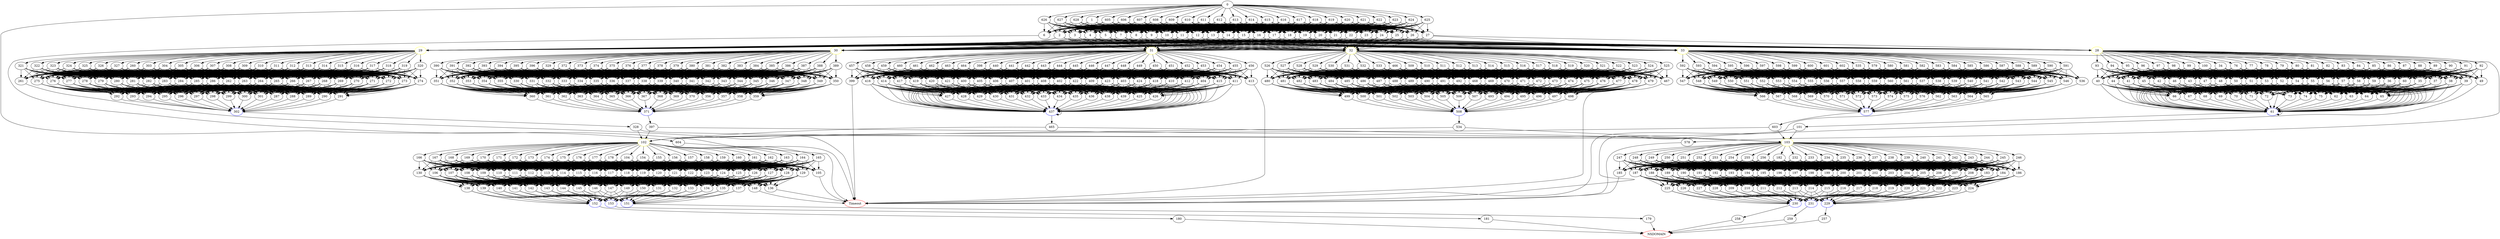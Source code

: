 digraph G {
	0 -> 1;
	0 -> 604;
	0 -> 605;
	0 -> 606;
	0 -> 607;
	0 -> 608;
	0 -> 609;
	0 -> 610;
	0 -> 611;
	0 -> 612;
	0 -> 613;
	0 -> 614;
	0 -> 615;
	0 -> 616;
	0 -> 617;
	0 -> 618;
	0 -> 619;
	0 -> 620;
	0 -> 621;
	0 -> 622;
	0 -> 623;
	0 -> 624;
	0 -> 625;
	0 -> 626;
	0 -> 627;
	0 -> 628;
	1 -> 2;
	1 -> 3;
	1 -> 4;
	1 -> 5;
	1 -> 6;
	1 -> 7;
	1 -> 8;
	1 -> 9;
	1 -> 10;
	1 -> 11;
	1 -> 12;
	1 -> 13;
	1 -> 14;
	1 -> 15;
	1 -> 16;
	1 -> 17;
	1 -> 18;
	1 -> 19;
	1 -> 20;
	1 -> 21;
	1 -> 22;
	1 -> 23;
	1 -> 24;
	1 -> 25;
	1 -> 26;
	1 -> 27;
	2 -> "28";
28 [color=yellow];
	2 -> "29";
29 [color=yellow];
	2 -> "30";
30 [color=yellow];
	2 -> "31";
31 [color=yellow];
	2 -> "32";
32 [color=yellow];
	2 -> "33";
33 [color=yellow];
	3 -> "28";
28 [color=yellow];
	3 -> "29";
29 [color=yellow];
	3 -> "30";
30 [color=yellow];
	3 -> "31";
31 [color=yellow];
	3 -> "32";
32 [color=yellow];
	3 -> "33";
33 [color=yellow];
	4 -> "28";
28 [color=yellow];
	4 -> "29";
29 [color=yellow];
	4 -> "30";
30 [color=yellow];
	4 -> "31";
31 [color=yellow];
	4 -> "32";
32 [color=yellow];
	4 -> "33";
33 [color=yellow];
	5 -> "28";
28 [color=yellow];
	5 -> "29";
29 [color=yellow];
	5 -> "30";
30 [color=yellow];
	5 -> "31";
31 [color=yellow];
	5 -> "32";
32 [color=yellow];
	5 -> "33";
33 [color=yellow];
	6 -> "Timeout";
Timeout [color=red];
	7 -> "28";
28 [color=yellow];
	7 -> "29";
29 [color=yellow];
	7 -> "30";
30 [color=yellow];
	7 -> "31";
31 [color=yellow];
	7 -> "32";
32 [color=yellow];
	7 -> "33";
33 [color=yellow];
	8 -> "28";
28 [color=yellow];
	8 -> "29";
29 [color=yellow];
	8 -> "30";
30 [color=yellow];
	8 -> "31";
31 [color=yellow];
	8 -> "32";
32 [color=yellow];
	8 -> "33";
33 [color=yellow];
	9 -> "28";
28 [color=yellow];
	9 -> "29";
29 [color=yellow];
	9 -> "30";
30 [color=yellow];
	9 -> "31";
31 [color=yellow];
	9 -> "32";
32 [color=yellow];
	9 -> "33";
33 [color=yellow];
	10 -> "28";
28 [color=yellow];
	10 -> "29";
29 [color=yellow];
	10 -> "30";
30 [color=yellow];
	10 -> "31";
31 [color=yellow];
	10 -> "32";
32 [color=yellow];
	10 -> "33";
33 [color=yellow];
	11 -> "28";
28 [color=yellow];
	11 -> "29";
29 [color=yellow];
	11 -> "30";
30 [color=yellow];
	11 -> "31";
31 [color=yellow];
	11 -> "32";
32 [color=yellow];
	11 -> "33";
33 [color=yellow];
	12 -> "28";
28 [color=yellow];
	12 -> "29";
29 [color=yellow];
	12 -> "30";
30 [color=yellow];
	12 -> "31";
31 [color=yellow];
	12 -> "32";
32 [color=yellow];
	12 -> "33";
33 [color=yellow];
	13 -> "28";
28 [color=yellow];
	13 -> "29";
29 [color=yellow];
	13 -> "30";
30 [color=yellow];
	13 -> "31";
31 [color=yellow];
	13 -> "32";
32 [color=yellow];
	13 -> "33";
33 [color=yellow];
	14 -> "28";
28 [color=yellow];
	14 -> "29";
29 [color=yellow];
	14 -> "30";
30 [color=yellow];
	14 -> "31";
31 [color=yellow];
	14 -> "32";
32 [color=yellow];
	14 -> "33";
33 [color=yellow];
	15 -> "28";
28 [color=yellow];
	15 -> "29";
29 [color=yellow];
	15 -> "30";
30 [color=yellow];
	15 -> "31";
31 [color=yellow];
	15 -> "32";
32 [color=yellow];
	15 -> "33";
33 [color=yellow];
	16 -> "28";
28 [color=yellow];
	16 -> "29";
29 [color=yellow];
	16 -> "30";
30 [color=yellow];
	16 -> "31";
31 [color=yellow];
	16 -> "32";
32 [color=yellow];
	16 -> "33";
33 [color=yellow];
	17 -> "28";
28 [color=yellow];
	17 -> "29";
29 [color=yellow];
	17 -> "30";
30 [color=yellow];
	17 -> "31";
31 [color=yellow];
	17 -> "32";
32 [color=yellow];
	17 -> "33";
33 [color=yellow];
	18 -> "28";
28 [color=yellow];
	18 -> "29";
29 [color=yellow];
	18 -> "30";
30 [color=yellow];
	18 -> "31";
31 [color=yellow];
	18 -> "32";
32 [color=yellow];
	18 -> "33";
33 [color=yellow];
	19 -> "28";
28 [color=yellow];
	19 -> "29";
29 [color=yellow];
	19 -> "30";
30 [color=yellow];
	19 -> "31";
31 [color=yellow];
	19 -> "32";
32 [color=yellow];
	19 -> "33";
33 [color=yellow];
	20 -> "28";
28 [color=yellow];
	20 -> "29";
29 [color=yellow];
	20 -> "30";
30 [color=yellow];
	20 -> "31";
31 [color=yellow];
	20 -> "32";
32 [color=yellow];
	20 -> "33";
33 [color=yellow];
	21 -> "28";
28 [color=yellow];
	21 -> "29";
29 [color=yellow];
	21 -> "30";
30 [color=yellow];
	21 -> "31";
31 [color=yellow];
	21 -> "32";
32 [color=yellow];
	21 -> "33";
33 [color=yellow];
	22 -> "28";
28 [color=yellow];
	22 -> "29";
29 [color=yellow];
	22 -> "30";
30 [color=yellow];
	22 -> "31";
31 [color=yellow];
	22 -> "32";
32 [color=yellow];
	22 -> "33";
33 [color=yellow];
	23 -> "28";
28 [color=yellow];
	23 -> "29";
29 [color=yellow];
	23 -> "30";
30 [color=yellow];
	23 -> "31";
31 [color=yellow];
	23 -> "32";
32 [color=yellow];
	23 -> "33";
33 [color=yellow];
	24 -> "28";
28 [color=yellow];
	24 -> "29";
29 [color=yellow];
	24 -> "30";
30 [color=yellow];
	24 -> "31";
31 [color=yellow];
	24 -> "32";
32 [color=yellow];
	24 -> "33";
33 [color=yellow];
	25 -> "28";
28 [color=yellow];
	25 -> "29";
29 [color=yellow];
	25 -> "30";
30 [color=yellow];
	25 -> "31";
31 [color=yellow];
	25 -> "32";
32 [color=yellow];
	25 -> "33";
33 [color=yellow];
	26 -> "28";
28 [color=yellow];
	26 -> "29";
29 [color=yellow];
	26 -> "30";
30 [color=yellow];
	26 -> "31";
31 [color=yellow];
	26 -> "32";
32 [color=yellow];
	26 -> "33";
33 [color=yellow];
	27 -> "28";
28 [color=yellow];
	27 -> "29";
29 [color=yellow];
	27 -> "30";
30 [color=yellow];
	27 -> "31";
31 [color=yellow];
	27 -> "32";
32 [color=yellow];
	27 -> "33";
33 [color=yellow];
	28 -> 34;
	28 -> 76;
	28 -> 77;
	28 -> 78;
	28 -> 79;
	28 -> 80;
	28 -> 81;
	28 -> 82;
	28 -> 83;
	28 -> 84;
	28 -> 85;
	28 -> 86;
	28 -> 87;
	28 -> 88;
	28 -> 89;
	28 -> 90;
	28 -> 91;
	28 -> 92;
	28 -> 93;
	28 -> 94;
	28 -> 95;
	28 -> 96;
	28 -> 97;
	28 -> 98;
	28 -> 99;
	28 -> 100;
	29 -> 260;
	29 -> 303;
	29 -> 304;
	29 -> 305;
	29 -> 306;
	29 -> 307;
	29 -> 308;
	29 -> 309;
	29 -> 310;
	29 -> 311;
	29 -> 312;
	29 -> 313;
	29 -> 314;
	29 -> 315;
	29 -> 316;
	29 -> 317;
	29 -> 318;
	29 -> 319;
	29 -> 320;
	29 -> 321;
	29 -> 322;
	29 -> 323;
	29 -> 324;
	29 -> 325;
	29 -> 326;
	29 -> 327;
	30 -> 329;
	30 -> 372;
	30 -> 373;
	30 -> 374;
	30 -> 375;
	30 -> 376;
	30 -> 377;
	30 -> 378;
	30 -> 379;
	30 -> 380;
	30 -> 381;
	30 -> 382;
	30 -> 383;
	30 -> 384;
	30 -> 385;
	30 -> 386;
	30 -> 387;
	30 -> 388;
	30 -> 389;
	30 -> 390;
	30 -> 391;
	30 -> 392;
	30 -> 393;
	30 -> 394;
	30 -> 395;
	30 -> 396;
	31 -> 398;
	31 -> 440;
	31 -> 441;
	31 -> 442;
	31 -> 443;
	31 -> 444;
	31 -> 445;
	31 -> 446;
	31 -> 447;
	31 -> 448;
	31 -> 449;
	31 -> 450;
	31 -> 451;
	31 -> 452;
	31 -> 453;
	31 -> 454;
	31 -> 455;
	31 -> 456;
	31 -> 457;
	31 -> 458;
	31 -> 459;
	31 -> 460;
	31 -> 461;
	31 -> 462;
	31 -> 463;
	31 -> 464;
	32 -> 466;
	32 -> 509;
	32 -> 510;
	32 -> 511;
	32 -> 512;
	32 -> 513;
	32 -> 514;
	32 -> 515;
	32 -> 516;
	32 -> 517;
	32 -> 518;
	32 -> 519;
	32 -> 520;
	32 -> 521;
	32 -> 522;
	32 -> 523;
	32 -> 524;
	32 -> 525;
	32 -> 526;
	32 -> 527;
	32 -> 528;
	32 -> 529;
	32 -> 530;
	32 -> 531;
	32 -> 532;
	32 -> 533;
	33 -> 535;
	33 -> 578;
	33 -> 579;
	33 -> 580;
	33 -> 581;
	33 -> 582;
	33 -> 583;
	33 -> 584;
	33 -> 585;
	33 -> 586;
	33 -> 587;
	33 -> 588;
	33 -> 589;
	33 -> 590;
	33 -> 591;
	33 -> 592;
	33 -> 593;
	33 -> 594;
	33 -> 595;
	33 -> 596;
	33 -> 597;
	33 -> 598;
	33 -> 599;
	33 -> 600;
	33 -> 601;
	33 -> 602;
	34 -> 35;
	34 -> 36;
	34 -> 37;
	34 -> 38;
	34 -> 39;
	34 -> 40;
	34 -> 41;
	34 -> 42;
	34 -> 43;
	34 -> 44;
	34 -> 45;
	34 -> 46;
	34 -> 47;
	34 -> 48;
	34 -> 49;
	34 -> 50;
	34 -> 51;
	34 -> 52;
	34 -> 53;
	34 -> 54;
	34 -> 55;
	34 -> 56;
	34 -> 57;
	34 -> 58;
	34 -> 59;
	34 -> 60;
	35 -> "61";
61 [color=blue];
	35 -> 62;
	35 -> 63;
	35 -> 64;
	35 -> 65;
	35 -> 66;
	35 -> 67;
	35 -> 68;
	35 -> 69;
	35 -> 70;
	35 -> 71;
	35 -> 72;
	35 -> 73;
	35 -> 74;
	35 -> 75;
	36 -> "61";
61 [color=blue];
	36 -> 62;
	36 -> 63;
	36 -> 64;
	36 -> 65;
	36 -> 66;
	36 -> 67;
	36 -> 68;
	36 -> 69;
	36 -> 70;
	36 -> 71;
	36 -> 72;
	36 -> 73;
	36 -> 74;
	36 -> 75;
	37 -> "61";
61 [color=blue];
	37 -> 62;
	37 -> 63;
	37 -> 64;
	37 -> 65;
	37 -> 66;
	37 -> 67;
	37 -> 68;
	37 -> 69;
	37 -> 70;
	37 -> 71;
	37 -> 72;
	37 -> 73;
	37 -> 74;
	37 -> 75;
	38 -> "61";
61 [color=blue];
	38 -> 62;
	38 -> 63;
	38 -> 64;
	38 -> 65;
	38 -> 66;
	38 -> 67;
	38 -> 68;
	38 -> 69;
	38 -> 70;
	38 -> 71;
	38 -> 72;
	38 -> 73;
	38 -> 74;
	38 -> 75;
	39 -> "61";
61 [color=blue];
	39 -> 62;
	39 -> 63;
	39 -> 64;
	39 -> 65;
	39 -> 66;
	39 -> 67;
	39 -> 68;
	39 -> 69;
	39 -> 70;
	39 -> 71;
	39 -> 72;
	39 -> 73;
	39 -> 74;
	39 -> 75;
	40 -> "61";
61 [color=blue];
	40 -> 62;
	40 -> 63;
	40 -> 64;
	40 -> 65;
	40 -> 66;
	40 -> 67;
	40 -> 68;
	40 -> 69;
	40 -> 70;
	40 -> 71;
	40 -> 72;
	40 -> 73;
	40 -> 74;
	40 -> 75;
	41 -> "61";
61 [color=blue];
	41 -> 62;
	41 -> 63;
	41 -> 64;
	41 -> 65;
	41 -> 66;
	41 -> 67;
	41 -> 68;
	41 -> 69;
	41 -> 70;
	41 -> 71;
	41 -> 72;
	41 -> 73;
	41 -> 74;
	41 -> 75;
	42 -> "61";
61 [color=blue];
	42 -> 62;
	42 -> 63;
	42 -> 64;
	42 -> 65;
	42 -> 66;
	42 -> 67;
	42 -> 68;
	42 -> 69;
	42 -> 70;
	42 -> 71;
	42 -> 72;
	42 -> 73;
	42 -> 74;
	42 -> 75;
	43 -> "61";
61 [color=blue];
	43 -> 62;
	43 -> 63;
	43 -> 64;
	43 -> 65;
	43 -> 66;
	43 -> 67;
	43 -> 68;
	43 -> 69;
	43 -> 70;
	43 -> 71;
	43 -> 72;
	43 -> 73;
	43 -> 74;
	43 -> 75;
	44 -> "61";
61 [color=blue];
	44 -> 62;
	44 -> 63;
	44 -> 64;
	44 -> 65;
	44 -> 66;
	44 -> 67;
	44 -> 68;
	44 -> 69;
	44 -> 70;
	44 -> 71;
	44 -> 72;
	44 -> 73;
	44 -> 74;
	44 -> 75;
	45 -> "61";
61 [color=blue];
	45 -> 62;
	45 -> 63;
	45 -> 64;
	45 -> 65;
	45 -> 66;
	45 -> 67;
	45 -> 68;
	45 -> 69;
	45 -> 70;
	45 -> 71;
	45 -> 72;
	45 -> 73;
	45 -> 74;
	45 -> 75;
	46 -> "61";
61 [color=blue];
	46 -> 62;
	46 -> 63;
	46 -> 64;
	46 -> 65;
	46 -> 66;
	46 -> 67;
	46 -> 68;
	46 -> 69;
	46 -> 70;
	46 -> 71;
	46 -> 72;
	46 -> 73;
	46 -> 74;
	46 -> 75;
	47 -> "61";
61 [color=blue];
	47 -> 62;
	47 -> 63;
	47 -> 64;
	47 -> 65;
	47 -> 66;
	47 -> 67;
	47 -> 68;
	47 -> 69;
	47 -> 70;
	47 -> 71;
	47 -> 72;
	47 -> 73;
	47 -> 74;
	47 -> 75;
	48 -> "61";
61 [color=blue];
	48 -> 62;
	48 -> 63;
	48 -> 64;
	48 -> 65;
	48 -> 66;
	48 -> 67;
	48 -> 68;
	48 -> 69;
	48 -> 70;
	48 -> 71;
	48 -> 72;
	48 -> 73;
	48 -> 74;
	48 -> 75;
	49 -> "Timeout";
Timeout [color=red];
	50 -> "61";
61 [color=blue];
	50 -> 62;
	50 -> 63;
	50 -> 64;
	50 -> 65;
	50 -> 66;
	50 -> 67;
	50 -> 68;
	50 -> 69;
	50 -> 70;
	50 -> 71;
	50 -> 72;
	50 -> 73;
	50 -> 74;
	50 -> 75;
	51 -> "61";
61 [color=blue];
	51 -> 62;
	51 -> 63;
	51 -> 64;
	51 -> 65;
	51 -> 66;
	51 -> 67;
	51 -> 68;
	51 -> 69;
	51 -> 70;
	51 -> 71;
	51 -> 72;
	51 -> 73;
	51 -> 74;
	51 -> 75;
	52 -> "61";
61 [color=blue];
	52 -> 62;
	52 -> 63;
	52 -> 64;
	52 -> 65;
	52 -> 66;
	52 -> 67;
	52 -> 68;
	52 -> 69;
	52 -> 70;
	52 -> 71;
	52 -> 72;
	52 -> 73;
	52 -> 74;
	52 -> 75;
	53 -> "61";
61 [color=blue];
	53 -> 62;
	53 -> 63;
	53 -> 64;
	53 -> 65;
	53 -> 66;
	53 -> 67;
	53 -> 68;
	53 -> 69;
	53 -> 70;
	53 -> 71;
	53 -> 72;
	53 -> 73;
	53 -> 74;
	53 -> 75;
	54 -> "61";
61 [color=blue];
	54 -> 62;
	54 -> 63;
	54 -> 64;
	54 -> 65;
	54 -> 66;
	54 -> 67;
	54 -> 68;
	54 -> 69;
	54 -> 70;
	54 -> 71;
	54 -> 72;
	54 -> 73;
	54 -> 74;
	54 -> 75;
	55 -> "61";
61 [color=blue];
	55 -> 62;
	55 -> 63;
	55 -> 64;
	55 -> 65;
	55 -> 66;
	55 -> 67;
	55 -> 68;
	55 -> 69;
	55 -> 70;
	55 -> 71;
	55 -> 72;
	55 -> 73;
	55 -> 74;
	55 -> 75;
	56 -> "61";
61 [color=blue];
	56 -> 62;
	56 -> 63;
	56 -> 64;
	56 -> 65;
	56 -> 66;
	56 -> 67;
	56 -> 68;
	56 -> 69;
	56 -> 70;
	56 -> 71;
	56 -> 72;
	56 -> 73;
	56 -> 74;
	56 -> 75;
	57 -> "61";
61 [color=blue];
	57 -> 62;
	57 -> 63;
	57 -> 64;
	57 -> 65;
	57 -> 66;
	57 -> 67;
	57 -> 68;
	57 -> 69;
	57 -> 70;
	57 -> 71;
	57 -> 72;
	57 -> 73;
	57 -> 74;
	57 -> 75;
	58 -> "61";
61 [color=blue];
	58 -> 62;
	58 -> 63;
	58 -> 64;
	58 -> 65;
	58 -> 66;
	58 -> 67;
	58 -> 68;
	58 -> 69;
	58 -> 70;
	58 -> 71;
	58 -> 72;
	58 -> 73;
	58 -> 74;
	58 -> 75;
	59 -> "61";
61 [color=blue];
	59 -> 62;
	59 -> 63;
	59 -> 64;
	59 -> 65;
	59 -> 66;
	59 -> 67;
	59 -> 68;
	59 -> 69;
	59 -> 70;
	59 -> 71;
	59 -> 72;
	59 -> 73;
	59 -> 74;
	59 -> 75;
	60 -> "61";
61 [color=blue];
	60 -> 62;
	60 -> 63;
	60 -> 64;
	60 -> 65;
	60 -> 66;
	60 -> 67;
	60 -> 68;
	60 -> 69;
	60 -> 70;
	60 -> 71;
	60 -> 72;
	60 -> 73;
	60 -> 74;
	60 -> 75;
	61 -> "61";
61 [color=blue];
	61 -> 101;
	62 -> "61";
61 [color=blue];
	63 -> "61";
61 [color=blue];
	64 -> "61";
61 [color=blue];
	65 -> "61";
61 [color=blue];
	66 -> "61";
61 [color=blue];
	67 -> "61";
61 [color=blue];
	68 -> "61";
61 [color=blue];
	69 -> "61";
61 [color=blue];
	70 -> "61";
61 [color=blue];
	71 -> "61";
61 [color=blue];
	72 -> "61";
61 [color=blue];
	73 -> "61";
61 [color=blue];
	74 -> "61";
61 [color=blue];
	75 -> "61";
61 [color=blue];
	76 -> 35;
	76 -> 36;
	76 -> 37;
	76 -> 38;
	76 -> 39;
	76 -> 40;
	76 -> 41;
	76 -> 42;
	76 -> 43;
	76 -> 44;
	76 -> 45;
	76 -> 46;
	76 -> 47;
	76 -> 48;
	76 -> 49;
	76 -> 50;
	76 -> 51;
	76 -> 52;
	76 -> 53;
	76 -> 54;
	76 -> 55;
	76 -> 56;
	76 -> 57;
	76 -> 58;
	76 -> 59;
	76 -> 60;
	77 -> 35;
	77 -> 36;
	77 -> 37;
	77 -> 38;
	77 -> 39;
	77 -> 40;
	77 -> 41;
	77 -> 42;
	77 -> 43;
	77 -> 44;
	77 -> 45;
	77 -> 46;
	77 -> 47;
	77 -> 48;
	77 -> 49;
	77 -> 50;
	77 -> 51;
	77 -> 52;
	77 -> 53;
	77 -> 54;
	77 -> 55;
	77 -> 56;
	77 -> 57;
	77 -> 58;
	77 -> 59;
	77 -> 60;
	78 -> 35;
	78 -> 36;
	78 -> 37;
	78 -> 38;
	78 -> 39;
	78 -> 40;
	78 -> 41;
	78 -> 42;
	78 -> 43;
	78 -> 44;
	78 -> 45;
	78 -> 46;
	78 -> 47;
	78 -> 48;
	78 -> 49;
	78 -> 50;
	78 -> 51;
	78 -> 52;
	78 -> 53;
	78 -> 54;
	78 -> 55;
	78 -> 56;
	78 -> 57;
	78 -> 58;
	78 -> 59;
	78 -> 60;
	79 -> 35;
	79 -> 36;
	79 -> 37;
	79 -> 38;
	79 -> 39;
	79 -> 40;
	79 -> 41;
	79 -> 42;
	79 -> 43;
	79 -> 44;
	79 -> 45;
	79 -> 46;
	79 -> 47;
	79 -> 48;
	79 -> 49;
	79 -> 50;
	79 -> 51;
	79 -> 52;
	79 -> 53;
	79 -> 54;
	79 -> 55;
	79 -> 56;
	79 -> 57;
	79 -> 58;
	79 -> 59;
	79 -> 60;
	80 -> 35;
	80 -> 36;
	80 -> 37;
	80 -> 38;
	80 -> 39;
	80 -> 40;
	80 -> 41;
	80 -> 42;
	80 -> 43;
	80 -> 44;
	80 -> 45;
	80 -> 46;
	80 -> 47;
	80 -> 48;
	80 -> 49;
	80 -> 50;
	80 -> 51;
	80 -> 52;
	80 -> 53;
	80 -> 54;
	80 -> 55;
	80 -> 56;
	80 -> 57;
	80 -> 58;
	80 -> 59;
	80 -> 60;
	81 -> 35;
	81 -> 36;
	81 -> 37;
	81 -> 38;
	81 -> 39;
	81 -> 40;
	81 -> 41;
	81 -> 42;
	81 -> 43;
	81 -> 44;
	81 -> 45;
	81 -> 46;
	81 -> 47;
	81 -> 48;
	81 -> 49;
	81 -> 50;
	81 -> 51;
	81 -> 52;
	81 -> 53;
	81 -> 54;
	81 -> 55;
	81 -> 56;
	81 -> 57;
	81 -> 58;
	81 -> 59;
	81 -> 60;
	82 -> 35;
	82 -> 36;
	82 -> 37;
	82 -> 38;
	82 -> 39;
	82 -> 40;
	82 -> 41;
	82 -> 42;
	82 -> 43;
	82 -> 44;
	82 -> 45;
	82 -> 46;
	82 -> 47;
	82 -> 48;
	82 -> 49;
	82 -> 50;
	82 -> 51;
	82 -> 52;
	82 -> 53;
	82 -> 54;
	82 -> 55;
	82 -> 56;
	82 -> 57;
	82 -> 58;
	82 -> 59;
	82 -> 60;
	83 -> 35;
	83 -> 36;
	83 -> 37;
	83 -> 38;
	83 -> 39;
	83 -> 40;
	83 -> 41;
	83 -> 42;
	83 -> 43;
	83 -> 44;
	83 -> 45;
	83 -> 46;
	83 -> 47;
	83 -> 48;
	83 -> 49;
	83 -> 50;
	83 -> 51;
	83 -> 52;
	83 -> 53;
	83 -> 54;
	83 -> 55;
	83 -> 56;
	83 -> 57;
	83 -> 58;
	83 -> 59;
	83 -> 60;
	84 -> 35;
	84 -> 36;
	84 -> 37;
	84 -> 38;
	84 -> 39;
	84 -> 40;
	84 -> 41;
	84 -> 42;
	84 -> 43;
	84 -> 44;
	84 -> 45;
	84 -> 46;
	84 -> 47;
	84 -> 48;
	84 -> 49;
	84 -> 50;
	84 -> 51;
	84 -> 52;
	84 -> 53;
	84 -> 54;
	84 -> 55;
	84 -> 56;
	84 -> 57;
	84 -> 58;
	84 -> 59;
	84 -> 60;
	85 -> 35;
	85 -> 36;
	85 -> 37;
	85 -> 38;
	85 -> 39;
	85 -> 40;
	85 -> 41;
	85 -> 42;
	85 -> 43;
	85 -> 44;
	85 -> 45;
	85 -> 46;
	85 -> 47;
	85 -> 48;
	85 -> 49;
	85 -> 50;
	85 -> 51;
	85 -> 52;
	85 -> 53;
	85 -> 54;
	85 -> 55;
	85 -> 56;
	85 -> 57;
	85 -> 58;
	85 -> 59;
	85 -> 60;
	86 -> 35;
	86 -> 36;
	86 -> 37;
	86 -> 38;
	86 -> 39;
	86 -> 40;
	86 -> 41;
	86 -> 42;
	86 -> 43;
	86 -> 44;
	86 -> 45;
	86 -> 46;
	86 -> 47;
	86 -> 48;
	86 -> 49;
	86 -> 50;
	86 -> 51;
	86 -> 52;
	86 -> 53;
	86 -> 54;
	86 -> 55;
	86 -> 56;
	86 -> 57;
	86 -> 58;
	86 -> 59;
	86 -> 60;
	87 -> 35;
	87 -> 36;
	87 -> 37;
	87 -> 38;
	87 -> 39;
	87 -> 40;
	87 -> 41;
	87 -> 42;
	87 -> 43;
	87 -> 44;
	87 -> 45;
	87 -> 46;
	87 -> 47;
	87 -> 48;
	87 -> 49;
	87 -> 50;
	87 -> 51;
	87 -> 52;
	87 -> 53;
	87 -> 54;
	87 -> 55;
	87 -> 56;
	87 -> 57;
	87 -> 58;
	87 -> 59;
	87 -> 60;
	88 -> 35;
	88 -> 36;
	88 -> 37;
	88 -> 38;
	88 -> 39;
	88 -> 40;
	88 -> 41;
	88 -> 42;
	88 -> 43;
	88 -> 44;
	88 -> 45;
	88 -> 46;
	88 -> 47;
	88 -> 48;
	88 -> 49;
	88 -> 50;
	88 -> 51;
	88 -> 52;
	88 -> 53;
	88 -> 54;
	88 -> 55;
	88 -> 56;
	88 -> 57;
	88 -> 58;
	88 -> 59;
	88 -> 60;
	89 -> 35;
	89 -> 36;
	89 -> 37;
	89 -> 38;
	89 -> 39;
	89 -> 40;
	89 -> 41;
	89 -> 42;
	89 -> 43;
	89 -> 44;
	89 -> 45;
	89 -> 46;
	89 -> 47;
	89 -> 48;
	89 -> 49;
	89 -> 50;
	89 -> 51;
	89 -> 52;
	89 -> 53;
	89 -> 54;
	89 -> 55;
	89 -> 56;
	89 -> 57;
	89 -> 58;
	89 -> 59;
	89 -> 60;
	90 -> 35;
	90 -> 36;
	90 -> 37;
	90 -> 38;
	90 -> 39;
	90 -> 40;
	90 -> 41;
	90 -> 42;
	90 -> 43;
	90 -> 44;
	90 -> 45;
	90 -> 46;
	90 -> 47;
	90 -> 48;
	90 -> 49;
	90 -> 50;
	90 -> 51;
	90 -> 52;
	90 -> 53;
	90 -> 54;
	90 -> 55;
	90 -> 56;
	90 -> 57;
	90 -> 58;
	90 -> 59;
	90 -> 60;
	91 -> 35;
	91 -> 36;
	91 -> 37;
	91 -> 38;
	91 -> 39;
	91 -> 40;
	91 -> 41;
	91 -> 42;
	91 -> 43;
	91 -> 44;
	91 -> 45;
	91 -> 46;
	91 -> 47;
	91 -> 48;
	91 -> 49;
	91 -> 50;
	91 -> 51;
	91 -> 52;
	91 -> 53;
	91 -> 54;
	91 -> 55;
	91 -> 56;
	91 -> 57;
	91 -> 58;
	91 -> 59;
	91 -> 60;
	92 -> 35;
	92 -> 36;
	92 -> 37;
	92 -> 38;
	92 -> 39;
	92 -> 40;
	92 -> 41;
	92 -> 42;
	92 -> 43;
	92 -> 44;
	92 -> 45;
	92 -> 46;
	92 -> 47;
	92 -> 48;
	92 -> 49;
	92 -> 50;
	92 -> 51;
	92 -> 52;
	92 -> 53;
	92 -> 54;
	92 -> 55;
	92 -> 56;
	92 -> 57;
	92 -> 58;
	92 -> 59;
	92 -> 60;
	93 -> 35;
	93 -> 36;
	93 -> 37;
	93 -> 38;
	93 -> 39;
	93 -> 40;
	93 -> 41;
	93 -> 42;
	93 -> 43;
	93 -> 44;
	93 -> 45;
	93 -> 46;
	93 -> 47;
	93 -> 48;
	93 -> 49;
	93 -> 50;
	93 -> 51;
	93 -> 52;
	93 -> 53;
	93 -> 54;
	93 -> 55;
	93 -> 56;
	93 -> 57;
	93 -> 58;
	93 -> 59;
	93 -> 60;
	94 -> 35;
	94 -> 36;
	94 -> 37;
	94 -> 38;
	94 -> 39;
	94 -> 40;
	94 -> 41;
	94 -> 42;
	94 -> 43;
	94 -> 44;
	94 -> 45;
	94 -> 46;
	94 -> 47;
	94 -> 48;
	94 -> 49;
	94 -> 50;
	94 -> 51;
	94 -> 52;
	94 -> 53;
	94 -> 54;
	94 -> 55;
	94 -> 56;
	94 -> 57;
	94 -> 58;
	94 -> 59;
	94 -> 60;
	95 -> 35;
	95 -> 36;
	95 -> 37;
	95 -> 38;
	95 -> 39;
	95 -> 40;
	95 -> 41;
	95 -> 42;
	95 -> 43;
	95 -> 44;
	95 -> 45;
	95 -> 46;
	95 -> 47;
	95 -> 48;
	95 -> 49;
	95 -> 50;
	95 -> 51;
	95 -> 52;
	95 -> 53;
	95 -> 54;
	95 -> 55;
	95 -> 56;
	95 -> 57;
	95 -> 58;
	95 -> 59;
	95 -> 60;
	96 -> 35;
	96 -> 36;
	96 -> 37;
	96 -> 38;
	96 -> 39;
	96 -> 40;
	96 -> 41;
	96 -> 42;
	96 -> 43;
	96 -> 44;
	96 -> 45;
	96 -> 46;
	96 -> 47;
	96 -> 48;
	96 -> 49;
	96 -> 50;
	96 -> 51;
	96 -> 52;
	96 -> 53;
	96 -> 54;
	96 -> 55;
	96 -> 56;
	96 -> 57;
	96 -> 58;
	96 -> 59;
	96 -> 60;
	97 -> 35;
	97 -> 36;
	97 -> 37;
	97 -> 38;
	97 -> 39;
	97 -> 40;
	97 -> 41;
	97 -> 42;
	97 -> 43;
	97 -> 44;
	97 -> 45;
	97 -> 46;
	97 -> 47;
	97 -> 48;
	97 -> 49;
	97 -> 50;
	97 -> 51;
	97 -> 52;
	97 -> 53;
	97 -> 54;
	97 -> 55;
	97 -> 56;
	97 -> 57;
	97 -> 58;
	97 -> 59;
	97 -> 60;
	98 -> 35;
	98 -> 36;
	98 -> 37;
	98 -> 38;
	98 -> 39;
	98 -> 40;
	98 -> 41;
	98 -> 42;
	98 -> 43;
	98 -> 44;
	98 -> 45;
	98 -> 46;
	98 -> 47;
	98 -> 48;
	98 -> 49;
	98 -> 50;
	98 -> 51;
	98 -> 52;
	98 -> 53;
	98 -> 54;
	98 -> 55;
	98 -> 56;
	98 -> 57;
	98 -> 58;
	98 -> 59;
	98 -> 60;
	99 -> 35;
	99 -> 36;
	99 -> 37;
	99 -> 38;
	99 -> 39;
	99 -> 40;
	99 -> 41;
	99 -> 42;
	99 -> 43;
	99 -> 44;
	99 -> 45;
	99 -> 46;
	99 -> 47;
	99 -> 48;
	99 -> 49;
	99 -> 50;
	99 -> 51;
	99 -> 52;
	99 -> 53;
	99 -> 54;
	99 -> 55;
	99 -> 56;
	99 -> 57;
	99 -> 58;
	99 -> 59;
	99 -> 60;
	100 -> 35;
	100 -> 36;
	100 -> 37;
	100 -> 38;
	100 -> 39;
	100 -> 40;
	100 -> 41;
	100 -> 42;
	100 -> 43;
	100 -> 44;
	100 -> 45;
	100 -> 46;
	100 -> 47;
	100 -> 48;
	100 -> 49;
	100 -> 50;
	100 -> 51;
	100 -> 52;
	100 -> 53;
	100 -> 54;
	100 -> 55;
	100 -> 56;
	100 -> 57;
	100 -> 58;
	100 -> 59;
	100 -> 60;
	101 -> "102";
102 [color=yellow];
	101 -> "103";
103 [color=yellow];
	102 -> 104;
	102 -> 154;
	102 -> 155;
	102 -> 156;
	102 -> 157;
	102 -> 158;
	102 -> 159;
	102 -> 160;
	102 -> 161;
	102 -> 162;
	102 -> 163;
	102 -> 164;
	102 -> 165;
	102 -> 166;
	102 -> 167;
	102 -> 168;
	102 -> 169;
	102 -> 170;
	102 -> 171;
	102 -> 172;
	102 -> 173;
	102 -> 174;
	102 -> 175;
	102 -> 176;
	102 -> 177;
	102 -> 178;
	103 -> 182;
	103 -> 232;
	103 -> 233;
	103 -> 234;
	103 -> 235;
	103 -> 236;
	103 -> 237;
	103 -> 238;
	103 -> 239;
	103 -> 240;
	103 -> 241;
	103 -> 242;
	103 -> 243;
	103 -> 244;
	103 -> 245;
	103 -> 246;
	103 -> 247;
	103 -> 248;
	103 -> 249;
	103 -> 250;
	103 -> 251;
	103 -> 252;
	103 -> 253;
	103 -> 254;
	103 -> 255;
	103 -> 256;
	104 -> 105;
	104 -> 106;
	104 -> 107;
	104 -> 108;
	104 -> 109;
	104 -> 110;
	104 -> 111;
	104 -> 112;
	104 -> 113;
	104 -> 114;
	104 -> 115;
	104 -> 116;
	104 -> 117;
	104 -> 118;
	104 -> 119;
	104 -> 120;
	104 -> 121;
	104 -> 122;
	104 -> 123;
	104 -> 124;
	104 -> 125;
	104 -> 126;
	104 -> 127;
	104 -> 128;
	104 -> 129;
	104 -> 130;
	105 -> "Timeout";
Timeout [color=red];
	106 -> 131;
	106 -> 132;
	106 -> 133;
	106 -> 134;
	106 -> 135;
	106 -> 136;
	106 -> 137;
	106 -> 138;
	106 -> 139;
	106 -> 140;
	106 -> 141;
	106 -> 142;
	106 -> 143;
	106 -> 144;
	106 -> 145;
	106 -> 146;
	106 -> 147;
	106 -> 148;
	106 -> 149;
	106 -> 150;
	107 -> 131;
	107 -> 132;
	107 -> 133;
	107 -> 134;
	107 -> 135;
	107 -> 136;
	107 -> 137;
	107 -> 138;
	107 -> 139;
	107 -> 140;
	107 -> 141;
	107 -> 142;
	107 -> 143;
	107 -> 144;
	107 -> 145;
	107 -> 146;
	107 -> 147;
	107 -> 148;
	107 -> 149;
	107 -> 150;
	108 -> 131;
	108 -> 132;
	108 -> 133;
	108 -> 134;
	108 -> 135;
	108 -> 136;
	108 -> 137;
	108 -> 138;
	108 -> 139;
	108 -> 140;
	108 -> 141;
	108 -> 142;
	108 -> 143;
	108 -> 144;
	108 -> 145;
	108 -> 146;
	108 -> 147;
	108 -> 148;
	108 -> 149;
	108 -> 150;
	109 -> 131;
	109 -> 132;
	109 -> 133;
	109 -> 134;
	109 -> 135;
	109 -> 136;
	109 -> 137;
	109 -> 138;
	109 -> 139;
	109 -> 140;
	109 -> 141;
	109 -> 142;
	109 -> 143;
	109 -> 144;
	109 -> 145;
	109 -> 146;
	109 -> 147;
	109 -> 148;
	109 -> 149;
	109 -> 150;
	110 -> 131;
	110 -> 132;
	110 -> 133;
	110 -> 134;
	110 -> 135;
	110 -> 136;
	110 -> 137;
	110 -> 138;
	110 -> 139;
	110 -> 140;
	110 -> 141;
	110 -> 142;
	110 -> 143;
	110 -> 144;
	110 -> 145;
	110 -> 146;
	110 -> 147;
	110 -> 148;
	110 -> 149;
	110 -> 150;
	111 -> 131;
	111 -> 132;
	111 -> 133;
	111 -> 134;
	111 -> 135;
	111 -> 136;
	111 -> 137;
	111 -> 138;
	111 -> 139;
	111 -> 140;
	111 -> 141;
	111 -> 142;
	111 -> 143;
	111 -> 144;
	111 -> 145;
	111 -> 146;
	111 -> 147;
	111 -> 148;
	111 -> 149;
	111 -> 150;
	112 -> 131;
	112 -> 132;
	112 -> 133;
	112 -> 134;
	112 -> 135;
	112 -> 136;
	112 -> 137;
	112 -> 138;
	112 -> 139;
	112 -> 140;
	112 -> 141;
	112 -> 142;
	112 -> 143;
	112 -> 144;
	112 -> 145;
	112 -> 146;
	112 -> 147;
	112 -> 148;
	112 -> 149;
	112 -> 150;
	113 -> 131;
	113 -> 132;
	113 -> 133;
	113 -> 134;
	113 -> 135;
	113 -> 136;
	113 -> 137;
	113 -> 138;
	113 -> 139;
	113 -> 140;
	113 -> 141;
	113 -> 142;
	113 -> 143;
	113 -> 144;
	113 -> 145;
	113 -> 146;
	113 -> 147;
	113 -> 148;
	113 -> 149;
	113 -> 150;
	114 -> 131;
	114 -> 132;
	114 -> 133;
	114 -> 134;
	114 -> 135;
	114 -> 136;
	114 -> 137;
	114 -> 138;
	114 -> 139;
	114 -> 140;
	114 -> 141;
	114 -> 142;
	114 -> 143;
	114 -> 144;
	114 -> 145;
	114 -> 146;
	114 -> 147;
	114 -> 148;
	114 -> 149;
	114 -> 150;
	115 -> 131;
	115 -> 132;
	115 -> 133;
	115 -> 134;
	115 -> 135;
	115 -> 136;
	115 -> 137;
	115 -> 138;
	115 -> 139;
	115 -> 140;
	115 -> 141;
	115 -> 142;
	115 -> 143;
	115 -> 144;
	115 -> 145;
	115 -> 146;
	115 -> 147;
	115 -> 148;
	115 -> 149;
	115 -> 150;
	116 -> 131;
	116 -> 132;
	116 -> 133;
	116 -> 134;
	116 -> 135;
	116 -> 136;
	116 -> 137;
	116 -> 138;
	116 -> 139;
	116 -> 140;
	116 -> 141;
	116 -> 142;
	116 -> 143;
	116 -> 144;
	116 -> 145;
	116 -> 146;
	116 -> 147;
	116 -> 148;
	116 -> 149;
	116 -> 150;
	117 -> 131;
	117 -> 132;
	117 -> 133;
	117 -> 134;
	117 -> 135;
	117 -> 136;
	117 -> 137;
	117 -> 138;
	117 -> 139;
	117 -> 140;
	117 -> 141;
	117 -> 142;
	117 -> 143;
	117 -> 144;
	117 -> 145;
	117 -> 146;
	117 -> 147;
	117 -> 148;
	117 -> 149;
	117 -> 150;
	118 -> 131;
	118 -> 132;
	118 -> 133;
	118 -> 134;
	118 -> 135;
	118 -> 136;
	118 -> 137;
	118 -> 138;
	118 -> 139;
	118 -> 140;
	118 -> 141;
	118 -> 142;
	118 -> 143;
	118 -> 144;
	118 -> 145;
	118 -> 146;
	118 -> 147;
	118 -> 148;
	118 -> 149;
	118 -> 150;
	119 -> 131;
	119 -> 132;
	119 -> 133;
	119 -> 134;
	119 -> 135;
	119 -> 136;
	119 -> 137;
	119 -> 138;
	119 -> 139;
	119 -> 140;
	119 -> 141;
	119 -> 142;
	119 -> 143;
	119 -> 144;
	119 -> 145;
	119 -> 146;
	119 -> 147;
	119 -> 148;
	119 -> 149;
	119 -> 150;
	120 -> 131;
	120 -> 132;
	120 -> 133;
	120 -> 134;
	120 -> 135;
	120 -> 136;
	120 -> 137;
	120 -> 138;
	120 -> 139;
	120 -> 140;
	120 -> 141;
	120 -> 142;
	120 -> 143;
	120 -> 144;
	120 -> 145;
	120 -> 146;
	120 -> 147;
	120 -> 148;
	120 -> 149;
	120 -> 150;
	121 -> 131;
	121 -> 132;
	121 -> 133;
	121 -> 134;
	121 -> 135;
	121 -> 136;
	121 -> 137;
	121 -> 138;
	121 -> 139;
	121 -> 140;
	121 -> 141;
	121 -> 142;
	121 -> 143;
	121 -> 144;
	121 -> 145;
	121 -> 146;
	121 -> 147;
	121 -> 148;
	121 -> 149;
	121 -> 150;
	122 -> 131;
	122 -> 132;
	122 -> 133;
	122 -> 134;
	122 -> 135;
	122 -> 136;
	122 -> 137;
	122 -> 138;
	122 -> 139;
	122 -> 140;
	122 -> 141;
	122 -> 142;
	122 -> 143;
	122 -> 144;
	122 -> 145;
	122 -> 146;
	122 -> 147;
	122 -> 148;
	122 -> 149;
	122 -> 150;
	123 -> 131;
	123 -> 132;
	123 -> 133;
	123 -> 134;
	123 -> 135;
	123 -> 136;
	123 -> 137;
	123 -> 138;
	123 -> 139;
	123 -> 140;
	123 -> 141;
	123 -> 142;
	123 -> 143;
	123 -> 144;
	123 -> 145;
	123 -> 146;
	123 -> 147;
	123 -> 148;
	123 -> 149;
	123 -> 150;
	124 -> 131;
	124 -> 132;
	124 -> 133;
	124 -> 134;
	124 -> 135;
	124 -> 136;
	124 -> 137;
	124 -> 138;
	124 -> 139;
	124 -> 140;
	124 -> 141;
	124 -> 142;
	124 -> 143;
	124 -> 144;
	124 -> 145;
	124 -> 146;
	124 -> 147;
	124 -> 148;
	124 -> 149;
	124 -> 150;
	125 -> 131;
	125 -> 132;
	125 -> 133;
	125 -> 134;
	125 -> 135;
	125 -> 136;
	125 -> 137;
	125 -> 138;
	125 -> 139;
	125 -> 140;
	125 -> 141;
	125 -> 142;
	125 -> 143;
	125 -> 144;
	125 -> 145;
	125 -> 146;
	125 -> 147;
	125 -> 148;
	125 -> 149;
	125 -> 150;
	126 -> 131;
	126 -> 132;
	126 -> 133;
	126 -> 134;
	126 -> 135;
	126 -> 136;
	126 -> 137;
	126 -> 138;
	126 -> 139;
	126 -> 140;
	126 -> 141;
	126 -> 142;
	126 -> 143;
	126 -> 144;
	126 -> 145;
	126 -> 146;
	126 -> 147;
	126 -> 148;
	126 -> 149;
	126 -> 150;
	127 -> 131;
	127 -> 132;
	127 -> 133;
	127 -> 134;
	127 -> 135;
	127 -> 136;
	127 -> 137;
	127 -> 138;
	127 -> 139;
	127 -> 140;
	127 -> 141;
	127 -> 142;
	127 -> 143;
	127 -> 144;
	127 -> 145;
	127 -> 146;
	127 -> 147;
	127 -> 148;
	127 -> 149;
	127 -> 150;
	128 -> 131;
	128 -> 132;
	128 -> 133;
	128 -> 134;
	128 -> 135;
	128 -> 136;
	128 -> 137;
	128 -> 138;
	128 -> 139;
	128 -> 140;
	128 -> 141;
	128 -> 142;
	128 -> 143;
	128 -> 144;
	128 -> 145;
	128 -> 146;
	128 -> 147;
	128 -> 148;
	128 -> 149;
	128 -> 150;
	129 -> 131;
	129 -> 132;
	129 -> 133;
	129 -> 134;
	129 -> 135;
	129 -> 136;
	129 -> 137;
	129 -> 138;
	129 -> 139;
	129 -> 140;
	129 -> 141;
	129 -> 142;
	129 -> 143;
	129 -> 144;
	129 -> 145;
	129 -> 146;
	129 -> 147;
	129 -> 148;
	129 -> 149;
	129 -> 150;
	130 -> 131;
	130 -> 132;
	130 -> 133;
	130 -> 134;
	130 -> 135;
	130 -> 136;
	130 -> 137;
	130 -> 138;
	130 -> 139;
	130 -> 140;
	130 -> 141;
	130 -> 142;
	130 -> 143;
	130 -> 144;
	130 -> 145;
	130 -> 146;
	130 -> 147;
	130 -> 148;
	130 -> 149;
	130 -> 150;
	131 -> "151";
151 [color=blue];
	131 -> "152";
152 [color=blue];
	131 -> "153";
153 [color=blue];
	132 -> "151";
151 [color=blue];
	132 -> "152";
152 [color=blue];
	132 -> "153";
153 [color=blue];
	133 -> "151";
151 [color=blue];
	133 -> "152";
152 [color=blue];
	133 -> "153";
153 [color=blue];
	134 -> "151";
151 [color=blue];
	134 -> "152";
152 [color=blue];
	134 -> "153";
153 [color=blue];
	135 -> "151";
151 [color=blue];
	135 -> "152";
152 [color=blue];
	135 -> "153";
153 [color=blue];
	136 -> "Timeout";
Timeout [color=red];
	137 -> "151";
151 [color=blue];
	137 -> "152";
152 [color=blue];
	137 -> "153";
153 [color=blue];
	138 -> "151";
151 [color=blue];
	138 -> "152";
152 [color=blue];
	138 -> "153";
153 [color=blue];
	139 -> "151";
151 [color=blue];
	139 -> "152";
152 [color=blue];
	139 -> "153";
153 [color=blue];
	140 -> "151";
151 [color=blue];
	140 -> "152";
152 [color=blue];
	140 -> "153";
153 [color=blue];
	141 -> "151";
151 [color=blue];
	141 -> "152";
152 [color=blue];
	141 -> "153";
153 [color=blue];
	142 -> "151";
151 [color=blue];
	142 -> "152";
152 [color=blue];
	142 -> "153";
153 [color=blue];
	143 -> "151";
151 [color=blue];
	143 -> "152";
152 [color=blue];
	143 -> "153";
153 [color=blue];
	144 -> "151";
151 [color=blue];
	144 -> "152";
152 [color=blue];
	144 -> "153";
153 [color=blue];
	145 -> "151";
151 [color=blue];
	145 -> "152";
152 [color=blue];
	145 -> "153";
153 [color=blue];
	146 -> "151";
151 [color=blue];
	146 -> "152";
152 [color=blue];
	146 -> "153";
153 [color=blue];
	147 -> "151";
151 [color=blue];
	147 -> "152";
152 [color=blue];
	147 -> "153";
153 [color=blue];
	148 -> "Timeout";
Timeout [color=red];
	149 -> "151";
151 [color=blue];
	149 -> "152";
152 [color=blue];
	149 -> "153";
153 [color=blue];
	150 -> "151";
151 [color=blue];
	150 -> "152";
152 [color=blue];
	150 -> "153";
153 [color=blue];
	151 -> 179;
	152 -> 180;
	153 -> 181;
	154 -> 105;
	154 -> 106;
	154 -> 107;
	154 -> 108;
	154 -> 109;
	154 -> 110;
	154 -> 111;
	154 -> 112;
	154 -> 113;
	154 -> 114;
	154 -> 115;
	154 -> 116;
	154 -> 117;
	154 -> 118;
	154 -> 119;
	154 -> 120;
	154 -> 121;
	154 -> 122;
	154 -> 123;
	154 -> 124;
	154 -> 125;
	154 -> 126;
	154 -> 127;
	154 -> 128;
	154 -> 129;
	154 -> 130;
	155 -> 105;
	155 -> 106;
	155 -> 107;
	155 -> 108;
	155 -> 109;
	155 -> 110;
	155 -> 111;
	155 -> 112;
	155 -> 113;
	155 -> 114;
	155 -> 115;
	155 -> 116;
	155 -> 117;
	155 -> 118;
	155 -> 119;
	155 -> 120;
	155 -> 121;
	155 -> 122;
	155 -> 123;
	155 -> 124;
	155 -> 125;
	155 -> 126;
	155 -> 127;
	155 -> 128;
	155 -> 129;
	155 -> 130;
	156 -> 105;
	156 -> 106;
	156 -> 107;
	156 -> 108;
	156 -> 109;
	156 -> 110;
	156 -> 111;
	156 -> 112;
	156 -> 113;
	156 -> 114;
	156 -> 115;
	156 -> 116;
	156 -> 117;
	156 -> 118;
	156 -> 119;
	156 -> 120;
	156 -> 121;
	156 -> 122;
	156 -> 123;
	156 -> 124;
	156 -> 125;
	156 -> 126;
	156 -> 127;
	156 -> 128;
	156 -> 129;
	156 -> 130;
	157 -> 105;
	157 -> 106;
	157 -> 107;
	157 -> 108;
	157 -> 109;
	157 -> 110;
	157 -> 111;
	157 -> 112;
	157 -> 113;
	157 -> 114;
	157 -> 115;
	157 -> 116;
	157 -> 117;
	157 -> 118;
	157 -> 119;
	157 -> 120;
	157 -> 121;
	157 -> 122;
	157 -> 123;
	157 -> 124;
	157 -> 125;
	157 -> 126;
	157 -> 127;
	157 -> 128;
	157 -> 129;
	157 -> 130;
	158 -> 105;
	158 -> 106;
	158 -> 107;
	158 -> 108;
	158 -> 109;
	158 -> 110;
	158 -> 111;
	158 -> 112;
	158 -> 113;
	158 -> 114;
	158 -> 115;
	158 -> 116;
	158 -> 117;
	158 -> 118;
	158 -> 119;
	158 -> 120;
	158 -> 121;
	158 -> 122;
	158 -> 123;
	158 -> 124;
	158 -> 125;
	158 -> 126;
	158 -> 127;
	158 -> 128;
	158 -> 129;
	158 -> 130;
	159 -> 105;
	159 -> 106;
	159 -> 107;
	159 -> 108;
	159 -> 109;
	159 -> 110;
	159 -> 111;
	159 -> 112;
	159 -> 113;
	159 -> 114;
	159 -> 115;
	159 -> 116;
	159 -> 117;
	159 -> 118;
	159 -> 119;
	159 -> 120;
	159 -> 121;
	159 -> 122;
	159 -> 123;
	159 -> 124;
	159 -> 125;
	159 -> 126;
	159 -> 127;
	159 -> 128;
	159 -> 129;
	159 -> 130;
	160 -> 105;
	160 -> 106;
	160 -> 107;
	160 -> 108;
	160 -> 109;
	160 -> 110;
	160 -> 111;
	160 -> 112;
	160 -> 113;
	160 -> 114;
	160 -> 115;
	160 -> 116;
	160 -> 117;
	160 -> 118;
	160 -> 119;
	160 -> 120;
	160 -> 121;
	160 -> 122;
	160 -> 123;
	160 -> 124;
	160 -> 125;
	160 -> 126;
	160 -> 127;
	160 -> 128;
	160 -> 129;
	160 -> 130;
	161 -> 105;
	161 -> 106;
	161 -> 107;
	161 -> 108;
	161 -> 109;
	161 -> 110;
	161 -> 111;
	161 -> 112;
	161 -> 113;
	161 -> 114;
	161 -> 115;
	161 -> 116;
	161 -> 117;
	161 -> 118;
	161 -> 119;
	161 -> 120;
	161 -> 121;
	161 -> 122;
	161 -> 123;
	161 -> 124;
	161 -> 125;
	161 -> 126;
	161 -> 127;
	161 -> 128;
	161 -> 129;
	161 -> 130;
	162 -> 105;
	162 -> 106;
	162 -> 107;
	162 -> 108;
	162 -> 109;
	162 -> 110;
	162 -> 111;
	162 -> 112;
	162 -> 113;
	162 -> 114;
	162 -> 115;
	162 -> 116;
	162 -> 117;
	162 -> 118;
	162 -> 119;
	162 -> 120;
	162 -> 121;
	162 -> 122;
	162 -> 123;
	162 -> 124;
	162 -> 125;
	162 -> 126;
	162 -> 127;
	162 -> 128;
	162 -> 129;
	162 -> 130;
	163 -> 105;
	163 -> 106;
	163 -> 107;
	163 -> 108;
	163 -> 109;
	163 -> 110;
	163 -> 111;
	163 -> 112;
	163 -> 113;
	163 -> 114;
	163 -> 115;
	163 -> 116;
	163 -> 117;
	163 -> 118;
	163 -> 119;
	163 -> 120;
	163 -> 121;
	163 -> 122;
	163 -> 123;
	163 -> 124;
	163 -> 125;
	163 -> 126;
	163 -> 127;
	163 -> 128;
	163 -> 129;
	163 -> 130;
	164 -> 105;
	164 -> 106;
	164 -> 107;
	164 -> 108;
	164 -> 109;
	164 -> 110;
	164 -> 111;
	164 -> 112;
	164 -> 113;
	164 -> 114;
	164 -> 115;
	164 -> 116;
	164 -> 117;
	164 -> 118;
	164 -> 119;
	164 -> 120;
	164 -> 121;
	164 -> 122;
	164 -> 123;
	164 -> 124;
	164 -> 125;
	164 -> 126;
	164 -> 127;
	164 -> 128;
	164 -> 129;
	164 -> 130;
	165 -> 105;
	165 -> 106;
	165 -> 107;
	165 -> 108;
	165 -> 109;
	165 -> 110;
	165 -> 111;
	165 -> 112;
	165 -> 113;
	165 -> 114;
	165 -> 115;
	165 -> 116;
	165 -> 117;
	165 -> 118;
	165 -> 119;
	165 -> 120;
	165 -> 121;
	165 -> 122;
	165 -> 123;
	165 -> 124;
	165 -> 125;
	165 -> 126;
	165 -> 127;
	165 -> 128;
	165 -> 129;
	165 -> 130;
	166 -> 105;
	166 -> 106;
	166 -> 107;
	166 -> 108;
	166 -> 109;
	166 -> 110;
	166 -> 111;
	166 -> 112;
	166 -> 113;
	166 -> 114;
	166 -> 115;
	166 -> 116;
	166 -> 117;
	166 -> 118;
	166 -> 119;
	166 -> 120;
	166 -> 121;
	166 -> 122;
	166 -> 123;
	166 -> 124;
	166 -> 125;
	166 -> 126;
	166 -> 127;
	166 -> 128;
	166 -> 129;
	166 -> 130;
	167 -> 105;
	167 -> 106;
	167 -> 107;
	167 -> 108;
	167 -> 109;
	167 -> 110;
	167 -> 111;
	167 -> 112;
	167 -> 113;
	167 -> 114;
	167 -> 115;
	167 -> 116;
	167 -> 117;
	167 -> 118;
	167 -> 119;
	167 -> 120;
	167 -> 121;
	167 -> 122;
	167 -> 123;
	167 -> 124;
	167 -> 125;
	167 -> 126;
	167 -> 127;
	167 -> 128;
	167 -> 129;
	167 -> 130;
	168 -> 105;
	168 -> 106;
	168 -> 107;
	168 -> 108;
	168 -> 109;
	168 -> 110;
	168 -> 111;
	168 -> 112;
	168 -> 113;
	168 -> 114;
	168 -> 115;
	168 -> 116;
	168 -> 117;
	168 -> 118;
	168 -> 119;
	168 -> 120;
	168 -> 121;
	168 -> 122;
	168 -> 123;
	168 -> 124;
	168 -> 125;
	168 -> 126;
	168 -> 127;
	168 -> 128;
	168 -> 129;
	168 -> 130;
	169 -> 105;
	169 -> 106;
	169 -> 107;
	169 -> 108;
	169 -> 109;
	169 -> 110;
	169 -> 111;
	169 -> 112;
	169 -> 113;
	169 -> 114;
	169 -> 115;
	169 -> 116;
	169 -> 117;
	169 -> 118;
	169 -> 119;
	169 -> 120;
	169 -> 121;
	169 -> 122;
	169 -> 123;
	169 -> 124;
	169 -> 125;
	169 -> 126;
	169 -> 127;
	169 -> 128;
	169 -> 129;
	169 -> 130;
	170 -> 105;
	170 -> 106;
	170 -> 107;
	170 -> 108;
	170 -> 109;
	170 -> 110;
	170 -> 111;
	170 -> 112;
	170 -> 113;
	170 -> 114;
	170 -> 115;
	170 -> 116;
	170 -> 117;
	170 -> 118;
	170 -> 119;
	170 -> 120;
	170 -> 121;
	170 -> 122;
	170 -> 123;
	170 -> 124;
	170 -> 125;
	170 -> 126;
	170 -> 127;
	170 -> 128;
	170 -> 129;
	170 -> 130;
	171 -> 105;
	171 -> 106;
	171 -> 107;
	171 -> 108;
	171 -> 109;
	171 -> 110;
	171 -> 111;
	171 -> 112;
	171 -> 113;
	171 -> 114;
	171 -> 115;
	171 -> 116;
	171 -> 117;
	171 -> 118;
	171 -> 119;
	171 -> 120;
	171 -> 121;
	171 -> 122;
	171 -> 123;
	171 -> 124;
	171 -> 125;
	171 -> 126;
	171 -> 127;
	171 -> 128;
	171 -> 129;
	171 -> 130;
	172 -> 105;
	172 -> 106;
	172 -> 107;
	172 -> 108;
	172 -> 109;
	172 -> 110;
	172 -> 111;
	172 -> 112;
	172 -> 113;
	172 -> 114;
	172 -> 115;
	172 -> 116;
	172 -> 117;
	172 -> 118;
	172 -> 119;
	172 -> 120;
	172 -> 121;
	172 -> 122;
	172 -> 123;
	172 -> 124;
	172 -> 125;
	172 -> 126;
	172 -> 127;
	172 -> 128;
	172 -> 129;
	172 -> 130;
	173 -> 105;
	173 -> 106;
	173 -> 107;
	173 -> 108;
	173 -> 109;
	173 -> 110;
	173 -> 111;
	173 -> 112;
	173 -> 113;
	173 -> 114;
	173 -> 115;
	173 -> 116;
	173 -> 117;
	173 -> 118;
	173 -> 119;
	173 -> 120;
	173 -> 121;
	173 -> 122;
	173 -> 123;
	173 -> 124;
	173 -> 125;
	173 -> 126;
	173 -> 127;
	173 -> 128;
	173 -> 129;
	173 -> 130;
	174 -> 105;
	174 -> 106;
	174 -> 107;
	174 -> 108;
	174 -> 109;
	174 -> 110;
	174 -> 111;
	174 -> 112;
	174 -> 113;
	174 -> 114;
	174 -> 115;
	174 -> 116;
	174 -> 117;
	174 -> 118;
	174 -> 119;
	174 -> 120;
	174 -> 121;
	174 -> 122;
	174 -> 123;
	174 -> 124;
	174 -> 125;
	174 -> 126;
	174 -> 127;
	174 -> 128;
	174 -> 129;
	174 -> 130;
	175 -> 105;
	175 -> 106;
	175 -> 107;
	175 -> 108;
	175 -> 109;
	175 -> 110;
	175 -> 111;
	175 -> 112;
	175 -> 113;
	175 -> 114;
	175 -> 115;
	175 -> 116;
	175 -> 117;
	175 -> 118;
	175 -> 119;
	175 -> 120;
	175 -> 121;
	175 -> 122;
	175 -> 123;
	175 -> 124;
	175 -> 125;
	175 -> 126;
	175 -> 127;
	175 -> 128;
	175 -> 129;
	175 -> 130;
	176 -> 105;
	176 -> 106;
	176 -> 107;
	176 -> 108;
	176 -> 109;
	176 -> 110;
	176 -> 111;
	176 -> 112;
	176 -> 113;
	176 -> 114;
	176 -> 115;
	176 -> 116;
	176 -> 117;
	176 -> 118;
	176 -> 119;
	176 -> 120;
	176 -> 121;
	176 -> 122;
	176 -> 123;
	176 -> 124;
	176 -> 125;
	176 -> 126;
	176 -> 127;
	176 -> 128;
	176 -> 129;
	176 -> 130;
	177 -> 105;
	177 -> 106;
	177 -> 107;
	177 -> 108;
	177 -> 109;
	177 -> 110;
	177 -> 111;
	177 -> 112;
	177 -> 113;
	177 -> 114;
	177 -> 115;
	177 -> 116;
	177 -> 117;
	177 -> 118;
	177 -> 119;
	177 -> 120;
	177 -> 121;
	177 -> 122;
	177 -> 123;
	177 -> 124;
	177 -> 125;
	177 -> 126;
	177 -> 127;
	177 -> 128;
	177 -> 129;
	177 -> 130;
	178 -> 105;
	178 -> 106;
	178 -> 107;
	178 -> 108;
	178 -> 109;
	178 -> 110;
	178 -> 111;
	178 -> 112;
	178 -> 113;
	178 -> 114;
	178 -> 115;
	178 -> 116;
	178 -> 117;
	178 -> 118;
	178 -> 119;
	178 -> 120;
	178 -> 121;
	178 -> 122;
	178 -> 123;
	178 -> 124;
	178 -> 125;
	178 -> 126;
	178 -> 127;
	178 -> 128;
	178 -> 129;
	178 -> 130;
	179 -> "NXDOMAIN";
NXDOMAIN [color=red];
	180 -> "NXDOMAIN";
NXDOMAIN [color=red];
	181 -> "NXDOMAIN";
NXDOMAIN [color=red];
	182 -> 183;
	182 -> 184;
	182 -> 185;
	182 -> 186;
	182 -> 187;
	182 -> 188;
	182 -> 189;
	182 -> 190;
	182 -> 191;
	182 -> 192;
	182 -> 193;
	182 -> 194;
	182 -> 195;
	182 -> 196;
	182 -> 197;
	182 -> 198;
	182 -> 199;
	182 -> 200;
	182 -> 201;
	182 -> 202;
	182 -> 203;
	182 -> 204;
	182 -> 205;
	182 -> 206;
	182 -> 207;
	182 -> 208;
	183 -> 209;
	183 -> 210;
	183 -> 211;
	183 -> 212;
	183 -> 213;
	183 -> 214;
	183 -> 215;
	183 -> 216;
	183 -> 217;
	183 -> 218;
	183 -> 219;
	183 -> 220;
	183 -> 221;
	183 -> 222;
	183 -> 223;
	183 -> 224;
	183 -> 225;
	183 -> 226;
	183 -> 227;
	183 -> 228;
	184 -> 209;
	184 -> 210;
	184 -> 211;
	184 -> 212;
	184 -> 213;
	184 -> 214;
	184 -> 215;
	184 -> 216;
	184 -> 217;
	184 -> 218;
	184 -> 219;
	184 -> 220;
	184 -> 221;
	184 -> 222;
	184 -> 223;
	184 -> 224;
	184 -> 225;
	184 -> 226;
	184 -> 227;
	184 -> 228;
	185 -> "Timeout";
Timeout [color=red];
	186 -> 209;
	186 -> 210;
	186 -> 211;
	186 -> 212;
	186 -> 213;
	186 -> 214;
	186 -> 215;
	186 -> 216;
	186 -> 217;
	186 -> 218;
	186 -> 219;
	186 -> 220;
	186 -> 221;
	186 -> 222;
	186 -> 223;
	186 -> 224;
	186 -> 225;
	186 -> 226;
	186 -> 227;
	186 -> 228;
	187 -> 209;
	187 -> 210;
	187 -> 211;
	187 -> 212;
	187 -> 213;
	187 -> 214;
	187 -> 215;
	187 -> 216;
	187 -> 217;
	187 -> 218;
	187 -> 219;
	187 -> 220;
	187 -> 221;
	187 -> 222;
	187 -> 223;
	187 -> 224;
	187 -> 225;
	187 -> 226;
	187 -> 227;
	187 -> 228;
	188 -> 209;
	188 -> 210;
	188 -> 211;
	188 -> 212;
	188 -> 213;
	188 -> 214;
	188 -> 215;
	188 -> 216;
	188 -> 217;
	188 -> 218;
	188 -> 219;
	188 -> 220;
	188 -> 221;
	188 -> 222;
	188 -> 223;
	188 -> 224;
	188 -> 225;
	188 -> 226;
	188 -> 227;
	188 -> 228;
	189 -> 209;
	189 -> 210;
	189 -> 211;
	189 -> 212;
	189 -> 213;
	189 -> 214;
	189 -> 215;
	189 -> 216;
	189 -> 217;
	189 -> 218;
	189 -> 219;
	189 -> 220;
	189 -> 221;
	189 -> 222;
	189 -> 223;
	189 -> 224;
	189 -> 225;
	189 -> 226;
	189 -> 227;
	189 -> 228;
	190 -> 209;
	190 -> 210;
	190 -> 211;
	190 -> 212;
	190 -> 213;
	190 -> 214;
	190 -> 215;
	190 -> 216;
	190 -> 217;
	190 -> 218;
	190 -> 219;
	190 -> 220;
	190 -> 221;
	190 -> 222;
	190 -> 223;
	190 -> 224;
	190 -> 225;
	190 -> 226;
	190 -> 227;
	190 -> 228;
	191 -> 209;
	191 -> 210;
	191 -> 211;
	191 -> 212;
	191 -> 213;
	191 -> 214;
	191 -> 215;
	191 -> 216;
	191 -> 217;
	191 -> 218;
	191 -> 219;
	191 -> 220;
	191 -> 221;
	191 -> 222;
	191 -> 223;
	191 -> 224;
	191 -> 225;
	191 -> 226;
	191 -> 227;
	191 -> 228;
	192 -> 209;
	192 -> 210;
	192 -> 211;
	192 -> 212;
	192 -> 213;
	192 -> 214;
	192 -> 215;
	192 -> 216;
	192 -> 217;
	192 -> 218;
	192 -> 219;
	192 -> 220;
	192 -> 221;
	192 -> 222;
	192 -> 223;
	192 -> 224;
	192 -> 225;
	192 -> 226;
	192 -> 227;
	192 -> 228;
	193 -> 209;
	193 -> 210;
	193 -> 211;
	193 -> 212;
	193 -> 213;
	193 -> 214;
	193 -> 215;
	193 -> 216;
	193 -> 217;
	193 -> 218;
	193 -> 219;
	193 -> 220;
	193 -> 221;
	193 -> 222;
	193 -> 223;
	193 -> 224;
	193 -> 225;
	193 -> 226;
	193 -> 227;
	193 -> 228;
	194 -> 209;
	194 -> 210;
	194 -> 211;
	194 -> 212;
	194 -> 213;
	194 -> 214;
	194 -> 215;
	194 -> 216;
	194 -> 217;
	194 -> 218;
	194 -> 219;
	194 -> 220;
	194 -> 221;
	194 -> 222;
	194 -> 223;
	194 -> 224;
	194 -> 225;
	194 -> 226;
	194 -> 227;
	194 -> 228;
	195 -> 209;
	195 -> 210;
	195 -> 211;
	195 -> 212;
	195 -> 213;
	195 -> 214;
	195 -> 215;
	195 -> 216;
	195 -> 217;
	195 -> 218;
	195 -> 219;
	195 -> 220;
	195 -> 221;
	195 -> 222;
	195 -> 223;
	195 -> 224;
	195 -> 225;
	195 -> 226;
	195 -> 227;
	195 -> 228;
	196 -> 209;
	196 -> 210;
	196 -> 211;
	196 -> 212;
	196 -> 213;
	196 -> 214;
	196 -> 215;
	196 -> 216;
	196 -> 217;
	196 -> 218;
	196 -> 219;
	196 -> 220;
	196 -> 221;
	196 -> 222;
	196 -> 223;
	196 -> 224;
	196 -> 225;
	196 -> 226;
	196 -> 227;
	196 -> 228;
	197 -> 209;
	197 -> 210;
	197 -> 211;
	197 -> 212;
	197 -> 213;
	197 -> 214;
	197 -> 215;
	197 -> 216;
	197 -> 217;
	197 -> 218;
	197 -> 219;
	197 -> 220;
	197 -> 221;
	197 -> 222;
	197 -> 223;
	197 -> 224;
	197 -> 225;
	197 -> 226;
	197 -> 227;
	197 -> 228;
	198 -> 209;
	198 -> 210;
	198 -> 211;
	198 -> 212;
	198 -> 213;
	198 -> 214;
	198 -> 215;
	198 -> 216;
	198 -> 217;
	198 -> 218;
	198 -> 219;
	198 -> 220;
	198 -> 221;
	198 -> 222;
	198 -> 223;
	198 -> 224;
	198 -> 225;
	198 -> 226;
	198 -> 227;
	198 -> 228;
	199 -> 209;
	199 -> 210;
	199 -> 211;
	199 -> 212;
	199 -> 213;
	199 -> 214;
	199 -> 215;
	199 -> 216;
	199 -> 217;
	199 -> 218;
	199 -> 219;
	199 -> 220;
	199 -> 221;
	199 -> 222;
	199 -> 223;
	199 -> 224;
	199 -> 225;
	199 -> 226;
	199 -> 227;
	199 -> 228;
	200 -> 209;
	200 -> 210;
	200 -> 211;
	200 -> 212;
	200 -> 213;
	200 -> 214;
	200 -> 215;
	200 -> 216;
	200 -> 217;
	200 -> 218;
	200 -> 219;
	200 -> 220;
	200 -> 221;
	200 -> 222;
	200 -> 223;
	200 -> 224;
	200 -> 225;
	200 -> 226;
	200 -> 227;
	200 -> 228;
	201 -> 209;
	201 -> 210;
	201 -> 211;
	201 -> 212;
	201 -> 213;
	201 -> 214;
	201 -> 215;
	201 -> 216;
	201 -> 217;
	201 -> 218;
	201 -> 219;
	201 -> 220;
	201 -> 221;
	201 -> 222;
	201 -> 223;
	201 -> 224;
	201 -> 225;
	201 -> 226;
	201 -> 227;
	201 -> 228;
	202 -> 209;
	202 -> 210;
	202 -> 211;
	202 -> 212;
	202 -> 213;
	202 -> 214;
	202 -> 215;
	202 -> 216;
	202 -> 217;
	202 -> 218;
	202 -> 219;
	202 -> 220;
	202 -> 221;
	202 -> 222;
	202 -> 223;
	202 -> 224;
	202 -> 225;
	202 -> 226;
	202 -> 227;
	202 -> 228;
	203 -> 209;
	203 -> 210;
	203 -> 211;
	203 -> 212;
	203 -> 213;
	203 -> 214;
	203 -> 215;
	203 -> 216;
	203 -> 217;
	203 -> 218;
	203 -> 219;
	203 -> 220;
	203 -> 221;
	203 -> 222;
	203 -> 223;
	203 -> 224;
	203 -> 225;
	203 -> 226;
	203 -> 227;
	203 -> 228;
	204 -> 209;
	204 -> 210;
	204 -> 211;
	204 -> 212;
	204 -> 213;
	204 -> 214;
	204 -> 215;
	204 -> 216;
	204 -> 217;
	204 -> 218;
	204 -> 219;
	204 -> 220;
	204 -> 221;
	204 -> 222;
	204 -> 223;
	204 -> 224;
	204 -> 225;
	204 -> 226;
	204 -> 227;
	204 -> 228;
	205 -> 209;
	205 -> 210;
	205 -> 211;
	205 -> 212;
	205 -> 213;
	205 -> 214;
	205 -> 215;
	205 -> 216;
	205 -> 217;
	205 -> 218;
	205 -> 219;
	205 -> 220;
	205 -> 221;
	205 -> 222;
	205 -> 223;
	205 -> 224;
	205 -> 225;
	205 -> 226;
	205 -> 227;
	205 -> 228;
	206 -> 209;
	206 -> 210;
	206 -> 211;
	206 -> 212;
	206 -> 213;
	206 -> 214;
	206 -> 215;
	206 -> 216;
	206 -> 217;
	206 -> 218;
	206 -> 219;
	206 -> 220;
	206 -> 221;
	206 -> 222;
	206 -> 223;
	206 -> 224;
	206 -> 225;
	206 -> 226;
	206 -> 227;
	206 -> 228;
	207 -> 209;
	207 -> 210;
	207 -> 211;
	207 -> 212;
	207 -> 213;
	207 -> 214;
	207 -> 215;
	207 -> 216;
	207 -> 217;
	207 -> 218;
	207 -> 219;
	207 -> 220;
	207 -> 221;
	207 -> 222;
	207 -> 223;
	207 -> 224;
	207 -> 225;
	207 -> 226;
	207 -> 227;
	207 -> 228;
	208 -> 209;
	208 -> 210;
	208 -> 211;
	208 -> 212;
	208 -> 213;
	208 -> 214;
	208 -> 215;
	208 -> 216;
	208 -> 217;
	208 -> 218;
	208 -> 219;
	208 -> 220;
	208 -> 221;
	208 -> 222;
	208 -> 223;
	208 -> 224;
	208 -> 225;
	208 -> 226;
	208 -> 227;
	208 -> 228;
	209 -> "229";
229 [color=blue];
	209 -> "230";
230 [color=blue];
	209 -> "231";
231 [color=blue];
	210 -> "229";
229 [color=blue];
	210 -> "230";
230 [color=blue];
	210 -> "231";
231 [color=blue];
	211 -> "229";
229 [color=blue];
	211 -> "230";
230 [color=blue];
	211 -> "231";
231 [color=blue];
	212 -> "229";
229 [color=blue];
	212 -> "230";
230 [color=blue];
	212 -> "231";
231 [color=blue];
	213 -> "229";
229 [color=blue];
	213 -> "230";
230 [color=blue];
	213 -> "231";
231 [color=blue];
	214 -> "229";
229 [color=blue];
	214 -> "230";
230 [color=blue];
	214 -> "231";
231 [color=blue];
	215 -> "229";
229 [color=blue];
	215 -> "230";
230 [color=blue];
	215 -> "231";
231 [color=blue];
	216 -> "229";
229 [color=blue];
	216 -> "230";
230 [color=blue];
	216 -> "231";
231 [color=blue];
	217 -> "229";
229 [color=blue];
	217 -> "230";
230 [color=blue];
	217 -> "231";
231 [color=blue];
	218 -> "229";
229 [color=blue];
	218 -> "230";
230 [color=blue];
	218 -> "231";
231 [color=blue];
	219 -> "229";
229 [color=blue];
	219 -> "230";
230 [color=blue];
	219 -> "231";
231 [color=blue];
	220 -> "229";
229 [color=blue];
	220 -> "230";
230 [color=blue];
	220 -> "231";
231 [color=blue];
	221 -> "229";
229 [color=blue];
	221 -> "230";
230 [color=blue];
	221 -> "231";
231 [color=blue];
	222 -> "229";
229 [color=blue];
	222 -> "230";
230 [color=blue];
	222 -> "231";
231 [color=blue];
	223 -> "229";
229 [color=blue];
	223 -> "230";
230 [color=blue];
	223 -> "231";
231 [color=blue];
	224 -> "229";
229 [color=blue];
	224 -> "230";
230 [color=blue];
	224 -> "231";
231 [color=blue];
	225 -> "229";
229 [color=blue];
	225 -> "230";
230 [color=blue];
	225 -> "231";
231 [color=blue];
	226 -> "229";
229 [color=blue];
	226 -> "230";
230 [color=blue];
	226 -> "231";
231 [color=blue];
	227 -> "229";
229 [color=blue];
	227 -> "230";
230 [color=blue];
	227 -> "231";
231 [color=blue];
	228 -> "229";
229 [color=blue];
	228 -> "230";
230 [color=blue];
	228 -> "231";
231 [color=blue];
	229 -> 257;
	230 -> 258;
	231 -> 259;
	232 -> 183;
	232 -> 184;
	232 -> 185;
	232 -> 186;
	232 -> 187;
	232 -> 188;
	232 -> 189;
	232 -> 190;
	232 -> 191;
	232 -> 192;
	232 -> 193;
	232 -> 194;
	232 -> 195;
	232 -> 196;
	232 -> 197;
	232 -> 198;
	232 -> 199;
	232 -> 200;
	232 -> 201;
	232 -> 202;
	232 -> 203;
	232 -> 204;
	232 -> 205;
	232 -> 206;
	232 -> 207;
	232 -> 208;
	233 -> 183;
	233 -> 184;
	233 -> 185;
	233 -> 186;
	233 -> 187;
	233 -> 188;
	233 -> 189;
	233 -> 190;
	233 -> 191;
	233 -> 192;
	233 -> 193;
	233 -> 194;
	233 -> 195;
	233 -> 196;
	233 -> 197;
	233 -> 198;
	233 -> 199;
	233 -> 200;
	233 -> 201;
	233 -> 202;
	233 -> 203;
	233 -> 204;
	233 -> 205;
	233 -> 206;
	233 -> 207;
	233 -> 208;
	234 -> 183;
	234 -> 184;
	234 -> 185;
	234 -> 186;
	234 -> 187;
	234 -> 188;
	234 -> 189;
	234 -> 190;
	234 -> 191;
	234 -> 192;
	234 -> 193;
	234 -> 194;
	234 -> 195;
	234 -> 196;
	234 -> 197;
	234 -> 198;
	234 -> 199;
	234 -> 200;
	234 -> 201;
	234 -> 202;
	234 -> 203;
	234 -> 204;
	234 -> 205;
	234 -> 206;
	234 -> 207;
	234 -> 208;
	235 -> 183;
	235 -> 184;
	235 -> 185;
	235 -> 186;
	235 -> 187;
	235 -> 188;
	235 -> 189;
	235 -> 190;
	235 -> 191;
	235 -> 192;
	235 -> 193;
	235 -> 194;
	235 -> 195;
	235 -> 196;
	235 -> 197;
	235 -> 198;
	235 -> 199;
	235 -> 200;
	235 -> 201;
	235 -> 202;
	235 -> 203;
	235 -> 204;
	235 -> 205;
	235 -> 206;
	235 -> 207;
	235 -> 208;
	236 -> 183;
	236 -> 184;
	236 -> 185;
	236 -> 186;
	236 -> 187;
	236 -> 188;
	236 -> 189;
	236 -> 190;
	236 -> 191;
	236 -> 192;
	236 -> 193;
	236 -> 194;
	236 -> 195;
	236 -> 196;
	236 -> 197;
	236 -> 198;
	236 -> 199;
	236 -> 200;
	236 -> 201;
	236 -> 202;
	236 -> 203;
	236 -> 204;
	236 -> 205;
	236 -> 206;
	236 -> 207;
	236 -> 208;
	237 -> 183;
	237 -> 184;
	237 -> 185;
	237 -> 186;
	237 -> 187;
	237 -> 188;
	237 -> 189;
	237 -> 190;
	237 -> 191;
	237 -> 192;
	237 -> 193;
	237 -> 194;
	237 -> 195;
	237 -> 196;
	237 -> 197;
	237 -> 198;
	237 -> 199;
	237 -> 200;
	237 -> 201;
	237 -> 202;
	237 -> 203;
	237 -> 204;
	237 -> 205;
	237 -> 206;
	237 -> 207;
	237 -> 208;
	238 -> 183;
	238 -> 184;
	238 -> 185;
	238 -> 186;
	238 -> 187;
	238 -> 188;
	238 -> 189;
	238 -> 190;
	238 -> 191;
	238 -> 192;
	238 -> 193;
	238 -> 194;
	238 -> 195;
	238 -> 196;
	238 -> 197;
	238 -> 198;
	238 -> 199;
	238 -> 200;
	238 -> 201;
	238 -> 202;
	238 -> 203;
	238 -> 204;
	238 -> 205;
	238 -> 206;
	238 -> 207;
	238 -> 208;
	239 -> 183;
	239 -> 184;
	239 -> 185;
	239 -> 186;
	239 -> 187;
	239 -> 188;
	239 -> 189;
	239 -> 190;
	239 -> 191;
	239 -> 192;
	239 -> 193;
	239 -> 194;
	239 -> 195;
	239 -> 196;
	239 -> 197;
	239 -> 198;
	239 -> 199;
	239 -> 200;
	239 -> 201;
	239 -> 202;
	239 -> 203;
	239 -> 204;
	239 -> 205;
	239 -> 206;
	239 -> 207;
	239 -> 208;
	240 -> 183;
	240 -> 184;
	240 -> 185;
	240 -> 186;
	240 -> 187;
	240 -> 188;
	240 -> 189;
	240 -> 190;
	240 -> 191;
	240 -> 192;
	240 -> 193;
	240 -> 194;
	240 -> 195;
	240 -> 196;
	240 -> 197;
	240 -> 198;
	240 -> 199;
	240 -> 200;
	240 -> 201;
	240 -> 202;
	240 -> 203;
	240 -> 204;
	240 -> 205;
	240 -> 206;
	240 -> 207;
	240 -> 208;
	241 -> 183;
	241 -> 184;
	241 -> 185;
	241 -> 186;
	241 -> 187;
	241 -> 188;
	241 -> 189;
	241 -> 190;
	241 -> 191;
	241 -> 192;
	241 -> 193;
	241 -> 194;
	241 -> 195;
	241 -> 196;
	241 -> 197;
	241 -> 198;
	241 -> 199;
	241 -> 200;
	241 -> 201;
	241 -> 202;
	241 -> 203;
	241 -> 204;
	241 -> 205;
	241 -> 206;
	241 -> 207;
	241 -> 208;
	242 -> 183;
	242 -> 184;
	242 -> 185;
	242 -> 186;
	242 -> 187;
	242 -> 188;
	242 -> 189;
	242 -> 190;
	242 -> 191;
	242 -> 192;
	242 -> 193;
	242 -> 194;
	242 -> 195;
	242 -> 196;
	242 -> 197;
	242 -> 198;
	242 -> 199;
	242 -> 200;
	242 -> 201;
	242 -> 202;
	242 -> 203;
	242 -> 204;
	242 -> 205;
	242 -> 206;
	242 -> 207;
	242 -> 208;
	243 -> 183;
	243 -> 184;
	243 -> 185;
	243 -> 186;
	243 -> 187;
	243 -> 188;
	243 -> 189;
	243 -> 190;
	243 -> 191;
	243 -> 192;
	243 -> 193;
	243 -> 194;
	243 -> 195;
	243 -> 196;
	243 -> 197;
	243 -> 198;
	243 -> 199;
	243 -> 200;
	243 -> 201;
	243 -> 202;
	243 -> 203;
	243 -> 204;
	243 -> 205;
	243 -> 206;
	243 -> 207;
	243 -> 208;
	244 -> 183;
	244 -> 184;
	244 -> 185;
	244 -> 186;
	244 -> 187;
	244 -> 188;
	244 -> 189;
	244 -> 190;
	244 -> 191;
	244 -> 192;
	244 -> 193;
	244 -> 194;
	244 -> 195;
	244 -> 196;
	244 -> 197;
	244 -> 198;
	244 -> 199;
	244 -> 200;
	244 -> 201;
	244 -> 202;
	244 -> 203;
	244 -> 204;
	244 -> 205;
	244 -> 206;
	244 -> 207;
	244 -> 208;
	245 -> 183;
	245 -> 184;
	245 -> 185;
	245 -> 186;
	245 -> 187;
	245 -> 188;
	245 -> 189;
	245 -> 190;
	245 -> 191;
	245 -> 192;
	245 -> 193;
	245 -> 194;
	245 -> 195;
	245 -> 196;
	245 -> 197;
	245 -> 198;
	245 -> 199;
	245 -> 200;
	245 -> 201;
	245 -> 202;
	245 -> 203;
	245 -> 204;
	245 -> 205;
	245 -> 206;
	245 -> 207;
	245 -> 208;
	246 -> 183;
	246 -> 184;
	246 -> 185;
	246 -> 186;
	246 -> 187;
	246 -> 188;
	246 -> 189;
	246 -> 190;
	246 -> 191;
	246 -> 192;
	246 -> 193;
	246 -> 194;
	246 -> 195;
	246 -> 196;
	246 -> 197;
	246 -> 198;
	246 -> 199;
	246 -> 200;
	246 -> 201;
	246 -> 202;
	246 -> 203;
	246 -> 204;
	246 -> 205;
	246 -> 206;
	246 -> 207;
	246 -> 208;
	247 -> 183;
	247 -> 184;
	247 -> 185;
	247 -> 186;
	247 -> 187;
	247 -> 188;
	247 -> 189;
	247 -> 190;
	247 -> 191;
	247 -> 192;
	247 -> 193;
	247 -> 194;
	247 -> 195;
	247 -> 196;
	247 -> 197;
	247 -> 198;
	247 -> 199;
	247 -> 200;
	247 -> 201;
	247 -> 202;
	247 -> 203;
	247 -> 204;
	247 -> 205;
	247 -> 206;
	247 -> 207;
	247 -> 208;
	248 -> 183;
	248 -> 184;
	248 -> 185;
	248 -> 186;
	248 -> 187;
	248 -> 188;
	248 -> 189;
	248 -> 190;
	248 -> 191;
	248 -> 192;
	248 -> 193;
	248 -> 194;
	248 -> 195;
	248 -> 196;
	248 -> 197;
	248 -> 198;
	248 -> 199;
	248 -> 200;
	248 -> 201;
	248 -> 202;
	248 -> 203;
	248 -> 204;
	248 -> 205;
	248 -> 206;
	248 -> 207;
	248 -> 208;
	249 -> 183;
	249 -> 184;
	249 -> 185;
	249 -> 186;
	249 -> 187;
	249 -> 188;
	249 -> 189;
	249 -> 190;
	249 -> 191;
	249 -> 192;
	249 -> 193;
	249 -> 194;
	249 -> 195;
	249 -> 196;
	249 -> 197;
	249 -> 198;
	249 -> 199;
	249 -> 200;
	249 -> 201;
	249 -> 202;
	249 -> 203;
	249 -> 204;
	249 -> 205;
	249 -> 206;
	249 -> 207;
	249 -> 208;
	250 -> 183;
	250 -> 184;
	250 -> 185;
	250 -> 186;
	250 -> 187;
	250 -> 188;
	250 -> 189;
	250 -> 190;
	250 -> 191;
	250 -> 192;
	250 -> 193;
	250 -> 194;
	250 -> 195;
	250 -> 196;
	250 -> 197;
	250 -> 198;
	250 -> 199;
	250 -> 200;
	250 -> 201;
	250 -> 202;
	250 -> 203;
	250 -> 204;
	250 -> 205;
	250 -> 206;
	250 -> 207;
	250 -> 208;
	251 -> 183;
	251 -> 184;
	251 -> 185;
	251 -> 186;
	251 -> 187;
	251 -> 188;
	251 -> 189;
	251 -> 190;
	251 -> 191;
	251 -> 192;
	251 -> 193;
	251 -> 194;
	251 -> 195;
	251 -> 196;
	251 -> 197;
	251 -> 198;
	251 -> 199;
	251 -> 200;
	251 -> 201;
	251 -> 202;
	251 -> 203;
	251 -> 204;
	251 -> 205;
	251 -> 206;
	251 -> 207;
	251 -> 208;
	252 -> 183;
	252 -> 184;
	252 -> 185;
	252 -> 186;
	252 -> 187;
	252 -> 188;
	252 -> 189;
	252 -> 190;
	252 -> 191;
	252 -> 192;
	252 -> 193;
	252 -> 194;
	252 -> 195;
	252 -> 196;
	252 -> 197;
	252 -> 198;
	252 -> 199;
	252 -> 200;
	252 -> 201;
	252 -> 202;
	252 -> 203;
	252 -> 204;
	252 -> 205;
	252 -> 206;
	252 -> 207;
	252 -> 208;
	253 -> 183;
	253 -> 184;
	253 -> 185;
	253 -> 186;
	253 -> 187;
	253 -> 188;
	253 -> 189;
	253 -> 190;
	253 -> 191;
	253 -> 192;
	253 -> 193;
	253 -> 194;
	253 -> 195;
	253 -> 196;
	253 -> 197;
	253 -> 198;
	253 -> 199;
	253 -> 200;
	253 -> 201;
	253 -> 202;
	253 -> 203;
	253 -> 204;
	253 -> 205;
	253 -> 206;
	253 -> 207;
	253 -> 208;
	254 -> 183;
	254 -> 184;
	254 -> 185;
	254 -> 186;
	254 -> 187;
	254 -> 188;
	254 -> 189;
	254 -> 190;
	254 -> 191;
	254 -> 192;
	254 -> 193;
	254 -> 194;
	254 -> 195;
	254 -> 196;
	254 -> 197;
	254 -> 198;
	254 -> 199;
	254 -> 200;
	254 -> 201;
	254 -> 202;
	254 -> 203;
	254 -> 204;
	254 -> 205;
	254 -> 206;
	254 -> 207;
	254 -> 208;
	255 -> 183;
	255 -> 184;
	255 -> 185;
	255 -> 186;
	255 -> 187;
	255 -> 188;
	255 -> 189;
	255 -> 190;
	255 -> 191;
	255 -> 192;
	255 -> 193;
	255 -> 194;
	255 -> 195;
	255 -> 196;
	255 -> 197;
	255 -> 198;
	255 -> 199;
	255 -> 200;
	255 -> 201;
	255 -> 202;
	255 -> 203;
	255 -> 204;
	255 -> 205;
	255 -> 206;
	255 -> 207;
	255 -> 208;
	256 -> 183;
	256 -> 184;
	256 -> 185;
	256 -> 186;
	256 -> 187;
	256 -> 188;
	256 -> 189;
	256 -> 190;
	256 -> 191;
	256 -> 192;
	256 -> 193;
	256 -> 194;
	256 -> 195;
	256 -> 196;
	256 -> 197;
	256 -> 198;
	256 -> 199;
	256 -> 200;
	256 -> 201;
	256 -> 202;
	256 -> 203;
	256 -> 204;
	256 -> 205;
	256 -> 206;
	256 -> 207;
	256 -> 208;
	257 -> "NXDOMAIN";
NXDOMAIN [color=red];
	258 -> "NXDOMAIN";
NXDOMAIN [color=red];
	259 -> "NXDOMAIN";
NXDOMAIN [color=red];
	260 -> 261;
	260 -> 262;
	260 -> 263;
	260 -> 264;
	260 -> 265;
	260 -> 266;
	260 -> 267;
	260 -> 268;
	260 -> 269;
	260 -> 270;
	260 -> 271;
	260 -> 272;
	260 -> 273;
	260 -> 274;
	260 -> 275;
	260 -> 276;
	260 -> 277;
	260 -> 278;
	260 -> 279;
	260 -> 280;
	260 -> 281;
	260 -> 282;
	260 -> 283;
	260 -> 284;
	260 -> 285;
	260 -> 286;
	261 -> "Timeout";
Timeout [color=red];
	262 -> 287;
	262 -> 288;
	262 -> 289;
	262 -> 290;
	262 -> 291;
	262 -> 292;
	262 -> 293;
	262 -> 294;
	262 -> 295;
	262 -> 296;
	262 -> 297;
	262 -> 298;
	262 -> 299;
	262 -> 300;
	262 -> 301;
	263 -> 287;
	263 -> 288;
	263 -> 289;
	263 -> 290;
	263 -> 291;
	263 -> 292;
	263 -> 293;
	263 -> 294;
	263 -> 295;
	263 -> 296;
	263 -> 297;
	263 -> 298;
	263 -> 299;
	263 -> 300;
	263 -> 301;
	264 -> 287;
	264 -> 288;
	264 -> 289;
	264 -> 290;
	264 -> 291;
	264 -> 292;
	264 -> 293;
	264 -> 294;
	264 -> 295;
	264 -> 296;
	264 -> 297;
	264 -> 298;
	264 -> 299;
	264 -> 300;
	264 -> 301;
	265 -> 287;
	265 -> 288;
	265 -> 289;
	265 -> 290;
	265 -> 291;
	265 -> 292;
	265 -> 293;
	265 -> 294;
	265 -> 295;
	265 -> 296;
	265 -> 297;
	265 -> 298;
	265 -> 299;
	265 -> 300;
	265 -> 301;
	266 -> 287;
	266 -> 288;
	266 -> 289;
	266 -> 290;
	266 -> 291;
	266 -> 292;
	266 -> 293;
	266 -> 294;
	266 -> 295;
	266 -> 296;
	266 -> 297;
	266 -> 298;
	266 -> 299;
	266 -> 300;
	266 -> 301;
	267 -> 287;
	267 -> 288;
	267 -> 289;
	267 -> 290;
	267 -> 291;
	267 -> 292;
	267 -> 293;
	267 -> 294;
	267 -> 295;
	267 -> 296;
	267 -> 297;
	267 -> 298;
	267 -> 299;
	267 -> 300;
	267 -> 301;
	268 -> 287;
	268 -> 288;
	268 -> 289;
	268 -> 290;
	268 -> 291;
	268 -> 292;
	268 -> 293;
	268 -> 294;
	268 -> 295;
	268 -> 296;
	268 -> 297;
	268 -> 298;
	268 -> 299;
	268 -> 300;
	268 -> 301;
	269 -> 287;
	269 -> 288;
	269 -> 289;
	269 -> 290;
	269 -> 291;
	269 -> 292;
	269 -> 293;
	269 -> 294;
	269 -> 295;
	269 -> 296;
	269 -> 297;
	269 -> 298;
	269 -> 299;
	269 -> 300;
	269 -> 301;
	270 -> 287;
	270 -> 288;
	270 -> 289;
	270 -> 290;
	270 -> 291;
	270 -> 292;
	270 -> 293;
	270 -> 294;
	270 -> 295;
	270 -> 296;
	270 -> 297;
	270 -> 298;
	270 -> 299;
	270 -> 300;
	270 -> 301;
	271 -> 287;
	271 -> 288;
	271 -> 289;
	271 -> 290;
	271 -> 291;
	271 -> 292;
	271 -> 293;
	271 -> 294;
	271 -> 295;
	271 -> 296;
	271 -> 297;
	271 -> 298;
	271 -> 299;
	271 -> 300;
	271 -> 301;
	272 -> 287;
	272 -> 288;
	272 -> 289;
	272 -> 290;
	272 -> 291;
	272 -> 292;
	272 -> 293;
	272 -> 294;
	272 -> 295;
	272 -> 296;
	272 -> 297;
	272 -> 298;
	272 -> 299;
	272 -> 300;
	272 -> 301;
	273 -> 287;
	273 -> 288;
	273 -> 289;
	273 -> 290;
	273 -> 291;
	273 -> 292;
	273 -> 293;
	273 -> 294;
	273 -> 295;
	273 -> 296;
	273 -> 297;
	273 -> 298;
	273 -> 299;
	273 -> 300;
	273 -> 301;
	274 -> 287;
	274 -> 288;
	274 -> 289;
	274 -> 290;
	274 -> 291;
	274 -> 292;
	274 -> 293;
	274 -> 294;
	274 -> 295;
	274 -> 296;
	274 -> 297;
	274 -> 298;
	274 -> 299;
	274 -> 300;
	274 -> 301;
	275 -> 287;
	275 -> 288;
	275 -> 289;
	275 -> 290;
	275 -> 291;
	275 -> 292;
	275 -> 293;
	275 -> 294;
	275 -> 295;
	275 -> 296;
	275 -> 297;
	275 -> 298;
	275 -> 299;
	275 -> 300;
	275 -> 301;
	276 -> 287;
	276 -> 288;
	276 -> 289;
	276 -> 290;
	276 -> 291;
	276 -> 292;
	276 -> 293;
	276 -> 294;
	276 -> 295;
	276 -> 296;
	276 -> 297;
	276 -> 298;
	276 -> 299;
	276 -> 300;
	276 -> 301;
	277 -> 287;
	277 -> 288;
	277 -> 289;
	277 -> 290;
	277 -> 291;
	277 -> 292;
	277 -> 293;
	277 -> 294;
	277 -> 295;
	277 -> 296;
	277 -> 297;
	277 -> 298;
	277 -> 299;
	277 -> 300;
	277 -> 301;
	278 -> 287;
	278 -> 288;
	278 -> 289;
	278 -> 290;
	278 -> 291;
	278 -> 292;
	278 -> 293;
	278 -> 294;
	278 -> 295;
	278 -> 296;
	278 -> 297;
	278 -> 298;
	278 -> 299;
	278 -> 300;
	278 -> 301;
	279 -> 287;
	279 -> 288;
	279 -> 289;
	279 -> 290;
	279 -> 291;
	279 -> 292;
	279 -> 293;
	279 -> 294;
	279 -> 295;
	279 -> 296;
	279 -> 297;
	279 -> 298;
	279 -> 299;
	279 -> 300;
	279 -> 301;
	280 -> 287;
	280 -> 288;
	280 -> 289;
	280 -> 290;
	280 -> 291;
	280 -> 292;
	280 -> 293;
	280 -> 294;
	280 -> 295;
	280 -> 296;
	280 -> 297;
	280 -> 298;
	280 -> 299;
	280 -> 300;
	280 -> 301;
	281 -> 287;
	281 -> 288;
	281 -> 289;
	281 -> 290;
	281 -> 291;
	281 -> 292;
	281 -> 293;
	281 -> 294;
	281 -> 295;
	281 -> 296;
	281 -> 297;
	281 -> 298;
	281 -> 299;
	281 -> 300;
	281 -> 301;
	282 -> 287;
	282 -> 288;
	282 -> 289;
	282 -> 290;
	282 -> 291;
	282 -> 292;
	282 -> 293;
	282 -> 294;
	282 -> 295;
	282 -> 296;
	282 -> 297;
	282 -> 298;
	282 -> 299;
	282 -> 300;
	282 -> 301;
	283 -> 287;
	283 -> 288;
	283 -> 289;
	283 -> 290;
	283 -> 291;
	283 -> 292;
	283 -> 293;
	283 -> 294;
	283 -> 295;
	283 -> 296;
	283 -> 297;
	283 -> 298;
	283 -> 299;
	283 -> 300;
	283 -> 301;
	284 -> 287;
	284 -> 288;
	284 -> 289;
	284 -> 290;
	284 -> 291;
	284 -> 292;
	284 -> 293;
	284 -> 294;
	284 -> 295;
	284 -> 296;
	284 -> 297;
	284 -> 298;
	284 -> 299;
	284 -> 300;
	284 -> 301;
	285 -> 287;
	285 -> 288;
	285 -> 289;
	285 -> 290;
	285 -> 291;
	285 -> 292;
	285 -> 293;
	285 -> 294;
	285 -> 295;
	285 -> 296;
	285 -> 297;
	285 -> 298;
	285 -> 299;
	285 -> 300;
	285 -> 301;
	286 -> 287;
	286 -> 288;
	286 -> 289;
	286 -> 290;
	286 -> 291;
	286 -> 292;
	286 -> 293;
	286 -> 294;
	286 -> 295;
	286 -> 296;
	286 -> 297;
	286 -> 298;
	286 -> 299;
	286 -> 300;
	286 -> 301;
	287 -> "302";
302 [color=blue];
	288 -> "302";
302 [color=blue];
	289 -> "302";
302 [color=blue];
	290 -> "302";
302 [color=blue];
	291 -> "302";
302 [color=blue];
	292 -> "302";
302 [color=blue];
	293 -> "302";
302 [color=blue];
	294 -> "302";
302 [color=blue];
	295 -> "302";
302 [color=blue];
	296 -> "302";
302 [color=blue];
	297 -> "302";
302 [color=blue];
	298 -> "302";
302 [color=blue];
	299 -> "302";
302 [color=blue];
	300 -> "302";
302 [color=blue];
	301 -> "302";
302 [color=blue];
	302 -> 328;
	303 -> 261;
	303 -> 262;
	303 -> 263;
	303 -> 264;
	303 -> 265;
	303 -> 266;
	303 -> 267;
	303 -> 268;
	303 -> 269;
	303 -> 270;
	303 -> 271;
	303 -> 272;
	303 -> 273;
	303 -> 274;
	303 -> 275;
	303 -> 276;
	303 -> 277;
	303 -> 278;
	303 -> 279;
	303 -> 280;
	303 -> 281;
	303 -> 282;
	303 -> 283;
	303 -> 284;
	303 -> 285;
	303 -> 286;
	304 -> 261;
	304 -> 262;
	304 -> 263;
	304 -> 264;
	304 -> 265;
	304 -> 266;
	304 -> 267;
	304 -> 268;
	304 -> 269;
	304 -> 270;
	304 -> 271;
	304 -> 272;
	304 -> 273;
	304 -> 274;
	304 -> 275;
	304 -> 276;
	304 -> 277;
	304 -> 278;
	304 -> 279;
	304 -> 280;
	304 -> 281;
	304 -> 282;
	304 -> 283;
	304 -> 284;
	304 -> 285;
	304 -> 286;
	305 -> 261;
	305 -> 262;
	305 -> 263;
	305 -> 264;
	305 -> 265;
	305 -> 266;
	305 -> 267;
	305 -> 268;
	305 -> 269;
	305 -> 270;
	305 -> 271;
	305 -> 272;
	305 -> 273;
	305 -> 274;
	305 -> 275;
	305 -> 276;
	305 -> 277;
	305 -> 278;
	305 -> 279;
	305 -> 280;
	305 -> 281;
	305 -> 282;
	305 -> 283;
	305 -> 284;
	305 -> 285;
	305 -> 286;
	306 -> 261;
	306 -> 262;
	306 -> 263;
	306 -> 264;
	306 -> 265;
	306 -> 266;
	306 -> 267;
	306 -> 268;
	306 -> 269;
	306 -> 270;
	306 -> 271;
	306 -> 272;
	306 -> 273;
	306 -> 274;
	306 -> 275;
	306 -> 276;
	306 -> 277;
	306 -> 278;
	306 -> 279;
	306 -> 280;
	306 -> 281;
	306 -> 282;
	306 -> 283;
	306 -> 284;
	306 -> 285;
	306 -> 286;
	307 -> 261;
	307 -> 262;
	307 -> 263;
	307 -> 264;
	307 -> 265;
	307 -> 266;
	307 -> 267;
	307 -> 268;
	307 -> 269;
	307 -> 270;
	307 -> 271;
	307 -> 272;
	307 -> 273;
	307 -> 274;
	307 -> 275;
	307 -> 276;
	307 -> 277;
	307 -> 278;
	307 -> 279;
	307 -> 280;
	307 -> 281;
	307 -> 282;
	307 -> 283;
	307 -> 284;
	307 -> 285;
	307 -> 286;
	308 -> 261;
	308 -> 262;
	308 -> 263;
	308 -> 264;
	308 -> 265;
	308 -> 266;
	308 -> 267;
	308 -> 268;
	308 -> 269;
	308 -> 270;
	308 -> 271;
	308 -> 272;
	308 -> 273;
	308 -> 274;
	308 -> 275;
	308 -> 276;
	308 -> 277;
	308 -> 278;
	308 -> 279;
	308 -> 280;
	308 -> 281;
	308 -> 282;
	308 -> 283;
	308 -> 284;
	308 -> 285;
	308 -> 286;
	309 -> 261;
	309 -> 262;
	309 -> 263;
	309 -> 264;
	309 -> 265;
	309 -> 266;
	309 -> 267;
	309 -> 268;
	309 -> 269;
	309 -> 270;
	309 -> 271;
	309 -> 272;
	309 -> 273;
	309 -> 274;
	309 -> 275;
	309 -> 276;
	309 -> 277;
	309 -> 278;
	309 -> 279;
	309 -> 280;
	309 -> 281;
	309 -> 282;
	309 -> 283;
	309 -> 284;
	309 -> 285;
	309 -> 286;
	310 -> 261;
	310 -> 262;
	310 -> 263;
	310 -> 264;
	310 -> 265;
	310 -> 266;
	310 -> 267;
	310 -> 268;
	310 -> 269;
	310 -> 270;
	310 -> 271;
	310 -> 272;
	310 -> 273;
	310 -> 274;
	310 -> 275;
	310 -> 276;
	310 -> 277;
	310 -> 278;
	310 -> 279;
	310 -> 280;
	310 -> 281;
	310 -> 282;
	310 -> 283;
	310 -> 284;
	310 -> 285;
	310 -> 286;
	311 -> 261;
	311 -> 262;
	311 -> 263;
	311 -> 264;
	311 -> 265;
	311 -> 266;
	311 -> 267;
	311 -> 268;
	311 -> 269;
	311 -> 270;
	311 -> 271;
	311 -> 272;
	311 -> 273;
	311 -> 274;
	311 -> 275;
	311 -> 276;
	311 -> 277;
	311 -> 278;
	311 -> 279;
	311 -> 280;
	311 -> 281;
	311 -> 282;
	311 -> 283;
	311 -> 284;
	311 -> 285;
	311 -> 286;
	312 -> 261;
	312 -> 262;
	312 -> 263;
	312 -> 264;
	312 -> 265;
	312 -> 266;
	312 -> 267;
	312 -> 268;
	312 -> 269;
	312 -> 270;
	312 -> 271;
	312 -> 272;
	312 -> 273;
	312 -> 274;
	312 -> 275;
	312 -> 276;
	312 -> 277;
	312 -> 278;
	312 -> 279;
	312 -> 280;
	312 -> 281;
	312 -> 282;
	312 -> 283;
	312 -> 284;
	312 -> 285;
	312 -> 286;
	313 -> 261;
	313 -> 262;
	313 -> 263;
	313 -> 264;
	313 -> 265;
	313 -> 266;
	313 -> 267;
	313 -> 268;
	313 -> 269;
	313 -> 270;
	313 -> 271;
	313 -> 272;
	313 -> 273;
	313 -> 274;
	313 -> 275;
	313 -> 276;
	313 -> 277;
	313 -> 278;
	313 -> 279;
	313 -> 280;
	313 -> 281;
	313 -> 282;
	313 -> 283;
	313 -> 284;
	313 -> 285;
	313 -> 286;
	314 -> 261;
	314 -> 262;
	314 -> 263;
	314 -> 264;
	314 -> 265;
	314 -> 266;
	314 -> 267;
	314 -> 268;
	314 -> 269;
	314 -> 270;
	314 -> 271;
	314 -> 272;
	314 -> 273;
	314 -> 274;
	314 -> 275;
	314 -> 276;
	314 -> 277;
	314 -> 278;
	314 -> 279;
	314 -> 280;
	314 -> 281;
	314 -> 282;
	314 -> 283;
	314 -> 284;
	314 -> 285;
	314 -> 286;
	315 -> 261;
	315 -> 262;
	315 -> 263;
	315 -> 264;
	315 -> 265;
	315 -> 266;
	315 -> 267;
	315 -> 268;
	315 -> 269;
	315 -> 270;
	315 -> 271;
	315 -> 272;
	315 -> 273;
	315 -> 274;
	315 -> 275;
	315 -> 276;
	315 -> 277;
	315 -> 278;
	315 -> 279;
	315 -> 280;
	315 -> 281;
	315 -> 282;
	315 -> 283;
	315 -> 284;
	315 -> 285;
	315 -> 286;
	316 -> 261;
	316 -> 262;
	316 -> 263;
	316 -> 264;
	316 -> 265;
	316 -> 266;
	316 -> 267;
	316 -> 268;
	316 -> 269;
	316 -> 270;
	316 -> 271;
	316 -> 272;
	316 -> 273;
	316 -> 274;
	316 -> 275;
	316 -> 276;
	316 -> 277;
	316 -> 278;
	316 -> 279;
	316 -> 280;
	316 -> 281;
	316 -> 282;
	316 -> 283;
	316 -> 284;
	316 -> 285;
	316 -> 286;
	317 -> 261;
	317 -> 262;
	317 -> 263;
	317 -> 264;
	317 -> 265;
	317 -> 266;
	317 -> 267;
	317 -> 268;
	317 -> 269;
	317 -> 270;
	317 -> 271;
	317 -> 272;
	317 -> 273;
	317 -> 274;
	317 -> 275;
	317 -> 276;
	317 -> 277;
	317 -> 278;
	317 -> 279;
	317 -> 280;
	317 -> 281;
	317 -> 282;
	317 -> 283;
	317 -> 284;
	317 -> 285;
	317 -> 286;
	318 -> 261;
	318 -> 262;
	318 -> 263;
	318 -> 264;
	318 -> 265;
	318 -> 266;
	318 -> 267;
	318 -> 268;
	318 -> 269;
	318 -> 270;
	318 -> 271;
	318 -> 272;
	318 -> 273;
	318 -> 274;
	318 -> 275;
	318 -> 276;
	318 -> 277;
	318 -> 278;
	318 -> 279;
	318 -> 280;
	318 -> 281;
	318 -> 282;
	318 -> 283;
	318 -> 284;
	318 -> 285;
	318 -> 286;
	319 -> 261;
	319 -> 262;
	319 -> 263;
	319 -> 264;
	319 -> 265;
	319 -> 266;
	319 -> 267;
	319 -> 268;
	319 -> 269;
	319 -> 270;
	319 -> 271;
	319 -> 272;
	319 -> 273;
	319 -> 274;
	319 -> 275;
	319 -> 276;
	319 -> 277;
	319 -> 278;
	319 -> 279;
	319 -> 280;
	319 -> 281;
	319 -> 282;
	319 -> 283;
	319 -> 284;
	319 -> 285;
	319 -> 286;
	320 -> 261;
	320 -> 262;
	320 -> 263;
	320 -> 264;
	320 -> 265;
	320 -> 266;
	320 -> 267;
	320 -> 268;
	320 -> 269;
	320 -> 270;
	320 -> 271;
	320 -> 272;
	320 -> 273;
	320 -> 274;
	320 -> 275;
	320 -> 276;
	320 -> 277;
	320 -> 278;
	320 -> 279;
	320 -> 280;
	320 -> 281;
	320 -> 282;
	320 -> 283;
	320 -> 284;
	320 -> 285;
	320 -> 286;
	321 -> 261;
	321 -> 262;
	321 -> 263;
	321 -> 264;
	321 -> 265;
	321 -> 266;
	321 -> 267;
	321 -> 268;
	321 -> 269;
	321 -> 270;
	321 -> 271;
	321 -> 272;
	321 -> 273;
	321 -> 274;
	321 -> 275;
	321 -> 276;
	321 -> 277;
	321 -> 278;
	321 -> 279;
	321 -> 280;
	321 -> 281;
	321 -> 282;
	321 -> 283;
	321 -> 284;
	321 -> 285;
	321 -> 286;
	322 -> 261;
	322 -> 262;
	322 -> 263;
	322 -> 264;
	322 -> 265;
	322 -> 266;
	322 -> 267;
	322 -> 268;
	322 -> 269;
	322 -> 270;
	322 -> 271;
	322 -> 272;
	322 -> 273;
	322 -> 274;
	322 -> 275;
	322 -> 276;
	322 -> 277;
	322 -> 278;
	322 -> 279;
	322 -> 280;
	322 -> 281;
	322 -> 282;
	322 -> 283;
	322 -> 284;
	322 -> 285;
	322 -> 286;
	323 -> 261;
	323 -> 262;
	323 -> 263;
	323 -> 264;
	323 -> 265;
	323 -> 266;
	323 -> 267;
	323 -> 268;
	323 -> 269;
	323 -> 270;
	323 -> 271;
	323 -> 272;
	323 -> 273;
	323 -> 274;
	323 -> 275;
	323 -> 276;
	323 -> 277;
	323 -> 278;
	323 -> 279;
	323 -> 280;
	323 -> 281;
	323 -> 282;
	323 -> 283;
	323 -> 284;
	323 -> 285;
	323 -> 286;
	324 -> 261;
	324 -> 262;
	324 -> 263;
	324 -> 264;
	324 -> 265;
	324 -> 266;
	324 -> 267;
	324 -> 268;
	324 -> 269;
	324 -> 270;
	324 -> 271;
	324 -> 272;
	324 -> 273;
	324 -> 274;
	324 -> 275;
	324 -> 276;
	324 -> 277;
	324 -> 278;
	324 -> 279;
	324 -> 280;
	324 -> 281;
	324 -> 282;
	324 -> 283;
	324 -> 284;
	324 -> 285;
	324 -> 286;
	325 -> 261;
	325 -> 262;
	325 -> 263;
	325 -> 264;
	325 -> 265;
	325 -> 266;
	325 -> 267;
	325 -> 268;
	325 -> 269;
	325 -> 270;
	325 -> 271;
	325 -> 272;
	325 -> 273;
	325 -> 274;
	325 -> 275;
	325 -> 276;
	325 -> 277;
	325 -> 278;
	325 -> 279;
	325 -> 280;
	325 -> 281;
	325 -> 282;
	325 -> 283;
	325 -> 284;
	325 -> 285;
	325 -> 286;
	326 -> 261;
	326 -> 262;
	326 -> 263;
	326 -> 264;
	326 -> 265;
	326 -> 266;
	326 -> 267;
	326 -> 268;
	326 -> 269;
	326 -> 270;
	326 -> 271;
	326 -> 272;
	326 -> 273;
	326 -> 274;
	326 -> 275;
	326 -> 276;
	326 -> 277;
	326 -> 278;
	326 -> 279;
	326 -> 280;
	326 -> 281;
	326 -> 282;
	326 -> 283;
	326 -> 284;
	326 -> 285;
	326 -> 286;
	327 -> 261;
	327 -> 262;
	327 -> 263;
	327 -> 264;
	327 -> 265;
	327 -> 266;
	327 -> 267;
	327 -> 268;
	327 -> 269;
	327 -> 270;
	327 -> 271;
	327 -> 272;
	327 -> 273;
	327 -> 274;
	327 -> 275;
	327 -> 276;
	327 -> 277;
	327 -> 278;
	327 -> 279;
	327 -> 280;
	327 -> 281;
	327 -> 282;
	327 -> 283;
	327 -> 284;
	327 -> 285;
	327 -> 286;
	328 -> "102";
102 [color=yellow];
	328 -> "103";
103 [color=yellow];
	329 -> 330;
	329 -> 331;
	329 -> 332;
	329 -> 333;
	329 -> 334;
	329 -> 335;
	329 -> 336;
	329 -> 337;
	329 -> 338;
	329 -> 339;
	329 -> 340;
	329 -> 341;
	329 -> 342;
	329 -> 343;
	329 -> 344;
	329 -> 345;
	329 -> 346;
	329 -> 347;
	329 -> 348;
	329 -> 349;
	329 -> 350;
	329 -> 351;
	329 -> 352;
	329 -> 353;
	329 -> 354;
	329 -> 355;
	330 -> 356;
	330 -> 357;
	330 -> 358;
	330 -> 359;
	330 -> 360;
	330 -> 361;
	330 -> 362;
	330 -> 363;
	330 -> 364;
	330 -> 365;
	330 -> 366;
	330 -> 367;
	330 -> 368;
	330 -> 369;
	330 -> 370;
	331 -> 356;
	331 -> 357;
	331 -> 358;
	331 -> 359;
	331 -> 360;
	331 -> 361;
	331 -> 362;
	331 -> 363;
	331 -> 364;
	331 -> 365;
	331 -> 366;
	331 -> 367;
	331 -> 368;
	331 -> 369;
	331 -> 370;
	332 -> 356;
	332 -> 357;
	332 -> 358;
	332 -> 359;
	332 -> 360;
	332 -> 361;
	332 -> 362;
	332 -> 363;
	332 -> 364;
	332 -> 365;
	332 -> 366;
	332 -> 367;
	332 -> 368;
	332 -> 369;
	332 -> 370;
	333 -> 356;
	333 -> 357;
	333 -> 358;
	333 -> 359;
	333 -> 360;
	333 -> 361;
	333 -> 362;
	333 -> 363;
	333 -> 364;
	333 -> 365;
	333 -> 366;
	333 -> 367;
	333 -> 368;
	333 -> 369;
	333 -> 370;
	334 -> 356;
	334 -> 357;
	334 -> 358;
	334 -> 359;
	334 -> 360;
	334 -> 361;
	334 -> 362;
	334 -> 363;
	334 -> 364;
	334 -> 365;
	334 -> 366;
	334 -> 367;
	334 -> 368;
	334 -> 369;
	334 -> 370;
	335 -> 356;
	335 -> 357;
	335 -> 358;
	335 -> 359;
	335 -> 360;
	335 -> 361;
	335 -> 362;
	335 -> 363;
	335 -> 364;
	335 -> 365;
	335 -> 366;
	335 -> 367;
	335 -> 368;
	335 -> 369;
	335 -> 370;
	336 -> 356;
	336 -> 357;
	336 -> 358;
	336 -> 359;
	336 -> 360;
	336 -> 361;
	336 -> 362;
	336 -> 363;
	336 -> 364;
	336 -> 365;
	336 -> 366;
	336 -> 367;
	336 -> 368;
	336 -> 369;
	336 -> 370;
	337 -> 356;
	337 -> 357;
	337 -> 358;
	337 -> 359;
	337 -> 360;
	337 -> 361;
	337 -> 362;
	337 -> 363;
	337 -> 364;
	337 -> 365;
	337 -> 366;
	337 -> 367;
	337 -> 368;
	337 -> 369;
	337 -> 370;
	338 -> 356;
	338 -> 357;
	338 -> 358;
	338 -> 359;
	338 -> 360;
	338 -> 361;
	338 -> 362;
	338 -> 363;
	338 -> 364;
	338 -> 365;
	338 -> 366;
	338 -> 367;
	338 -> 368;
	338 -> 369;
	338 -> 370;
	339 -> 356;
	339 -> 357;
	339 -> 358;
	339 -> 359;
	339 -> 360;
	339 -> 361;
	339 -> 362;
	339 -> 363;
	339 -> 364;
	339 -> 365;
	339 -> 366;
	339 -> 367;
	339 -> 368;
	339 -> 369;
	339 -> 370;
	340 -> 356;
	340 -> 357;
	340 -> 358;
	340 -> 359;
	340 -> 360;
	340 -> 361;
	340 -> 362;
	340 -> 363;
	340 -> 364;
	340 -> 365;
	340 -> 366;
	340 -> 367;
	340 -> 368;
	340 -> 369;
	340 -> 370;
	341 -> 356;
	341 -> 357;
	341 -> 358;
	341 -> 359;
	341 -> 360;
	341 -> 361;
	341 -> 362;
	341 -> 363;
	341 -> 364;
	341 -> 365;
	341 -> 366;
	341 -> 367;
	341 -> 368;
	341 -> 369;
	341 -> 370;
	342 -> 356;
	342 -> 357;
	342 -> 358;
	342 -> 359;
	342 -> 360;
	342 -> 361;
	342 -> 362;
	342 -> 363;
	342 -> 364;
	342 -> 365;
	342 -> 366;
	342 -> 367;
	342 -> 368;
	342 -> 369;
	342 -> 370;
	343 -> 356;
	343 -> 357;
	343 -> 358;
	343 -> 359;
	343 -> 360;
	343 -> 361;
	343 -> 362;
	343 -> 363;
	343 -> 364;
	343 -> 365;
	343 -> 366;
	343 -> 367;
	343 -> 368;
	343 -> 369;
	343 -> 370;
	344 -> 356;
	344 -> 357;
	344 -> 358;
	344 -> 359;
	344 -> 360;
	344 -> 361;
	344 -> 362;
	344 -> 363;
	344 -> 364;
	344 -> 365;
	344 -> 366;
	344 -> 367;
	344 -> 368;
	344 -> 369;
	344 -> 370;
	345 -> 356;
	345 -> 357;
	345 -> 358;
	345 -> 359;
	345 -> 360;
	345 -> 361;
	345 -> 362;
	345 -> 363;
	345 -> 364;
	345 -> 365;
	345 -> 366;
	345 -> 367;
	345 -> 368;
	345 -> 369;
	345 -> 370;
	346 -> 356;
	346 -> 357;
	346 -> 358;
	346 -> 359;
	346 -> 360;
	346 -> 361;
	346 -> 362;
	346 -> 363;
	346 -> 364;
	346 -> 365;
	346 -> 366;
	346 -> 367;
	346 -> 368;
	346 -> 369;
	346 -> 370;
	347 -> 356;
	347 -> 357;
	347 -> 358;
	347 -> 359;
	347 -> 360;
	347 -> 361;
	347 -> 362;
	347 -> 363;
	347 -> 364;
	347 -> 365;
	347 -> 366;
	347 -> 367;
	347 -> 368;
	347 -> 369;
	347 -> 370;
	348 -> 356;
	348 -> 357;
	348 -> 358;
	348 -> 359;
	348 -> 360;
	348 -> 361;
	348 -> 362;
	348 -> 363;
	348 -> 364;
	348 -> 365;
	348 -> 366;
	348 -> 367;
	348 -> 368;
	348 -> 369;
	348 -> 370;
	349 -> 356;
	349 -> 357;
	349 -> 358;
	349 -> 359;
	349 -> 360;
	349 -> 361;
	349 -> 362;
	349 -> 363;
	349 -> 364;
	349 -> 365;
	349 -> 366;
	349 -> 367;
	349 -> 368;
	349 -> 369;
	349 -> 370;
	350 -> 356;
	350 -> 357;
	350 -> 358;
	350 -> 359;
	350 -> 360;
	350 -> 361;
	350 -> 362;
	350 -> 363;
	350 -> 364;
	350 -> 365;
	350 -> 366;
	350 -> 367;
	350 -> 368;
	350 -> 369;
	350 -> 370;
	351 -> 356;
	351 -> 357;
	351 -> 358;
	351 -> 359;
	351 -> 360;
	351 -> 361;
	351 -> 362;
	351 -> 363;
	351 -> 364;
	351 -> 365;
	351 -> 366;
	351 -> 367;
	351 -> 368;
	351 -> 369;
	351 -> 370;
	352 -> 356;
	352 -> 357;
	352 -> 358;
	352 -> 359;
	352 -> 360;
	352 -> 361;
	352 -> 362;
	352 -> 363;
	352 -> 364;
	352 -> 365;
	352 -> 366;
	352 -> 367;
	352 -> 368;
	352 -> 369;
	352 -> 370;
	353 -> 356;
	353 -> 357;
	353 -> 358;
	353 -> 359;
	353 -> 360;
	353 -> 361;
	353 -> 362;
	353 -> 363;
	353 -> 364;
	353 -> 365;
	353 -> 366;
	353 -> 367;
	353 -> 368;
	353 -> 369;
	353 -> 370;
	354 -> 356;
	354 -> 357;
	354 -> 358;
	354 -> 359;
	354 -> 360;
	354 -> 361;
	354 -> 362;
	354 -> 363;
	354 -> 364;
	354 -> 365;
	354 -> 366;
	354 -> 367;
	354 -> 368;
	354 -> 369;
	354 -> 370;
	355 -> 356;
	355 -> 357;
	355 -> 358;
	355 -> 359;
	355 -> 360;
	355 -> 361;
	355 -> 362;
	355 -> 363;
	355 -> 364;
	355 -> 365;
	355 -> 366;
	355 -> 367;
	355 -> 368;
	355 -> 369;
	355 -> 370;
	356 -> "371";
371 [color=blue];
	357 -> "371";
371 [color=blue];
	358 -> "371";
371 [color=blue];
	359 -> "371";
371 [color=blue];
	360 -> "371";
371 [color=blue];
	361 -> "371";
371 [color=blue];
	362 -> "371";
371 [color=blue];
	363 -> "371";
371 [color=blue];
	364 -> "371";
371 [color=blue];
	365 -> "371";
371 [color=blue];
	366 -> "371";
371 [color=blue];
	367 -> "371";
371 [color=blue];
	368 -> "371";
371 [color=blue];
	369 -> "371";
371 [color=blue];
	370 -> "371";
371 [color=blue];
	371 -> 397;
	372 -> 330;
	372 -> 331;
	372 -> 332;
	372 -> 333;
	372 -> 334;
	372 -> 335;
	372 -> 336;
	372 -> 337;
	372 -> 338;
	372 -> 339;
	372 -> 340;
	372 -> 341;
	372 -> 342;
	372 -> 343;
	372 -> 344;
	372 -> 345;
	372 -> 346;
	372 -> 347;
	372 -> 348;
	372 -> 349;
	372 -> 350;
	372 -> 351;
	372 -> 352;
	372 -> 353;
	372 -> 354;
	372 -> 355;
	373 -> 330;
	373 -> 331;
	373 -> 332;
	373 -> 333;
	373 -> 334;
	373 -> 335;
	373 -> 336;
	373 -> 337;
	373 -> 338;
	373 -> 339;
	373 -> 340;
	373 -> 341;
	373 -> 342;
	373 -> 343;
	373 -> 344;
	373 -> 345;
	373 -> 346;
	373 -> 347;
	373 -> 348;
	373 -> 349;
	373 -> 350;
	373 -> 351;
	373 -> 352;
	373 -> 353;
	373 -> 354;
	373 -> 355;
	374 -> 330;
	374 -> 331;
	374 -> 332;
	374 -> 333;
	374 -> 334;
	374 -> 335;
	374 -> 336;
	374 -> 337;
	374 -> 338;
	374 -> 339;
	374 -> 340;
	374 -> 341;
	374 -> 342;
	374 -> 343;
	374 -> 344;
	374 -> 345;
	374 -> 346;
	374 -> 347;
	374 -> 348;
	374 -> 349;
	374 -> 350;
	374 -> 351;
	374 -> 352;
	374 -> 353;
	374 -> 354;
	374 -> 355;
	375 -> 330;
	375 -> 331;
	375 -> 332;
	375 -> 333;
	375 -> 334;
	375 -> 335;
	375 -> 336;
	375 -> 337;
	375 -> 338;
	375 -> 339;
	375 -> 340;
	375 -> 341;
	375 -> 342;
	375 -> 343;
	375 -> 344;
	375 -> 345;
	375 -> 346;
	375 -> 347;
	375 -> 348;
	375 -> 349;
	375 -> 350;
	375 -> 351;
	375 -> 352;
	375 -> 353;
	375 -> 354;
	375 -> 355;
	376 -> 330;
	376 -> 331;
	376 -> 332;
	376 -> 333;
	376 -> 334;
	376 -> 335;
	376 -> 336;
	376 -> 337;
	376 -> 338;
	376 -> 339;
	376 -> 340;
	376 -> 341;
	376 -> 342;
	376 -> 343;
	376 -> 344;
	376 -> 345;
	376 -> 346;
	376 -> 347;
	376 -> 348;
	376 -> 349;
	376 -> 350;
	376 -> 351;
	376 -> 352;
	376 -> 353;
	376 -> 354;
	376 -> 355;
	377 -> 330;
	377 -> 331;
	377 -> 332;
	377 -> 333;
	377 -> 334;
	377 -> 335;
	377 -> 336;
	377 -> 337;
	377 -> 338;
	377 -> 339;
	377 -> 340;
	377 -> 341;
	377 -> 342;
	377 -> 343;
	377 -> 344;
	377 -> 345;
	377 -> 346;
	377 -> 347;
	377 -> 348;
	377 -> 349;
	377 -> 350;
	377 -> 351;
	377 -> 352;
	377 -> 353;
	377 -> 354;
	377 -> 355;
	378 -> 330;
	378 -> 331;
	378 -> 332;
	378 -> 333;
	378 -> 334;
	378 -> 335;
	378 -> 336;
	378 -> 337;
	378 -> 338;
	378 -> 339;
	378 -> 340;
	378 -> 341;
	378 -> 342;
	378 -> 343;
	378 -> 344;
	378 -> 345;
	378 -> 346;
	378 -> 347;
	378 -> 348;
	378 -> 349;
	378 -> 350;
	378 -> 351;
	378 -> 352;
	378 -> 353;
	378 -> 354;
	378 -> 355;
	379 -> 330;
	379 -> 331;
	379 -> 332;
	379 -> 333;
	379 -> 334;
	379 -> 335;
	379 -> 336;
	379 -> 337;
	379 -> 338;
	379 -> 339;
	379 -> 340;
	379 -> 341;
	379 -> 342;
	379 -> 343;
	379 -> 344;
	379 -> 345;
	379 -> 346;
	379 -> 347;
	379 -> 348;
	379 -> 349;
	379 -> 350;
	379 -> 351;
	379 -> 352;
	379 -> 353;
	379 -> 354;
	379 -> 355;
	380 -> 330;
	380 -> 331;
	380 -> 332;
	380 -> 333;
	380 -> 334;
	380 -> 335;
	380 -> 336;
	380 -> 337;
	380 -> 338;
	380 -> 339;
	380 -> 340;
	380 -> 341;
	380 -> 342;
	380 -> 343;
	380 -> 344;
	380 -> 345;
	380 -> 346;
	380 -> 347;
	380 -> 348;
	380 -> 349;
	380 -> 350;
	380 -> 351;
	380 -> 352;
	380 -> 353;
	380 -> 354;
	380 -> 355;
	381 -> 330;
	381 -> 331;
	381 -> 332;
	381 -> 333;
	381 -> 334;
	381 -> 335;
	381 -> 336;
	381 -> 337;
	381 -> 338;
	381 -> 339;
	381 -> 340;
	381 -> 341;
	381 -> 342;
	381 -> 343;
	381 -> 344;
	381 -> 345;
	381 -> 346;
	381 -> 347;
	381 -> 348;
	381 -> 349;
	381 -> 350;
	381 -> 351;
	381 -> 352;
	381 -> 353;
	381 -> 354;
	381 -> 355;
	382 -> 330;
	382 -> 331;
	382 -> 332;
	382 -> 333;
	382 -> 334;
	382 -> 335;
	382 -> 336;
	382 -> 337;
	382 -> 338;
	382 -> 339;
	382 -> 340;
	382 -> 341;
	382 -> 342;
	382 -> 343;
	382 -> 344;
	382 -> 345;
	382 -> 346;
	382 -> 347;
	382 -> 348;
	382 -> 349;
	382 -> 350;
	382 -> 351;
	382 -> 352;
	382 -> 353;
	382 -> 354;
	382 -> 355;
	383 -> 330;
	383 -> 331;
	383 -> 332;
	383 -> 333;
	383 -> 334;
	383 -> 335;
	383 -> 336;
	383 -> 337;
	383 -> 338;
	383 -> 339;
	383 -> 340;
	383 -> 341;
	383 -> 342;
	383 -> 343;
	383 -> 344;
	383 -> 345;
	383 -> 346;
	383 -> 347;
	383 -> 348;
	383 -> 349;
	383 -> 350;
	383 -> 351;
	383 -> 352;
	383 -> 353;
	383 -> 354;
	383 -> 355;
	384 -> 330;
	384 -> 331;
	384 -> 332;
	384 -> 333;
	384 -> 334;
	384 -> 335;
	384 -> 336;
	384 -> 337;
	384 -> 338;
	384 -> 339;
	384 -> 340;
	384 -> 341;
	384 -> 342;
	384 -> 343;
	384 -> 344;
	384 -> 345;
	384 -> 346;
	384 -> 347;
	384 -> 348;
	384 -> 349;
	384 -> 350;
	384 -> 351;
	384 -> 352;
	384 -> 353;
	384 -> 354;
	384 -> 355;
	385 -> 330;
	385 -> 331;
	385 -> 332;
	385 -> 333;
	385 -> 334;
	385 -> 335;
	385 -> 336;
	385 -> 337;
	385 -> 338;
	385 -> 339;
	385 -> 340;
	385 -> 341;
	385 -> 342;
	385 -> 343;
	385 -> 344;
	385 -> 345;
	385 -> 346;
	385 -> 347;
	385 -> 348;
	385 -> 349;
	385 -> 350;
	385 -> 351;
	385 -> 352;
	385 -> 353;
	385 -> 354;
	385 -> 355;
	386 -> 330;
	386 -> 331;
	386 -> 332;
	386 -> 333;
	386 -> 334;
	386 -> 335;
	386 -> 336;
	386 -> 337;
	386 -> 338;
	386 -> 339;
	386 -> 340;
	386 -> 341;
	386 -> 342;
	386 -> 343;
	386 -> 344;
	386 -> 345;
	386 -> 346;
	386 -> 347;
	386 -> 348;
	386 -> 349;
	386 -> 350;
	386 -> 351;
	386 -> 352;
	386 -> 353;
	386 -> 354;
	386 -> 355;
	387 -> 330;
	387 -> 331;
	387 -> 332;
	387 -> 333;
	387 -> 334;
	387 -> 335;
	387 -> 336;
	387 -> 337;
	387 -> 338;
	387 -> 339;
	387 -> 340;
	387 -> 341;
	387 -> 342;
	387 -> 343;
	387 -> 344;
	387 -> 345;
	387 -> 346;
	387 -> 347;
	387 -> 348;
	387 -> 349;
	387 -> 350;
	387 -> 351;
	387 -> 352;
	387 -> 353;
	387 -> 354;
	387 -> 355;
	388 -> 330;
	388 -> 331;
	388 -> 332;
	388 -> 333;
	388 -> 334;
	388 -> 335;
	388 -> 336;
	388 -> 337;
	388 -> 338;
	388 -> 339;
	388 -> 340;
	388 -> 341;
	388 -> 342;
	388 -> 343;
	388 -> 344;
	388 -> 345;
	388 -> 346;
	388 -> 347;
	388 -> 348;
	388 -> 349;
	388 -> 350;
	388 -> 351;
	388 -> 352;
	388 -> 353;
	388 -> 354;
	388 -> 355;
	389 -> 330;
	389 -> 331;
	389 -> 332;
	389 -> 333;
	389 -> 334;
	389 -> 335;
	389 -> 336;
	389 -> 337;
	389 -> 338;
	389 -> 339;
	389 -> 340;
	389 -> 341;
	389 -> 342;
	389 -> 343;
	389 -> 344;
	389 -> 345;
	389 -> 346;
	389 -> 347;
	389 -> 348;
	389 -> 349;
	389 -> 350;
	389 -> 351;
	389 -> 352;
	389 -> 353;
	389 -> 354;
	389 -> 355;
	390 -> 330;
	390 -> 331;
	390 -> 332;
	390 -> 333;
	390 -> 334;
	390 -> 335;
	390 -> 336;
	390 -> 337;
	390 -> 338;
	390 -> 339;
	390 -> 340;
	390 -> 341;
	390 -> 342;
	390 -> 343;
	390 -> 344;
	390 -> 345;
	390 -> 346;
	390 -> 347;
	390 -> 348;
	390 -> 349;
	390 -> 350;
	390 -> 351;
	390 -> 352;
	390 -> 353;
	390 -> 354;
	390 -> 355;
	391 -> 330;
	391 -> 331;
	391 -> 332;
	391 -> 333;
	391 -> 334;
	391 -> 335;
	391 -> 336;
	391 -> 337;
	391 -> 338;
	391 -> 339;
	391 -> 340;
	391 -> 341;
	391 -> 342;
	391 -> 343;
	391 -> 344;
	391 -> 345;
	391 -> 346;
	391 -> 347;
	391 -> 348;
	391 -> 349;
	391 -> 350;
	391 -> 351;
	391 -> 352;
	391 -> 353;
	391 -> 354;
	391 -> 355;
	392 -> 330;
	392 -> 331;
	392 -> 332;
	392 -> 333;
	392 -> 334;
	392 -> 335;
	392 -> 336;
	392 -> 337;
	392 -> 338;
	392 -> 339;
	392 -> 340;
	392 -> 341;
	392 -> 342;
	392 -> 343;
	392 -> 344;
	392 -> 345;
	392 -> 346;
	392 -> 347;
	392 -> 348;
	392 -> 349;
	392 -> 350;
	392 -> 351;
	392 -> 352;
	392 -> 353;
	392 -> 354;
	392 -> 355;
	393 -> 330;
	393 -> 331;
	393 -> 332;
	393 -> 333;
	393 -> 334;
	393 -> 335;
	393 -> 336;
	393 -> 337;
	393 -> 338;
	393 -> 339;
	393 -> 340;
	393 -> 341;
	393 -> 342;
	393 -> 343;
	393 -> 344;
	393 -> 345;
	393 -> 346;
	393 -> 347;
	393 -> 348;
	393 -> 349;
	393 -> 350;
	393 -> 351;
	393 -> 352;
	393 -> 353;
	393 -> 354;
	393 -> 355;
	394 -> 330;
	394 -> 331;
	394 -> 332;
	394 -> 333;
	394 -> 334;
	394 -> 335;
	394 -> 336;
	394 -> 337;
	394 -> 338;
	394 -> 339;
	394 -> 340;
	394 -> 341;
	394 -> 342;
	394 -> 343;
	394 -> 344;
	394 -> 345;
	394 -> 346;
	394 -> 347;
	394 -> 348;
	394 -> 349;
	394 -> 350;
	394 -> 351;
	394 -> 352;
	394 -> 353;
	394 -> 354;
	394 -> 355;
	395 -> 330;
	395 -> 331;
	395 -> 332;
	395 -> 333;
	395 -> 334;
	395 -> 335;
	395 -> 336;
	395 -> 337;
	395 -> 338;
	395 -> 339;
	395 -> 340;
	395 -> 341;
	395 -> 342;
	395 -> 343;
	395 -> 344;
	395 -> 345;
	395 -> 346;
	395 -> 347;
	395 -> 348;
	395 -> 349;
	395 -> 350;
	395 -> 351;
	395 -> 352;
	395 -> 353;
	395 -> 354;
	395 -> 355;
	396 -> 330;
	396 -> 331;
	396 -> 332;
	396 -> 333;
	396 -> 334;
	396 -> 335;
	396 -> 336;
	396 -> 337;
	396 -> 338;
	396 -> 339;
	396 -> 340;
	396 -> 341;
	396 -> 342;
	396 -> 343;
	396 -> 344;
	396 -> 345;
	396 -> 346;
	396 -> 347;
	396 -> 348;
	396 -> 349;
	396 -> 350;
	396 -> 351;
	396 -> 352;
	396 -> 353;
	396 -> 354;
	396 -> 355;
	397 -> "102";
102 [color=yellow];
	397 -> "103";
103 [color=yellow];
	398 -> 399;
	398 -> 400;
	398 -> 401;
	398 -> 402;
	398 -> 403;
	398 -> 404;
	398 -> 405;
	398 -> 406;
	398 -> 407;
	398 -> 408;
	398 -> 409;
	398 -> 410;
	398 -> 411;
	398 -> 412;
	398 -> 413;
	398 -> 414;
	398 -> 415;
	398 -> 416;
	398 -> 417;
	398 -> 418;
	398 -> 419;
	398 -> 420;
	398 -> 421;
	398 -> 422;
	398 -> 423;
	398 -> 424;
	399 -> "Timeout";
Timeout [color=red];
	400 -> 425;
	400 -> 426;
	400 -> 427;
	400 -> 428;
	400 -> 429;
	400 -> 430;
	400 -> 431;
	400 -> 432;
	400 -> 433;
	400 -> 434;
	400 -> 435;
	400 -> 436;
	400 -> "437";
437 [color=blue];
	400 -> 438;
	400 -> 439;
	401 -> 425;
	401 -> 426;
	401 -> 427;
	401 -> 428;
	401 -> 429;
	401 -> 430;
	401 -> 431;
	401 -> 432;
	401 -> 433;
	401 -> 434;
	401 -> 435;
	401 -> 436;
	401 -> "437";
437 [color=blue];
	401 -> 438;
	401 -> 439;
	402 -> 425;
	402 -> 426;
	402 -> 427;
	402 -> 428;
	402 -> 429;
	402 -> 430;
	402 -> 431;
	402 -> 432;
	402 -> 433;
	402 -> 434;
	402 -> 435;
	402 -> 436;
	402 -> "437";
437 [color=blue];
	402 -> 438;
	402 -> 439;
	403 -> 425;
	403 -> 426;
	403 -> 427;
	403 -> 428;
	403 -> 429;
	403 -> 430;
	403 -> 431;
	403 -> 432;
	403 -> 433;
	403 -> 434;
	403 -> 435;
	403 -> 436;
	403 -> "437";
437 [color=blue];
	403 -> 438;
	403 -> 439;
	404 -> 425;
	404 -> 426;
	404 -> 427;
	404 -> 428;
	404 -> 429;
	404 -> 430;
	404 -> 431;
	404 -> 432;
	404 -> 433;
	404 -> 434;
	404 -> 435;
	404 -> 436;
	404 -> "437";
437 [color=blue];
	404 -> 438;
	404 -> 439;
	405 -> 425;
	405 -> 426;
	405 -> 427;
	405 -> 428;
	405 -> 429;
	405 -> 430;
	405 -> 431;
	405 -> 432;
	405 -> 433;
	405 -> 434;
	405 -> 435;
	405 -> 436;
	405 -> "437";
437 [color=blue];
	405 -> 438;
	405 -> 439;
	406 -> 425;
	406 -> 426;
	406 -> 427;
	406 -> 428;
	406 -> 429;
	406 -> 430;
	406 -> 431;
	406 -> 432;
	406 -> 433;
	406 -> 434;
	406 -> 435;
	406 -> 436;
	406 -> "437";
437 [color=blue];
	406 -> 438;
	406 -> 439;
	407 -> 425;
	407 -> 426;
	407 -> 427;
	407 -> 428;
	407 -> 429;
	407 -> 430;
	407 -> 431;
	407 -> 432;
	407 -> 433;
	407 -> 434;
	407 -> 435;
	407 -> 436;
	407 -> "437";
437 [color=blue];
	407 -> 438;
	407 -> 439;
	408 -> 425;
	408 -> 426;
	408 -> 427;
	408 -> 428;
	408 -> 429;
	408 -> 430;
	408 -> 431;
	408 -> 432;
	408 -> 433;
	408 -> 434;
	408 -> 435;
	408 -> 436;
	408 -> "437";
437 [color=blue];
	408 -> 438;
	408 -> 439;
	409 -> 425;
	409 -> 426;
	409 -> 427;
	409 -> 428;
	409 -> 429;
	409 -> 430;
	409 -> 431;
	409 -> 432;
	409 -> 433;
	409 -> 434;
	409 -> 435;
	409 -> 436;
	409 -> "437";
437 [color=blue];
	409 -> 438;
	409 -> 439;
	410 -> 425;
	410 -> 426;
	410 -> 427;
	410 -> 428;
	410 -> 429;
	410 -> 430;
	410 -> 431;
	410 -> 432;
	410 -> 433;
	410 -> 434;
	410 -> 435;
	410 -> 436;
	410 -> "437";
437 [color=blue];
	410 -> 438;
	410 -> 439;
	411 -> 425;
	411 -> 426;
	411 -> 427;
	411 -> 428;
	411 -> 429;
	411 -> 430;
	411 -> 431;
	411 -> 432;
	411 -> 433;
	411 -> 434;
	411 -> 435;
	411 -> 436;
	411 -> "437";
437 [color=blue];
	411 -> 438;
	411 -> 439;
	412 -> 425;
	412 -> 426;
	412 -> 427;
	412 -> 428;
	412 -> 429;
	412 -> 430;
	412 -> 431;
	412 -> 432;
	412 -> 433;
	412 -> 434;
	412 -> 435;
	412 -> 436;
	412 -> "437";
437 [color=blue];
	412 -> 438;
	412 -> 439;
	413 -> "Timeout";
Timeout [color=red];
	414 -> 425;
	414 -> 426;
	414 -> 427;
	414 -> 428;
	414 -> 429;
	414 -> 430;
	414 -> 431;
	414 -> 432;
	414 -> 433;
	414 -> 434;
	414 -> 435;
	414 -> 436;
	414 -> "437";
437 [color=blue];
	414 -> 438;
	414 -> 439;
	415 -> 425;
	415 -> 426;
	415 -> 427;
	415 -> 428;
	415 -> 429;
	415 -> 430;
	415 -> 431;
	415 -> 432;
	415 -> 433;
	415 -> 434;
	415 -> 435;
	415 -> 436;
	415 -> "437";
437 [color=blue];
	415 -> 438;
	415 -> 439;
	416 -> 425;
	416 -> 426;
	416 -> 427;
	416 -> 428;
	416 -> 429;
	416 -> 430;
	416 -> 431;
	416 -> 432;
	416 -> 433;
	416 -> 434;
	416 -> 435;
	416 -> 436;
	416 -> "437";
437 [color=blue];
	416 -> 438;
	416 -> 439;
	417 -> 425;
	417 -> 426;
	417 -> 427;
	417 -> 428;
	417 -> 429;
	417 -> 430;
	417 -> 431;
	417 -> 432;
	417 -> 433;
	417 -> 434;
	417 -> 435;
	417 -> 436;
	417 -> "437";
437 [color=blue];
	417 -> 438;
	417 -> 439;
	418 -> 425;
	418 -> 426;
	418 -> 427;
	418 -> 428;
	418 -> 429;
	418 -> 430;
	418 -> 431;
	418 -> 432;
	418 -> 433;
	418 -> 434;
	418 -> 435;
	418 -> 436;
	418 -> "437";
437 [color=blue];
	418 -> 438;
	418 -> 439;
	419 -> 425;
	419 -> 426;
	419 -> 427;
	419 -> 428;
	419 -> 429;
	419 -> 430;
	419 -> 431;
	419 -> 432;
	419 -> 433;
	419 -> 434;
	419 -> 435;
	419 -> 436;
	419 -> "437";
437 [color=blue];
	419 -> 438;
	419 -> 439;
	420 -> 425;
	420 -> 426;
	420 -> 427;
	420 -> 428;
	420 -> 429;
	420 -> 430;
	420 -> 431;
	420 -> 432;
	420 -> 433;
	420 -> 434;
	420 -> 435;
	420 -> 436;
	420 -> "437";
437 [color=blue];
	420 -> 438;
	420 -> 439;
	421 -> 425;
	421 -> 426;
	421 -> 427;
	421 -> 428;
	421 -> 429;
	421 -> 430;
	421 -> 431;
	421 -> 432;
	421 -> 433;
	421 -> 434;
	421 -> 435;
	421 -> 436;
	421 -> "437";
437 [color=blue];
	421 -> 438;
	421 -> 439;
	422 -> 425;
	422 -> 426;
	422 -> 427;
	422 -> 428;
	422 -> 429;
	422 -> 430;
	422 -> 431;
	422 -> 432;
	422 -> 433;
	422 -> 434;
	422 -> 435;
	422 -> 436;
	422 -> "437";
437 [color=blue];
	422 -> 438;
	422 -> 439;
	423 -> 425;
	423 -> 426;
	423 -> 427;
	423 -> 428;
	423 -> 429;
	423 -> 430;
	423 -> 431;
	423 -> 432;
	423 -> 433;
	423 -> 434;
	423 -> 435;
	423 -> 436;
	423 -> "437";
437 [color=blue];
	423 -> 438;
	423 -> 439;
	424 -> 425;
	424 -> 426;
	424 -> 427;
	424 -> 428;
	424 -> 429;
	424 -> 430;
	424 -> 431;
	424 -> 432;
	424 -> 433;
	424 -> 434;
	424 -> 435;
	424 -> 436;
	424 -> "437";
437 [color=blue];
	424 -> 438;
	424 -> 439;
	425 -> "437";
437 [color=blue];
	426 -> "437";
437 [color=blue];
	427 -> "437";
437 [color=blue];
	428 -> "437";
437 [color=blue];
	429 -> "437";
437 [color=blue];
	430 -> "437";
437 [color=blue];
	431 -> "437";
437 [color=blue];
	432 -> "437";
437 [color=blue];
	433 -> "437";
437 [color=blue];
	434 -> "437";
437 [color=blue];
	435 -> "437";
437 [color=blue];
	436 -> "437";
437 [color=blue];
	437 -> "437";
437 [color=blue];
	437 -> 465;
	438 -> "437";
437 [color=blue];
	439 -> "437";
437 [color=blue];
	440 -> 399;
	440 -> 400;
	440 -> 401;
	440 -> 402;
	440 -> 403;
	440 -> 404;
	440 -> 405;
	440 -> 406;
	440 -> 407;
	440 -> 408;
	440 -> 409;
	440 -> 410;
	440 -> 411;
	440 -> 412;
	440 -> 413;
	440 -> 414;
	440 -> 415;
	440 -> 416;
	440 -> 417;
	440 -> 418;
	440 -> 419;
	440 -> 420;
	440 -> 421;
	440 -> 422;
	440 -> 423;
	440 -> 424;
	441 -> 399;
	441 -> 400;
	441 -> 401;
	441 -> 402;
	441 -> 403;
	441 -> 404;
	441 -> 405;
	441 -> 406;
	441 -> 407;
	441 -> 408;
	441 -> 409;
	441 -> 410;
	441 -> 411;
	441 -> 412;
	441 -> 413;
	441 -> 414;
	441 -> 415;
	441 -> 416;
	441 -> 417;
	441 -> 418;
	441 -> 419;
	441 -> 420;
	441 -> 421;
	441 -> 422;
	441 -> 423;
	441 -> 424;
	442 -> 399;
	442 -> 400;
	442 -> 401;
	442 -> 402;
	442 -> 403;
	442 -> 404;
	442 -> 405;
	442 -> 406;
	442 -> 407;
	442 -> 408;
	442 -> 409;
	442 -> 410;
	442 -> 411;
	442 -> 412;
	442 -> 413;
	442 -> 414;
	442 -> 415;
	442 -> 416;
	442 -> 417;
	442 -> 418;
	442 -> 419;
	442 -> 420;
	442 -> 421;
	442 -> 422;
	442 -> 423;
	442 -> 424;
	443 -> 399;
	443 -> 400;
	443 -> 401;
	443 -> 402;
	443 -> 403;
	443 -> 404;
	443 -> 405;
	443 -> 406;
	443 -> 407;
	443 -> 408;
	443 -> 409;
	443 -> 410;
	443 -> 411;
	443 -> 412;
	443 -> 413;
	443 -> 414;
	443 -> 415;
	443 -> 416;
	443 -> 417;
	443 -> 418;
	443 -> 419;
	443 -> 420;
	443 -> 421;
	443 -> 422;
	443 -> 423;
	443 -> 424;
	444 -> 399;
	444 -> 400;
	444 -> 401;
	444 -> 402;
	444 -> 403;
	444 -> 404;
	444 -> 405;
	444 -> 406;
	444 -> 407;
	444 -> 408;
	444 -> 409;
	444 -> 410;
	444 -> 411;
	444 -> 412;
	444 -> 413;
	444 -> 414;
	444 -> 415;
	444 -> 416;
	444 -> 417;
	444 -> 418;
	444 -> 419;
	444 -> 420;
	444 -> 421;
	444 -> 422;
	444 -> 423;
	444 -> 424;
	445 -> 399;
	445 -> 400;
	445 -> 401;
	445 -> 402;
	445 -> 403;
	445 -> 404;
	445 -> 405;
	445 -> 406;
	445 -> 407;
	445 -> 408;
	445 -> 409;
	445 -> 410;
	445 -> 411;
	445 -> 412;
	445 -> 413;
	445 -> 414;
	445 -> 415;
	445 -> 416;
	445 -> 417;
	445 -> 418;
	445 -> 419;
	445 -> 420;
	445 -> 421;
	445 -> 422;
	445 -> 423;
	445 -> 424;
	446 -> 399;
	446 -> 400;
	446 -> 401;
	446 -> 402;
	446 -> 403;
	446 -> 404;
	446 -> 405;
	446 -> 406;
	446 -> 407;
	446 -> 408;
	446 -> 409;
	446 -> 410;
	446 -> 411;
	446 -> 412;
	446 -> 413;
	446 -> 414;
	446 -> 415;
	446 -> 416;
	446 -> 417;
	446 -> 418;
	446 -> 419;
	446 -> 420;
	446 -> 421;
	446 -> 422;
	446 -> 423;
	446 -> 424;
	447 -> 399;
	447 -> 400;
	447 -> 401;
	447 -> 402;
	447 -> 403;
	447 -> 404;
	447 -> 405;
	447 -> 406;
	447 -> 407;
	447 -> 408;
	447 -> 409;
	447 -> 410;
	447 -> 411;
	447 -> 412;
	447 -> 413;
	447 -> 414;
	447 -> 415;
	447 -> 416;
	447 -> 417;
	447 -> 418;
	447 -> 419;
	447 -> 420;
	447 -> 421;
	447 -> 422;
	447 -> 423;
	447 -> 424;
	448 -> 399;
	448 -> 400;
	448 -> 401;
	448 -> 402;
	448 -> 403;
	448 -> 404;
	448 -> 405;
	448 -> 406;
	448 -> 407;
	448 -> 408;
	448 -> 409;
	448 -> 410;
	448 -> 411;
	448 -> 412;
	448 -> 413;
	448 -> 414;
	448 -> 415;
	448 -> 416;
	448 -> 417;
	448 -> 418;
	448 -> 419;
	448 -> 420;
	448 -> 421;
	448 -> 422;
	448 -> 423;
	448 -> 424;
	449 -> 399;
	449 -> 400;
	449 -> 401;
	449 -> 402;
	449 -> 403;
	449 -> 404;
	449 -> 405;
	449 -> 406;
	449 -> 407;
	449 -> 408;
	449 -> 409;
	449 -> 410;
	449 -> 411;
	449 -> 412;
	449 -> 413;
	449 -> 414;
	449 -> 415;
	449 -> 416;
	449 -> 417;
	449 -> 418;
	449 -> 419;
	449 -> 420;
	449 -> 421;
	449 -> 422;
	449 -> 423;
	449 -> 424;
	450 -> 399;
	450 -> 400;
	450 -> 401;
	450 -> 402;
	450 -> 403;
	450 -> 404;
	450 -> 405;
	450 -> 406;
	450 -> 407;
	450 -> 408;
	450 -> 409;
	450 -> 410;
	450 -> 411;
	450 -> 412;
	450 -> 413;
	450 -> 414;
	450 -> 415;
	450 -> 416;
	450 -> 417;
	450 -> 418;
	450 -> 419;
	450 -> 420;
	450 -> 421;
	450 -> 422;
	450 -> 423;
	450 -> 424;
	451 -> 399;
	451 -> 400;
	451 -> 401;
	451 -> 402;
	451 -> 403;
	451 -> 404;
	451 -> 405;
	451 -> 406;
	451 -> 407;
	451 -> 408;
	451 -> 409;
	451 -> 410;
	451 -> 411;
	451 -> 412;
	451 -> 413;
	451 -> 414;
	451 -> 415;
	451 -> 416;
	451 -> 417;
	451 -> 418;
	451 -> 419;
	451 -> 420;
	451 -> 421;
	451 -> 422;
	451 -> 423;
	451 -> 424;
	452 -> 399;
	452 -> 400;
	452 -> 401;
	452 -> 402;
	452 -> 403;
	452 -> 404;
	452 -> 405;
	452 -> 406;
	452 -> 407;
	452 -> 408;
	452 -> 409;
	452 -> 410;
	452 -> 411;
	452 -> 412;
	452 -> 413;
	452 -> 414;
	452 -> 415;
	452 -> 416;
	452 -> 417;
	452 -> 418;
	452 -> 419;
	452 -> 420;
	452 -> 421;
	452 -> 422;
	452 -> 423;
	452 -> 424;
	453 -> 399;
	453 -> 400;
	453 -> 401;
	453 -> 402;
	453 -> 403;
	453 -> 404;
	453 -> 405;
	453 -> 406;
	453 -> 407;
	453 -> 408;
	453 -> 409;
	453 -> 410;
	453 -> 411;
	453 -> 412;
	453 -> 413;
	453 -> 414;
	453 -> 415;
	453 -> 416;
	453 -> 417;
	453 -> 418;
	453 -> 419;
	453 -> 420;
	453 -> 421;
	453 -> 422;
	453 -> 423;
	453 -> 424;
	454 -> 399;
	454 -> 400;
	454 -> 401;
	454 -> 402;
	454 -> 403;
	454 -> 404;
	454 -> 405;
	454 -> 406;
	454 -> 407;
	454 -> 408;
	454 -> 409;
	454 -> 410;
	454 -> 411;
	454 -> 412;
	454 -> 413;
	454 -> 414;
	454 -> 415;
	454 -> 416;
	454 -> 417;
	454 -> 418;
	454 -> 419;
	454 -> 420;
	454 -> 421;
	454 -> 422;
	454 -> 423;
	454 -> 424;
	455 -> 399;
	455 -> 400;
	455 -> 401;
	455 -> 402;
	455 -> 403;
	455 -> 404;
	455 -> 405;
	455 -> 406;
	455 -> 407;
	455 -> 408;
	455 -> 409;
	455 -> 410;
	455 -> 411;
	455 -> 412;
	455 -> 413;
	455 -> 414;
	455 -> 415;
	455 -> 416;
	455 -> 417;
	455 -> 418;
	455 -> 419;
	455 -> 420;
	455 -> 421;
	455 -> 422;
	455 -> 423;
	455 -> 424;
	456 -> 399;
	456 -> 400;
	456 -> 401;
	456 -> 402;
	456 -> 403;
	456 -> 404;
	456 -> 405;
	456 -> 406;
	456 -> 407;
	456 -> 408;
	456 -> 409;
	456 -> 410;
	456 -> 411;
	456 -> 412;
	456 -> 413;
	456 -> 414;
	456 -> 415;
	456 -> 416;
	456 -> 417;
	456 -> 418;
	456 -> 419;
	456 -> 420;
	456 -> 421;
	456 -> 422;
	456 -> 423;
	456 -> 424;
	457 -> 399;
	457 -> 400;
	457 -> 401;
	457 -> 402;
	457 -> 403;
	457 -> 404;
	457 -> 405;
	457 -> 406;
	457 -> 407;
	457 -> 408;
	457 -> 409;
	457 -> 410;
	457 -> 411;
	457 -> 412;
	457 -> 413;
	457 -> 414;
	457 -> 415;
	457 -> 416;
	457 -> 417;
	457 -> 418;
	457 -> 419;
	457 -> 420;
	457 -> 421;
	457 -> 422;
	457 -> 423;
	457 -> 424;
	458 -> 399;
	458 -> 400;
	458 -> 401;
	458 -> 402;
	458 -> 403;
	458 -> 404;
	458 -> 405;
	458 -> 406;
	458 -> 407;
	458 -> 408;
	458 -> 409;
	458 -> 410;
	458 -> 411;
	458 -> 412;
	458 -> 413;
	458 -> 414;
	458 -> 415;
	458 -> 416;
	458 -> 417;
	458 -> 418;
	458 -> 419;
	458 -> 420;
	458 -> 421;
	458 -> 422;
	458 -> 423;
	458 -> 424;
	459 -> 399;
	459 -> 400;
	459 -> 401;
	459 -> 402;
	459 -> 403;
	459 -> 404;
	459 -> 405;
	459 -> 406;
	459 -> 407;
	459 -> 408;
	459 -> 409;
	459 -> 410;
	459 -> 411;
	459 -> 412;
	459 -> 413;
	459 -> 414;
	459 -> 415;
	459 -> 416;
	459 -> 417;
	459 -> 418;
	459 -> 419;
	459 -> 420;
	459 -> 421;
	459 -> 422;
	459 -> 423;
	459 -> 424;
	460 -> 399;
	460 -> 400;
	460 -> 401;
	460 -> 402;
	460 -> 403;
	460 -> 404;
	460 -> 405;
	460 -> 406;
	460 -> 407;
	460 -> 408;
	460 -> 409;
	460 -> 410;
	460 -> 411;
	460 -> 412;
	460 -> 413;
	460 -> 414;
	460 -> 415;
	460 -> 416;
	460 -> 417;
	460 -> 418;
	460 -> 419;
	460 -> 420;
	460 -> 421;
	460 -> 422;
	460 -> 423;
	460 -> 424;
	461 -> 399;
	461 -> 400;
	461 -> 401;
	461 -> 402;
	461 -> 403;
	461 -> 404;
	461 -> 405;
	461 -> 406;
	461 -> 407;
	461 -> 408;
	461 -> 409;
	461 -> 410;
	461 -> 411;
	461 -> 412;
	461 -> 413;
	461 -> 414;
	461 -> 415;
	461 -> 416;
	461 -> 417;
	461 -> 418;
	461 -> 419;
	461 -> 420;
	461 -> 421;
	461 -> 422;
	461 -> 423;
	461 -> 424;
	462 -> 399;
	462 -> 400;
	462 -> 401;
	462 -> 402;
	462 -> 403;
	462 -> 404;
	462 -> 405;
	462 -> 406;
	462 -> 407;
	462 -> 408;
	462 -> 409;
	462 -> 410;
	462 -> 411;
	462 -> 412;
	462 -> 413;
	462 -> 414;
	462 -> 415;
	462 -> 416;
	462 -> 417;
	462 -> 418;
	462 -> 419;
	462 -> 420;
	462 -> 421;
	462 -> 422;
	462 -> 423;
	462 -> 424;
	463 -> 399;
	463 -> 400;
	463 -> 401;
	463 -> 402;
	463 -> 403;
	463 -> 404;
	463 -> 405;
	463 -> 406;
	463 -> 407;
	463 -> 408;
	463 -> 409;
	463 -> 410;
	463 -> 411;
	463 -> 412;
	463 -> 413;
	463 -> 414;
	463 -> 415;
	463 -> 416;
	463 -> 417;
	463 -> 418;
	463 -> 419;
	463 -> 420;
	463 -> 421;
	463 -> 422;
	463 -> 423;
	463 -> 424;
	464 -> 399;
	464 -> 400;
	464 -> 401;
	464 -> 402;
	464 -> 403;
	464 -> 404;
	464 -> 405;
	464 -> 406;
	464 -> 407;
	464 -> 408;
	464 -> 409;
	464 -> 410;
	464 -> 411;
	464 -> 412;
	464 -> 413;
	464 -> 414;
	464 -> 415;
	464 -> 416;
	464 -> 417;
	464 -> 418;
	464 -> 419;
	464 -> 420;
	464 -> 421;
	464 -> 422;
	464 -> 423;
	464 -> 424;
	465 -> "102";
102 [color=yellow];
	465 -> "103";
103 [color=yellow];
	466 -> 467;
	466 -> 468;
	466 -> 469;
	466 -> 470;
	466 -> 471;
	466 -> 472;
	466 -> 473;
	466 -> 474;
	466 -> 475;
	466 -> 476;
	466 -> 477;
	466 -> 478;
	466 -> 479;
	466 -> 480;
	466 -> 481;
	466 -> 482;
	466 -> 483;
	466 -> 484;
	466 -> 485;
	466 -> 486;
	466 -> 487;
	466 -> 488;
	466 -> 489;
	466 -> 490;
	466 -> 491;
	466 -> 492;
	467 -> "Timeout";
Timeout [color=red];
	468 -> 493;
	468 -> 494;
	468 -> 495;
	468 -> 496;
	468 -> 497;
	468 -> 498;
	468 -> 499;
	468 -> 500;
	468 -> 501;
	468 -> 502;
	468 -> 503;
	468 -> 504;
	468 -> 505;
	468 -> 506;
	468 -> 507;
	469 -> 493;
	469 -> 494;
	469 -> 495;
	469 -> 496;
	469 -> 497;
	469 -> 498;
	469 -> 499;
	469 -> 500;
	469 -> 501;
	469 -> 502;
	469 -> 503;
	469 -> 504;
	469 -> 505;
	469 -> 506;
	469 -> 507;
	470 -> 493;
	470 -> 494;
	470 -> 495;
	470 -> 496;
	470 -> 497;
	470 -> 498;
	470 -> 499;
	470 -> 500;
	470 -> 501;
	470 -> 502;
	470 -> 503;
	470 -> 504;
	470 -> 505;
	470 -> 506;
	470 -> 507;
	471 -> 493;
	471 -> 494;
	471 -> 495;
	471 -> 496;
	471 -> 497;
	471 -> 498;
	471 -> 499;
	471 -> 500;
	471 -> 501;
	471 -> 502;
	471 -> 503;
	471 -> 504;
	471 -> 505;
	471 -> 506;
	471 -> 507;
	472 -> 493;
	472 -> 494;
	472 -> 495;
	472 -> 496;
	472 -> 497;
	472 -> 498;
	472 -> 499;
	472 -> 500;
	472 -> 501;
	472 -> 502;
	472 -> 503;
	472 -> 504;
	472 -> 505;
	472 -> 506;
	472 -> 507;
	473 -> 493;
	473 -> 494;
	473 -> 495;
	473 -> 496;
	473 -> 497;
	473 -> 498;
	473 -> 499;
	473 -> 500;
	473 -> 501;
	473 -> 502;
	473 -> 503;
	473 -> 504;
	473 -> 505;
	473 -> 506;
	473 -> 507;
	474 -> 493;
	474 -> 494;
	474 -> 495;
	474 -> 496;
	474 -> 497;
	474 -> 498;
	474 -> 499;
	474 -> 500;
	474 -> 501;
	474 -> 502;
	474 -> 503;
	474 -> 504;
	474 -> 505;
	474 -> 506;
	474 -> 507;
	475 -> 493;
	475 -> 494;
	475 -> 495;
	475 -> 496;
	475 -> 497;
	475 -> 498;
	475 -> 499;
	475 -> 500;
	475 -> 501;
	475 -> 502;
	475 -> 503;
	475 -> 504;
	475 -> 505;
	475 -> 506;
	475 -> 507;
	476 -> 493;
	476 -> 494;
	476 -> 495;
	476 -> 496;
	476 -> 497;
	476 -> 498;
	476 -> 499;
	476 -> 500;
	476 -> 501;
	476 -> 502;
	476 -> 503;
	476 -> 504;
	476 -> 505;
	476 -> 506;
	476 -> 507;
	477 -> 493;
	477 -> 494;
	477 -> 495;
	477 -> 496;
	477 -> 497;
	477 -> 498;
	477 -> 499;
	477 -> 500;
	477 -> 501;
	477 -> 502;
	477 -> 503;
	477 -> 504;
	477 -> 505;
	477 -> 506;
	477 -> 507;
	478 -> 493;
	478 -> 494;
	478 -> 495;
	478 -> 496;
	478 -> 497;
	478 -> 498;
	478 -> 499;
	478 -> 500;
	478 -> 501;
	478 -> 502;
	478 -> 503;
	478 -> 504;
	478 -> 505;
	478 -> 506;
	478 -> 507;
	479 -> 493;
	479 -> 494;
	479 -> 495;
	479 -> 496;
	479 -> 497;
	479 -> 498;
	479 -> 499;
	479 -> 500;
	479 -> 501;
	479 -> 502;
	479 -> 503;
	479 -> 504;
	479 -> 505;
	479 -> 506;
	479 -> 507;
	480 -> 493;
	480 -> 494;
	480 -> 495;
	480 -> 496;
	480 -> 497;
	480 -> 498;
	480 -> 499;
	480 -> 500;
	480 -> 501;
	480 -> 502;
	480 -> 503;
	480 -> 504;
	480 -> 505;
	480 -> 506;
	480 -> 507;
	481 -> 493;
	481 -> 494;
	481 -> 495;
	481 -> 496;
	481 -> 497;
	481 -> 498;
	481 -> 499;
	481 -> 500;
	481 -> 501;
	481 -> 502;
	481 -> 503;
	481 -> 504;
	481 -> 505;
	481 -> 506;
	481 -> 507;
	482 -> 493;
	482 -> 494;
	482 -> 495;
	482 -> 496;
	482 -> 497;
	482 -> 498;
	482 -> 499;
	482 -> 500;
	482 -> 501;
	482 -> 502;
	482 -> 503;
	482 -> 504;
	482 -> 505;
	482 -> 506;
	482 -> 507;
	483 -> 493;
	483 -> 494;
	483 -> 495;
	483 -> 496;
	483 -> 497;
	483 -> 498;
	483 -> 499;
	483 -> 500;
	483 -> 501;
	483 -> 502;
	483 -> 503;
	483 -> 504;
	483 -> 505;
	483 -> 506;
	483 -> 507;
	484 -> 493;
	484 -> 494;
	484 -> 495;
	484 -> 496;
	484 -> 497;
	484 -> 498;
	484 -> 499;
	484 -> 500;
	484 -> 501;
	484 -> 502;
	484 -> 503;
	484 -> 504;
	484 -> 505;
	484 -> 506;
	484 -> 507;
	485 -> 493;
	485 -> 494;
	485 -> 495;
	485 -> 496;
	485 -> 497;
	485 -> 498;
	485 -> 499;
	485 -> 500;
	485 -> 501;
	485 -> 502;
	485 -> 503;
	485 -> 504;
	485 -> 505;
	485 -> 506;
	485 -> 507;
	486 -> 493;
	486 -> 494;
	486 -> 495;
	486 -> 496;
	486 -> 497;
	486 -> 498;
	486 -> 499;
	486 -> 500;
	486 -> 501;
	486 -> 502;
	486 -> 503;
	486 -> 504;
	486 -> 505;
	486 -> 506;
	486 -> 507;
	487 -> 493;
	487 -> 494;
	487 -> 495;
	487 -> 496;
	487 -> 497;
	487 -> 498;
	487 -> 499;
	487 -> 500;
	487 -> 501;
	487 -> 502;
	487 -> 503;
	487 -> 504;
	487 -> 505;
	487 -> 506;
	487 -> 507;
	488 -> 493;
	488 -> 494;
	488 -> 495;
	488 -> 496;
	488 -> 497;
	488 -> 498;
	488 -> 499;
	488 -> 500;
	488 -> 501;
	488 -> 502;
	488 -> 503;
	488 -> 504;
	488 -> 505;
	488 -> 506;
	488 -> 507;
	489 -> 493;
	489 -> 494;
	489 -> 495;
	489 -> 496;
	489 -> 497;
	489 -> 498;
	489 -> 499;
	489 -> 500;
	489 -> 501;
	489 -> 502;
	489 -> 503;
	489 -> 504;
	489 -> 505;
	489 -> 506;
	489 -> 507;
	490 -> 493;
	490 -> 494;
	490 -> 495;
	490 -> 496;
	490 -> 497;
	490 -> 498;
	490 -> 499;
	490 -> 500;
	490 -> 501;
	490 -> 502;
	490 -> 503;
	490 -> 504;
	490 -> 505;
	490 -> 506;
	490 -> 507;
	491 -> 493;
	491 -> 494;
	491 -> 495;
	491 -> 496;
	491 -> 497;
	491 -> 498;
	491 -> 499;
	491 -> 500;
	491 -> 501;
	491 -> 502;
	491 -> 503;
	491 -> 504;
	491 -> 505;
	491 -> 506;
	491 -> 507;
	492 -> 493;
	492 -> 494;
	492 -> 495;
	492 -> 496;
	492 -> 497;
	492 -> 498;
	492 -> 499;
	492 -> 500;
	492 -> 501;
	492 -> 502;
	492 -> 503;
	492 -> 504;
	492 -> 505;
	492 -> 506;
	492 -> 507;
	493 -> "508";
508 [color=blue];
	494 -> "508";
508 [color=blue];
	495 -> "508";
508 [color=blue];
	496 -> "508";
508 [color=blue];
	497 -> "508";
508 [color=blue];
	498 -> "508";
508 [color=blue];
	499 -> "508";
508 [color=blue];
	500 -> "508";
508 [color=blue];
	501 -> "508";
508 [color=blue];
	502 -> "508";
508 [color=blue];
	503 -> "508";
508 [color=blue];
	504 -> "508";
508 [color=blue];
	505 -> "508";
508 [color=blue];
	506 -> "508";
508 [color=blue];
	507 -> "508";
508 [color=blue];
	508 -> 534;
	509 -> 467;
	509 -> 468;
	509 -> 469;
	509 -> 470;
	509 -> 471;
	509 -> 472;
	509 -> 473;
	509 -> 474;
	509 -> 475;
	509 -> 476;
	509 -> 477;
	509 -> 478;
	509 -> 479;
	509 -> 480;
	509 -> 481;
	509 -> 482;
	509 -> 483;
	509 -> 484;
	509 -> 485;
	509 -> 486;
	509 -> 487;
	509 -> 488;
	509 -> 489;
	509 -> 490;
	509 -> 491;
	509 -> 492;
	510 -> 467;
	510 -> 468;
	510 -> 469;
	510 -> 470;
	510 -> 471;
	510 -> 472;
	510 -> 473;
	510 -> 474;
	510 -> 475;
	510 -> 476;
	510 -> 477;
	510 -> 478;
	510 -> 479;
	510 -> 480;
	510 -> 481;
	510 -> 482;
	510 -> 483;
	510 -> 484;
	510 -> 485;
	510 -> 486;
	510 -> 487;
	510 -> 488;
	510 -> 489;
	510 -> 490;
	510 -> 491;
	510 -> 492;
	511 -> 467;
	511 -> 468;
	511 -> 469;
	511 -> 470;
	511 -> 471;
	511 -> 472;
	511 -> 473;
	511 -> 474;
	511 -> 475;
	511 -> 476;
	511 -> 477;
	511 -> 478;
	511 -> 479;
	511 -> 480;
	511 -> 481;
	511 -> 482;
	511 -> 483;
	511 -> 484;
	511 -> 485;
	511 -> 486;
	511 -> 487;
	511 -> 488;
	511 -> 489;
	511 -> 490;
	511 -> 491;
	511 -> 492;
	512 -> 467;
	512 -> 468;
	512 -> 469;
	512 -> 470;
	512 -> 471;
	512 -> 472;
	512 -> 473;
	512 -> 474;
	512 -> 475;
	512 -> 476;
	512 -> 477;
	512 -> 478;
	512 -> 479;
	512 -> 480;
	512 -> 481;
	512 -> 482;
	512 -> 483;
	512 -> 484;
	512 -> 485;
	512 -> 486;
	512 -> 487;
	512 -> 488;
	512 -> 489;
	512 -> 490;
	512 -> 491;
	512 -> 492;
	513 -> 467;
	513 -> 468;
	513 -> 469;
	513 -> 470;
	513 -> 471;
	513 -> 472;
	513 -> 473;
	513 -> 474;
	513 -> 475;
	513 -> 476;
	513 -> 477;
	513 -> 478;
	513 -> 479;
	513 -> 480;
	513 -> 481;
	513 -> 482;
	513 -> 483;
	513 -> 484;
	513 -> 485;
	513 -> 486;
	513 -> 487;
	513 -> 488;
	513 -> 489;
	513 -> 490;
	513 -> 491;
	513 -> 492;
	514 -> 467;
	514 -> 468;
	514 -> 469;
	514 -> 470;
	514 -> 471;
	514 -> 472;
	514 -> 473;
	514 -> 474;
	514 -> 475;
	514 -> 476;
	514 -> 477;
	514 -> 478;
	514 -> 479;
	514 -> 480;
	514 -> 481;
	514 -> 482;
	514 -> 483;
	514 -> 484;
	514 -> 485;
	514 -> 486;
	514 -> 487;
	514 -> 488;
	514 -> 489;
	514 -> 490;
	514 -> 491;
	514 -> 492;
	515 -> 467;
	515 -> 468;
	515 -> 469;
	515 -> 470;
	515 -> 471;
	515 -> 472;
	515 -> 473;
	515 -> 474;
	515 -> 475;
	515 -> 476;
	515 -> 477;
	515 -> 478;
	515 -> 479;
	515 -> 480;
	515 -> 481;
	515 -> 482;
	515 -> 483;
	515 -> 484;
	515 -> 485;
	515 -> 486;
	515 -> 487;
	515 -> 488;
	515 -> 489;
	515 -> 490;
	515 -> 491;
	515 -> 492;
	516 -> 467;
	516 -> 468;
	516 -> 469;
	516 -> 470;
	516 -> 471;
	516 -> 472;
	516 -> 473;
	516 -> 474;
	516 -> 475;
	516 -> 476;
	516 -> 477;
	516 -> 478;
	516 -> 479;
	516 -> 480;
	516 -> 481;
	516 -> 482;
	516 -> 483;
	516 -> 484;
	516 -> 485;
	516 -> 486;
	516 -> 487;
	516 -> 488;
	516 -> 489;
	516 -> 490;
	516 -> 491;
	516 -> 492;
	517 -> 467;
	517 -> 468;
	517 -> 469;
	517 -> 470;
	517 -> 471;
	517 -> 472;
	517 -> 473;
	517 -> 474;
	517 -> 475;
	517 -> 476;
	517 -> 477;
	517 -> 478;
	517 -> 479;
	517 -> 480;
	517 -> 481;
	517 -> 482;
	517 -> 483;
	517 -> 484;
	517 -> 485;
	517 -> 486;
	517 -> 487;
	517 -> 488;
	517 -> 489;
	517 -> 490;
	517 -> 491;
	517 -> 492;
	518 -> 467;
	518 -> 468;
	518 -> 469;
	518 -> 470;
	518 -> 471;
	518 -> 472;
	518 -> 473;
	518 -> 474;
	518 -> 475;
	518 -> 476;
	518 -> 477;
	518 -> 478;
	518 -> 479;
	518 -> 480;
	518 -> 481;
	518 -> 482;
	518 -> 483;
	518 -> 484;
	518 -> 485;
	518 -> 486;
	518 -> 487;
	518 -> 488;
	518 -> 489;
	518 -> 490;
	518 -> 491;
	518 -> 492;
	519 -> 467;
	519 -> 468;
	519 -> 469;
	519 -> 470;
	519 -> 471;
	519 -> 472;
	519 -> 473;
	519 -> 474;
	519 -> 475;
	519 -> 476;
	519 -> 477;
	519 -> 478;
	519 -> 479;
	519 -> 480;
	519 -> 481;
	519 -> 482;
	519 -> 483;
	519 -> 484;
	519 -> 485;
	519 -> 486;
	519 -> 487;
	519 -> 488;
	519 -> 489;
	519 -> 490;
	519 -> 491;
	519 -> 492;
	520 -> 467;
	520 -> 468;
	520 -> 469;
	520 -> 470;
	520 -> 471;
	520 -> 472;
	520 -> 473;
	520 -> 474;
	520 -> 475;
	520 -> 476;
	520 -> 477;
	520 -> 478;
	520 -> 479;
	520 -> 480;
	520 -> 481;
	520 -> 482;
	520 -> 483;
	520 -> 484;
	520 -> 485;
	520 -> 486;
	520 -> 487;
	520 -> 488;
	520 -> 489;
	520 -> 490;
	520 -> 491;
	520 -> 492;
	521 -> 467;
	521 -> 468;
	521 -> 469;
	521 -> 470;
	521 -> 471;
	521 -> 472;
	521 -> 473;
	521 -> 474;
	521 -> 475;
	521 -> 476;
	521 -> 477;
	521 -> 478;
	521 -> 479;
	521 -> 480;
	521 -> 481;
	521 -> 482;
	521 -> 483;
	521 -> 484;
	521 -> 485;
	521 -> 486;
	521 -> 487;
	521 -> 488;
	521 -> 489;
	521 -> 490;
	521 -> 491;
	521 -> 492;
	522 -> 467;
	522 -> 468;
	522 -> 469;
	522 -> 470;
	522 -> 471;
	522 -> 472;
	522 -> 473;
	522 -> 474;
	522 -> 475;
	522 -> 476;
	522 -> 477;
	522 -> 478;
	522 -> 479;
	522 -> 480;
	522 -> 481;
	522 -> 482;
	522 -> 483;
	522 -> 484;
	522 -> 485;
	522 -> 486;
	522 -> 487;
	522 -> 488;
	522 -> 489;
	522 -> 490;
	522 -> 491;
	522 -> 492;
	523 -> 467;
	523 -> 468;
	523 -> 469;
	523 -> 470;
	523 -> 471;
	523 -> 472;
	523 -> 473;
	523 -> 474;
	523 -> 475;
	523 -> 476;
	523 -> 477;
	523 -> 478;
	523 -> 479;
	523 -> 480;
	523 -> 481;
	523 -> 482;
	523 -> 483;
	523 -> 484;
	523 -> 485;
	523 -> 486;
	523 -> 487;
	523 -> 488;
	523 -> 489;
	523 -> 490;
	523 -> 491;
	523 -> 492;
	524 -> 467;
	524 -> 468;
	524 -> 469;
	524 -> 470;
	524 -> 471;
	524 -> 472;
	524 -> 473;
	524 -> 474;
	524 -> 475;
	524 -> 476;
	524 -> 477;
	524 -> 478;
	524 -> 479;
	524 -> 480;
	524 -> 481;
	524 -> 482;
	524 -> 483;
	524 -> 484;
	524 -> 485;
	524 -> 486;
	524 -> 487;
	524 -> 488;
	524 -> 489;
	524 -> 490;
	524 -> 491;
	524 -> 492;
	525 -> 467;
	525 -> 468;
	525 -> 469;
	525 -> 470;
	525 -> 471;
	525 -> 472;
	525 -> 473;
	525 -> 474;
	525 -> 475;
	525 -> 476;
	525 -> 477;
	525 -> 478;
	525 -> 479;
	525 -> 480;
	525 -> 481;
	525 -> 482;
	525 -> 483;
	525 -> 484;
	525 -> 485;
	525 -> 486;
	525 -> 487;
	525 -> 488;
	525 -> 489;
	525 -> 490;
	525 -> 491;
	525 -> 492;
	526 -> 467;
	526 -> 468;
	526 -> 469;
	526 -> 470;
	526 -> 471;
	526 -> 472;
	526 -> 473;
	526 -> 474;
	526 -> 475;
	526 -> 476;
	526 -> 477;
	526 -> 478;
	526 -> 479;
	526 -> 480;
	526 -> 481;
	526 -> 482;
	526 -> 483;
	526 -> 484;
	526 -> 485;
	526 -> 486;
	526 -> 487;
	526 -> 488;
	526 -> 489;
	526 -> 490;
	526 -> 491;
	526 -> 492;
	527 -> 467;
	527 -> 468;
	527 -> 469;
	527 -> 470;
	527 -> 471;
	527 -> 472;
	527 -> 473;
	527 -> 474;
	527 -> 475;
	527 -> 476;
	527 -> 477;
	527 -> 478;
	527 -> 479;
	527 -> 480;
	527 -> 481;
	527 -> 482;
	527 -> 483;
	527 -> 484;
	527 -> 485;
	527 -> 486;
	527 -> 487;
	527 -> 488;
	527 -> 489;
	527 -> 490;
	527 -> 491;
	527 -> 492;
	528 -> 467;
	528 -> 468;
	528 -> 469;
	528 -> 470;
	528 -> 471;
	528 -> 472;
	528 -> 473;
	528 -> 474;
	528 -> 475;
	528 -> 476;
	528 -> 477;
	528 -> 478;
	528 -> 479;
	528 -> 480;
	528 -> 481;
	528 -> 482;
	528 -> 483;
	528 -> 484;
	528 -> 485;
	528 -> 486;
	528 -> 487;
	528 -> 488;
	528 -> 489;
	528 -> 490;
	528 -> 491;
	528 -> 492;
	529 -> 467;
	529 -> 468;
	529 -> 469;
	529 -> 470;
	529 -> 471;
	529 -> 472;
	529 -> 473;
	529 -> 474;
	529 -> 475;
	529 -> 476;
	529 -> 477;
	529 -> 478;
	529 -> 479;
	529 -> 480;
	529 -> 481;
	529 -> 482;
	529 -> 483;
	529 -> 484;
	529 -> 485;
	529 -> 486;
	529 -> 487;
	529 -> 488;
	529 -> 489;
	529 -> 490;
	529 -> 491;
	529 -> 492;
	530 -> 467;
	530 -> 468;
	530 -> 469;
	530 -> 470;
	530 -> 471;
	530 -> 472;
	530 -> 473;
	530 -> 474;
	530 -> 475;
	530 -> 476;
	530 -> 477;
	530 -> 478;
	530 -> 479;
	530 -> 480;
	530 -> 481;
	530 -> 482;
	530 -> 483;
	530 -> 484;
	530 -> 485;
	530 -> 486;
	530 -> 487;
	530 -> 488;
	530 -> 489;
	530 -> 490;
	530 -> 491;
	530 -> 492;
	531 -> 467;
	531 -> 468;
	531 -> 469;
	531 -> 470;
	531 -> 471;
	531 -> 472;
	531 -> 473;
	531 -> 474;
	531 -> 475;
	531 -> 476;
	531 -> 477;
	531 -> 478;
	531 -> 479;
	531 -> 480;
	531 -> 481;
	531 -> 482;
	531 -> 483;
	531 -> 484;
	531 -> 485;
	531 -> 486;
	531 -> 487;
	531 -> 488;
	531 -> 489;
	531 -> 490;
	531 -> 491;
	531 -> 492;
	532 -> 467;
	532 -> 468;
	532 -> 469;
	532 -> 470;
	532 -> 471;
	532 -> 472;
	532 -> 473;
	532 -> 474;
	532 -> 475;
	532 -> 476;
	532 -> 477;
	532 -> 478;
	532 -> 479;
	532 -> 480;
	532 -> 481;
	532 -> 482;
	532 -> 483;
	532 -> 484;
	532 -> 485;
	532 -> 486;
	532 -> 487;
	532 -> 488;
	532 -> 489;
	532 -> 490;
	532 -> 491;
	532 -> 492;
	533 -> 467;
	533 -> 468;
	533 -> 469;
	533 -> 470;
	533 -> 471;
	533 -> 472;
	533 -> 473;
	533 -> 474;
	533 -> 475;
	533 -> 476;
	533 -> 477;
	533 -> 478;
	533 -> 479;
	533 -> 480;
	533 -> 481;
	533 -> 482;
	533 -> 483;
	533 -> 484;
	533 -> 485;
	533 -> 486;
	533 -> 487;
	533 -> 488;
	533 -> 489;
	533 -> 490;
	533 -> 491;
	533 -> 492;
	534 -> "102";
102 [color=yellow];
	534 -> "103";
103 [color=yellow];
	535 -> 536;
	535 -> 537;
	535 -> 538;
	535 -> 539;
	535 -> 540;
	535 -> 541;
	535 -> 542;
	535 -> 543;
	535 -> 544;
	535 -> 545;
	535 -> 546;
	535 -> 547;
	535 -> 548;
	535 -> 549;
	535 -> 550;
	535 -> 551;
	535 -> 552;
	535 -> 553;
	535 -> 554;
	535 -> 555;
	535 -> 556;
	535 -> 557;
	535 -> 558;
	535 -> 559;
	535 -> 560;
	535 -> 561;
	536 -> "Timeout";
Timeout [color=red];
	537 -> 562;
	537 -> 563;
	537 -> 564;
	537 -> 565;
	537 -> 566;
	537 -> 567;
	537 -> 568;
	537 -> 569;
	537 -> 570;
	537 -> 571;
	537 -> 572;
	537 -> 573;
	537 -> 574;
	537 -> 575;
	537 -> 576;
	538 -> 562;
	538 -> 563;
	538 -> 564;
	538 -> 565;
	538 -> 566;
	538 -> 567;
	538 -> 568;
	538 -> 569;
	538 -> 570;
	538 -> 571;
	538 -> 572;
	538 -> 573;
	538 -> 574;
	538 -> 575;
	538 -> 576;
	539 -> 562;
	539 -> 563;
	539 -> 564;
	539 -> 565;
	539 -> 566;
	539 -> 567;
	539 -> 568;
	539 -> 569;
	539 -> 570;
	539 -> 571;
	539 -> 572;
	539 -> 573;
	539 -> 574;
	539 -> 575;
	539 -> 576;
	540 -> 562;
	540 -> 563;
	540 -> 564;
	540 -> 565;
	540 -> 566;
	540 -> 567;
	540 -> 568;
	540 -> 569;
	540 -> 570;
	540 -> 571;
	540 -> 572;
	540 -> 573;
	540 -> 574;
	540 -> 575;
	540 -> 576;
	541 -> 562;
	541 -> 563;
	541 -> 564;
	541 -> 565;
	541 -> 566;
	541 -> 567;
	541 -> 568;
	541 -> 569;
	541 -> 570;
	541 -> 571;
	541 -> 572;
	541 -> 573;
	541 -> 574;
	541 -> 575;
	541 -> 576;
	542 -> 562;
	542 -> 563;
	542 -> 564;
	542 -> 565;
	542 -> 566;
	542 -> 567;
	542 -> 568;
	542 -> 569;
	542 -> 570;
	542 -> 571;
	542 -> 572;
	542 -> 573;
	542 -> 574;
	542 -> 575;
	542 -> 576;
	543 -> 562;
	543 -> 563;
	543 -> 564;
	543 -> 565;
	543 -> 566;
	543 -> 567;
	543 -> 568;
	543 -> 569;
	543 -> 570;
	543 -> 571;
	543 -> 572;
	543 -> 573;
	543 -> 574;
	543 -> 575;
	543 -> 576;
	544 -> 562;
	544 -> 563;
	544 -> 564;
	544 -> 565;
	544 -> 566;
	544 -> 567;
	544 -> 568;
	544 -> 569;
	544 -> 570;
	544 -> 571;
	544 -> 572;
	544 -> 573;
	544 -> 574;
	544 -> 575;
	544 -> 576;
	545 -> 562;
	545 -> 563;
	545 -> 564;
	545 -> 565;
	545 -> 566;
	545 -> 567;
	545 -> 568;
	545 -> 569;
	545 -> 570;
	545 -> 571;
	545 -> 572;
	545 -> 573;
	545 -> 574;
	545 -> 575;
	545 -> 576;
	546 -> 562;
	546 -> 563;
	546 -> 564;
	546 -> 565;
	546 -> 566;
	546 -> 567;
	546 -> 568;
	546 -> 569;
	546 -> 570;
	546 -> 571;
	546 -> 572;
	546 -> 573;
	546 -> 574;
	546 -> 575;
	546 -> 576;
	547 -> 562;
	547 -> 563;
	547 -> 564;
	547 -> 565;
	547 -> 566;
	547 -> 567;
	547 -> 568;
	547 -> 569;
	547 -> 570;
	547 -> 571;
	547 -> 572;
	547 -> 573;
	547 -> 574;
	547 -> 575;
	547 -> 576;
	548 -> 562;
	548 -> 563;
	548 -> 564;
	548 -> 565;
	548 -> 566;
	548 -> 567;
	548 -> 568;
	548 -> 569;
	548 -> 570;
	548 -> 571;
	548 -> 572;
	548 -> 573;
	548 -> 574;
	548 -> 575;
	548 -> 576;
	549 -> 562;
	549 -> 563;
	549 -> 564;
	549 -> 565;
	549 -> 566;
	549 -> 567;
	549 -> 568;
	549 -> 569;
	549 -> 570;
	549 -> 571;
	549 -> 572;
	549 -> 573;
	549 -> 574;
	549 -> 575;
	549 -> 576;
	550 -> 562;
	550 -> 563;
	550 -> 564;
	550 -> 565;
	550 -> 566;
	550 -> 567;
	550 -> 568;
	550 -> 569;
	550 -> 570;
	550 -> 571;
	550 -> 572;
	550 -> 573;
	550 -> 574;
	550 -> 575;
	550 -> 576;
	551 -> 562;
	551 -> 563;
	551 -> 564;
	551 -> 565;
	551 -> 566;
	551 -> 567;
	551 -> 568;
	551 -> 569;
	551 -> 570;
	551 -> 571;
	551 -> 572;
	551 -> 573;
	551 -> 574;
	551 -> 575;
	551 -> 576;
	552 -> 562;
	552 -> 563;
	552 -> 564;
	552 -> 565;
	552 -> 566;
	552 -> 567;
	552 -> 568;
	552 -> 569;
	552 -> 570;
	552 -> 571;
	552 -> 572;
	552 -> 573;
	552 -> 574;
	552 -> 575;
	552 -> 576;
	553 -> 562;
	553 -> 563;
	553 -> 564;
	553 -> 565;
	553 -> 566;
	553 -> 567;
	553 -> 568;
	553 -> 569;
	553 -> 570;
	553 -> 571;
	553 -> 572;
	553 -> 573;
	553 -> 574;
	553 -> 575;
	553 -> 576;
	554 -> 562;
	554 -> 563;
	554 -> 564;
	554 -> 565;
	554 -> 566;
	554 -> 567;
	554 -> 568;
	554 -> 569;
	554 -> 570;
	554 -> 571;
	554 -> 572;
	554 -> 573;
	554 -> 574;
	554 -> 575;
	554 -> 576;
	555 -> 562;
	555 -> 563;
	555 -> 564;
	555 -> 565;
	555 -> 566;
	555 -> 567;
	555 -> 568;
	555 -> 569;
	555 -> 570;
	555 -> 571;
	555 -> 572;
	555 -> 573;
	555 -> 574;
	555 -> 575;
	555 -> 576;
	556 -> 562;
	556 -> 563;
	556 -> 564;
	556 -> 565;
	556 -> 566;
	556 -> 567;
	556 -> 568;
	556 -> 569;
	556 -> 570;
	556 -> 571;
	556 -> 572;
	556 -> 573;
	556 -> 574;
	556 -> 575;
	556 -> 576;
	557 -> 562;
	557 -> 563;
	557 -> 564;
	557 -> 565;
	557 -> 566;
	557 -> 567;
	557 -> 568;
	557 -> 569;
	557 -> 570;
	557 -> 571;
	557 -> 572;
	557 -> 573;
	557 -> 574;
	557 -> 575;
	557 -> 576;
	558 -> 562;
	558 -> 563;
	558 -> 564;
	558 -> 565;
	558 -> 566;
	558 -> 567;
	558 -> 568;
	558 -> 569;
	558 -> 570;
	558 -> 571;
	558 -> 572;
	558 -> 573;
	558 -> 574;
	558 -> 575;
	558 -> 576;
	559 -> 562;
	559 -> 563;
	559 -> 564;
	559 -> 565;
	559 -> 566;
	559 -> 567;
	559 -> 568;
	559 -> 569;
	559 -> 570;
	559 -> 571;
	559 -> 572;
	559 -> 573;
	559 -> 574;
	559 -> 575;
	559 -> 576;
	560 -> 562;
	560 -> 563;
	560 -> 564;
	560 -> 565;
	560 -> 566;
	560 -> 567;
	560 -> 568;
	560 -> 569;
	560 -> 570;
	560 -> 571;
	560 -> 572;
	560 -> 573;
	560 -> 574;
	560 -> 575;
	560 -> 576;
	561 -> 562;
	561 -> 563;
	561 -> 564;
	561 -> 565;
	561 -> 566;
	561 -> 567;
	561 -> 568;
	561 -> 569;
	561 -> 570;
	561 -> 571;
	561 -> 572;
	561 -> 573;
	561 -> 574;
	561 -> 575;
	561 -> 576;
	562 -> "577";
577 [color=blue];
	563 -> "577";
577 [color=blue];
	564 -> "577";
577 [color=blue];
	565 -> "577";
577 [color=blue];
	566 -> "577";
577 [color=blue];
	567 -> "577";
577 [color=blue];
	568 -> "577";
577 [color=blue];
	569 -> "577";
577 [color=blue];
	570 -> "577";
577 [color=blue];
	571 -> "577";
577 [color=blue];
	572 -> "577";
577 [color=blue];
	573 -> "577";
577 [color=blue];
	574 -> "577";
577 [color=blue];
	575 -> "577";
577 [color=blue];
	576 -> "577";
577 [color=blue];
	577 -> 603;
	578 -> "Timeout";
Timeout [color=red];
	579 -> 536;
	579 -> 537;
	579 -> 538;
	579 -> 539;
	579 -> 540;
	579 -> 541;
	579 -> 542;
	579 -> 543;
	579 -> 544;
	579 -> 545;
	579 -> 546;
	579 -> 547;
	579 -> 548;
	579 -> 549;
	579 -> 550;
	579 -> 551;
	579 -> 552;
	579 -> 553;
	579 -> 554;
	579 -> 555;
	579 -> 556;
	579 -> 557;
	579 -> 558;
	579 -> 559;
	579 -> 560;
	579 -> 561;
	580 -> 536;
	580 -> 537;
	580 -> 538;
	580 -> 539;
	580 -> 540;
	580 -> 541;
	580 -> 542;
	580 -> 543;
	580 -> 544;
	580 -> 545;
	580 -> 546;
	580 -> 547;
	580 -> 548;
	580 -> 549;
	580 -> 550;
	580 -> 551;
	580 -> 552;
	580 -> 553;
	580 -> 554;
	580 -> 555;
	580 -> 556;
	580 -> 557;
	580 -> 558;
	580 -> 559;
	580 -> 560;
	580 -> 561;
	581 -> 536;
	581 -> 537;
	581 -> 538;
	581 -> 539;
	581 -> 540;
	581 -> 541;
	581 -> 542;
	581 -> 543;
	581 -> 544;
	581 -> 545;
	581 -> 546;
	581 -> 547;
	581 -> 548;
	581 -> 549;
	581 -> 550;
	581 -> 551;
	581 -> 552;
	581 -> 553;
	581 -> 554;
	581 -> 555;
	581 -> 556;
	581 -> 557;
	581 -> 558;
	581 -> 559;
	581 -> 560;
	581 -> 561;
	582 -> 536;
	582 -> 537;
	582 -> 538;
	582 -> 539;
	582 -> 540;
	582 -> 541;
	582 -> 542;
	582 -> 543;
	582 -> 544;
	582 -> 545;
	582 -> 546;
	582 -> 547;
	582 -> 548;
	582 -> 549;
	582 -> 550;
	582 -> 551;
	582 -> 552;
	582 -> 553;
	582 -> 554;
	582 -> 555;
	582 -> 556;
	582 -> 557;
	582 -> 558;
	582 -> 559;
	582 -> 560;
	582 -> 561;
	583 -> 536;
	583 -> 537;
	583 -> 538;
	583 -> 539;
	583 -> 540;
	583 -> 541;
	583 -> 542;
	583 -> 543;
	583 -> 544;
	583 -> 545;
	583 -> 546;
	583 -> 547;
	583 -> 548;
	583 -> 549;
	583 -> 550;
	583 -> 551;
	583 -> 552;
	583 -> 553;
	583 -> 554;
	583 -> 555;
	583 -> 556;
	583 -> 557;
	583 -> 558;
	583 -> 559;
	583 -> 560;
	583 -> 561;
	584 -> 536;
	584 -> 537;
	584 -> 538;
	584 -> 539;
	584 -> 540;
	584 -> 541;
	584 -> 542;
	584 -> 543;
	584 -> 544;
	584 -> 545;
	584 -> 546;
	584 -> 547;
	584 -> 548;
	584 -> 549;
	584 -> 550;
	584 -> 551;
	584 -> 552;
	584 -> 553;
	584 -> 554;
	584 -> 555;
	584 -> 556;
	584 -> 557;
	584 -> 558;
	584 -> 559;
	584 -> 560;
	584 -> 561;
	585 -> 536;
	585 -> 537;
	585 -> 538;
	585 -> 539;
	585 -> 540;
	585 -> 541;
	585 -> 542;
	585 -> 543;
	585 -> 544;
	585 -> 545;
	585 -> 546;
	585 -> 547;
	585 -> 548;
	585 -> 549;
	585 -> 550;
	585 -> 551;
	585 -> 552;
	585 -> 553;
	585 -> 554;
	585 -> 555;
	585 -> 556;
	585 -> 557;
	585 -> 558;
	585 -> 559;
	585 -> 560;
	585 -> 561;
	586 -> 536;
	586 -> 537;
	586 -> 538;
	586 -> 539;
	586 -> 540;
	586 -> 541;
	586 -> 542;
	586 -> 543;
	586 -> 544;
	586 -> 545;
	586 -> 546;
	586 -> 547;
	586 -> 548;
	586 -> 549;
	586 -> 550;
	586 -> 551;
	586 -> 552;
	586 -> 553;
	586 -> 554;
	586 -> 555;
	586 -> 556;
	586 -> 557;
	586 -> 558;
	586 -> 559;
	586 -> 560;
	586 -> 561;
	587 -> 536;
	587 -> 537;
	587 -> 538;
	587 -> 539;
	587 -> 540;
	587 -> 541;
	587 -> 542;
	587 -> 543;
	587 -> 544;
	587 -> 545;
	587 -> 546;
	587 -> 547;
	587 -> 548;
	587 -> 549;
	587 -> 550;
	587 -> 551;
	587 -> 552;
	587 -> 553;
	587 -> 554;
	587 -> 555;
	587 -> 556;
	587 -> 557;
	587 -> 558;
	587 -> 559;
	587 -> 560;
	587 -> 561;
	588 -> 536;
	588 -> 537;
	588 -> 538;
	588 -> 539;
	588 -> 540;
	588 -> 541;
	588 -> 542;
	588 -> 543;
	588 -> 544;
	588 -> 545;
	588 -> 546;
	588 -> 547;
	588 -> 548;
	588 -> 549;
	588 -> 550;
	588 -> 551;
	588 -> 552;
	588 -> 553;
	588 -> 554;
	588 -> 555;
	588 -> 556;
	588 -> 557;
	588 -> 558;
	588 -> 559;
	588 -> 560;
	588 -> 561;
	589 -> 536;
	589 -> 537;
	589 -> 538;
	589 -> 539;
	589 -> 540;
	589 -> 541;
	589 -> 542;
	589 -> 543;
	589 -> 544;
	589 -> 545;
	589 -> 546;
	589 -> 547;
	589 -> 548;
	589 -> 549;
	589 -> 550;
	589 -> 551;
	589 -> 552;
	589 -> 553;
	589 -> 554;
	589 -> 555;
	589 -> 556;
	589 -> 557;
	589 -> 558;
	589 -> 559;
	589 -> 560;
	589 -> 561;
	590 -> 536;
	590 -> 537;
	590 -> 538;
	590 -> 539;
	590 -> 540;
	590 -> 541;
	590 -> 542;
	590 -> 543;
	590 -> 544;
	590 -> 545;
	590 -> 546;
	590 -> 547;
	590 -> 548;
	590 -> 549;
	590 -> 550;
	590 -> 551;
	590 -> 552;
	590 -> 553;
	590 -> 554;
	590 -> 555;
	590 -> 556;
	590 -> 557;
	590 -> 558;
	590 -> 559;
	590 -> 560;
	590 -> 561;
	591 -> 536;
	591 -> 537;
	591 -> 538;
	591 -> 539;
	591 -> 540;
	591 -> 541;
	591 -> 542;
	591 -> 543;
	591 -> 544;
	591 -> 545;
	591 -> 546;
	591 -> 547;
	591 -> 548;
	591 -> 549;
	591 -> 550;
	591 -> 551;
	591 -> 552;
	591 -> 553;
	591 -> 554;
	591 -> 555;
	591 -> 556;
	591 -> 557;
	591 -> 558;
	591 -> 559;
	591 -> 560;
	591 -> 561;
	592 -> 536;
	592 -> 537;
	592 -> 538;
	592 -> 539;
	592 -> 540;
	592 -> 541;
	592 -> 542;
	592 -> 543;
	592 -> 544;
	592 -> 545;
	592 -> 546;
	592 -> 547;
	592 -> 548;
	592 -> 549;
	592 -> 550;
	592 -> 551;
	592 -> 552;
	592 -> 553;
	592 -> 554;
	592 -> 555;
	592 -> 556;
	592 -> 557;
	592 -> 558;
	592 -> 559;
	592 -> 560;
	592 -> 561;
	593 -> 536;
	593 -> 537;
	593 -> 538;
	593 -> 539;
	593 -> 540;
	593 -> 541;
	593 -> 542;
	593 -> 543;
	593 -> 544;
	593 -> 545;
	593 -> 546;
	593 -> 547;
	593 -> 548;
	593 -> 549;
	593 -> 550;
	593 -> 551;
	593 -> 552;
	593 -> 553;
	593 -> 554;
	593 -> 555;
	593 -> 556;
	593 -> 557;
	593 -> 558;
	593 -> 559;
	593 -> 560;
	593 -> 561;
	594 -> 536;
	594 -> 537;
	594 -> 538;
	594 -> 539;
	594 -> 540;
	594 -> 541;
	594 -> 542;
	594 -> 543;
	594 -> 544;
	594 -> 545;
	594 -> 546;
	594 -> 547;
	594 -> 548;
	594 -> 549;
	594 -> 550;
	594 -> 551;
	594 -> 552;
	594 -> 553;
	594 -> 554;
	594 -> 555;
	594 -> 556;
	594 -> 557;
	594 -> 558;
	594 -> 559;
	594 -> 560;
	594 -> 561;
	595 -> 536;
	595 -> 537;
	595 -> 538;
	595 -> 539;
	595 -> 540;
	595 -> 541;
	595 -> 542;
	595 -> 543;
	595 -> 544;
	595 -> 545;
	595 -> 546;
	595 -> 547;
	595 -> 548;
	595 -> 549;
	595 -> 550;
	595 -> 551;
	595 -> 552;
	595 -> 553;
	595 -> 554;
	595 -> 555;
	595 -> 556;
	595 -> 557;
	595 -> 558;
	595 -> 559;
	595 -> 560;
	595 -> 561;
	596 -> 536;
	596 -> 537;
	596 -> 538;
	596 -> 539;
	596 -> 540;
	596 -> 541;
	596 -> 542;
	596 -> 543;
	596 -> 544;
	596 -> 545;
	596 -> 546;
	596 -> 547;
	596 -> 548;
	596 -> 549;
	596 -> 550;
	596 -> 551;
	596 -> 552;
	596 -> 553;
	596 -> 554;
	596 -> 555;
	596 -> 556;
	596 -> 557;
	596 -> 558;
	596 -> 559;
	596 -> 560;
	596 -> 561;
	597 -> 536;
	597 -> 537;
	597 -> 538;
	597 -> 539;
	597 -> 540;
	597 -> 541;
	597 -> 542;
	597 -> 543;
	597 -> 544;
	597 -> 545;
	597 -> 546;
	597 -> 547;
	597 -> 548;
	597 -> 549;
	597 -> 550;
	597 -> 551;
	597 -> 552;
	597 -> 553;
	597 -> 554;
	597 -> 555;
	597 -> 556;
	597 -> 557;
	597 -> 558;
	597 -> 559;
	597 -> 560;
	597 -> 561;
	598 -> 536;
	598 -> 537;
	598 -> 538;
	598 -> 539;
	598 -> 540;
	598 -> 541;
	598 -> 542;
	598 -> 543;
	598 -> 544;
	598 -> 545;
	598 -> 546;
	598 -> 547;
	598 -> 548;
	598 -> 549;
	598 -> 550;
	598 -> 551;
	598 -> 552;
	598 -> 553;
	598 -> 554;
	598 -> 555;
	598 -> 556;
	598 -> 557;
	598 -> 558;
	598 -> 559;
	598 -> 560;
	598 -> 561;
	599 -> 536;
	599 -> 537;
	599 -> 538;
	599 -> 539;
	599 -> 540;
	599 -> 541;
	599 -> 542;
	599 -> 543;
	599 -> 544;
	599 -> 545;
	599 -> 546;
	599 -> 547;
	599 -> 548;
	599 -> 549;
	599 -> 550;
	599 -> 551;
	599 -> 552;
	599 -> 553;
	599 -> 554;
	599 -> 555;
	599 -> 556;
	599 -> 557;
	599 -> 558;
	599 -> 559;
	599 -> 560;
	599 -> 561;
	600 -> 536;
	600 -> 537;
	600 -> 538;
	600 -> 539;
	600 -> 540;
	600 -> 541;
	600 -> 542;
	600 -> 543;
	600 -> 544;
	600 -> 545;
	600 -> 546;
	600 -> 547;
	600 -> 548;
	600 -> 549;
	600 -> 550;
	600 -> 551;
	600 -> 552;
	600 -> 553;
	600 -> 554;
	600 -> 555;
	600 -> 556;
	600 -> 557;
	600 -> 558;
	600 -> 559;
	600 -> 560;
	600 -> 561;
	601 -> 536;
	601 -> 537;
	601 -> 538;
	601 -> 539;
	601 -> 540;
	601 -> 541;
	601 -> 542;
	601 -> 543;
	601 -> 544;
	601 -> 545;
	601 -> 546;
	601 -> 547;
	601 -> 548;
	601 -> 549;
	601 -> 550;
	601 -> 551;
	601 -> 552;
	601 -> 553;
	601 -> 554;
	601 -> 555;
	601 -> 556;
	601 -> 557;
	601 -> 558;
	601 -> 559;
	601 -> 560;
	601 -> 561;
	602 -> 536;
	602 -> 537;
	602 -> 538;
	602 -> 539;
	602 -> 540;
	602 -> 541;
	602 -> 542;
	602 -> 543;
	602 -> 544;
	602 -> 545;
	602 -> 546;
	602 -> 547;
	602 -> 548;
	602 -> 549;
	602 -> 550;
	602 -> 551;
	602 -> 552;
	602 -> 553;
	602 -> 554;
	602 -> 555;
	602 -> 556;
	602 -> 557;
	602 -> 558;
	602 -> 559;
	602 -> 560;
	602 -> 561;
	603 -> "102";
102 [color=yellow];
	603 -> "103";
103 [color=yellow];
	604 -> "Timeout";
Timeout [color=red];
	605 -> 2;
	605 -> 3;
	605 -> 4;
	605 -> 5;
	605 -> 6;
	605 -> 7;
	605 -> 8;
	605 -> 9;
	605 -> 10;
	605 -> 11;
	605 -> 12;
	605 -> 13;
	605 -> 14;
	605 -> 15;
	605 -> 16;
	605 -> 17;
	605 -> 18;
	605 -> 19;
	605 -> 20;
	605 -> 21;
	605 -> 22;
	605 -> 23;
	605 -> 24;
	605 -> 25;
	605 -> 26;
	605 -> 27;
	606 -> 2;
	606 -> 3;
	606 -> 4;
	606 -> 5;
	606 -> 6;
	606 -> 7;
	606 -> 8;
	606 -> 9;
	606 -> 10;
	606 -> 11;
	606 -> 12;
	606 -> 13;
	606 -> 14;
	606 -> 15;
	606 -> 16;
	606 -> 17;
	606 -> 18;
	606 -> 19;
	606 -> 20;
	606 -> 21;
	606 -> 22;
	606 -> 23;
	606 -> 24;
	606 -> 25;
	606 -> 26;
	606 -> 27;
	607 -> 2;
	607 -> 3;
	607 -> 4;
	607 -> 5;
	607 -> 6;
	607 -> 7;
	607 -> 8;
	607 -> 9;
	607 -> 10;
	607 -> 11;
	607 -> 12;
	607 -> 13;
	607 -> 14;
	607 -> 15;
	607 -> 16;
	607 -> 17;
	607 -> 18;
	607 -> 19;
	607 -> 20;
	607 -> 21;
	607 -> 22;
	607 -> 23;
	607 -> 24;
	607 -> 25;
	607 -> 26;
	607 -> 27;
	608 -> 2;
	608 -> 3;
	608 -> 4;
	608 -> 5;
	608 -> 6;
	608 -> 7;
	608 -> 8;
	608 -> 9;
	608 -> 10;
	608 -> 11;
	608 -> 12;
	608 -> 13;
	608 -> 14;
	608 -> 15;
	608 -> 16;
	608 -> 17;
	608 -> 18;
	608 -> 19;
	608 -> 20;
	608 -> 21;
	608 -> 22;
	608 -> 23;
	608 -> 24;
	608 -> 25;
	608 -> 26;
	608 -> 27;
	609 -> 2;
	609 -> 3;
	609 -> 4;
	609 -> 5;
	609 -> 6;
	609 -> 7;
	609 -> 8;
	609 -> 9;
	609 -> 10;
	609 -> 11;
	609 -> 12;
	609 -> 13;
	609 -> 14;
	609 -> 15;
	609 -> 16;
	609 -> 17;
	609 -> 18;
	609 -> 19;
	609 -> 20;
	609 -> 21;
	609 -> 22;
	609 -> 23;
	609 -> 24;
	609 -> 25;
	609 -> 26;
	609 -> 27;
	610 -> 2;
	610 -> 3;
	610 -> 4;
	610 -> 5;
	610 -> 6;
	610 -> 7;
	610 -> 8;
	610 -> 9;
	610 -> 10;
	610 -> 11;
	610 -> 12;
	610 -> 13;
	610 -> 14;
	610 -> 15;
	610 -> 16;
	610 -> 17;
	610 -> 18;
	610 -> 19;
	610 -> 20;
	610 -> 21;
	610 -> 22;
	610 -> 23;
	610 -> 24;
	610 -> 25;
	610 -> 26;
	610 -> 27;
	611 -> 2;
	611 -> 3;
	611 -> 4;
	611 -> 5;
	611 -> 6;
	611 -> 7;
	611 -> 8;
	611 -> 9;
	611 -> 10;
	611 -> 11;
	611 -> 12;
	611 -> 13;
	611 -> 14;
	611 -> 15;
	611 -> 16;
	611 -> 17;
	611 -> 18;
	611 -> 19;
	611 -> 20;
	611 -> 21;
	611 -> 22;
	611 -> 23;
	611 -> 24;
	611 -> 25;
	611 -> 26;
	611 -> 27;
	612 -> 2;
	612 -> 3;
	612 -> 4;
	612 -> 5;
	612 -> 6;
	612 -> 7;
	612 -> 8;
	612 -> 9;
	612 -> 10;
	612 -> 11;
	612 -> 12;
	612 -> 13;
	612 -> 14;
	612 -> 15;
	612 -> 16;
	612 -> 17;
	612 -> 18;
	612 -> 19;
	612 -> 20;
	612 -> 21;
	612 -> 22;
	612 -> 23;
	612 -> 24;
	612 -> 25;
	612 -> 26;
	612 -> 27;
	613 -> 2;
	613 -> 3;
	613 -> 4;
	613 -> 5;
	613 -> 6;
	613 -> 7;
	613 -> 8;
	613 -> 9;
	613 -> 10;
	613 -> 11;
	613 -> 12;
	613 -> 13;
	613 -> 14;
	613 -> 15;
	613 -> 16;
	613 -> 17;
	613 -> 18;
	613 -> 19;
	613 -> 20;
	613 -> 21;
	613 -> 22;
	613 -> 23;
	613 -> 24;
	613 -> 25;
	613 -> 26;
	613 -> 27;
	614 -> 2;
	614 -> 3;
	614 -> 4;
	614 -> 5;
	614 -> 6;
	614 -> 7;
	614 -> 8;
	614 -> 9;
	614 -> 10;
	614 -> 11;
	614 -> 12;
	614 -> 13;
	614 -> 14;
	614 -> 15;
	614 -> 16;
	614 -> 17;
	614 -> 18;
	614 -> 19;
	614 -> 20;
	614 -> 21;
	614 -> 22;
	614 -> 23;
	614 -> 24;
	614 -> 25;
	614 -> 26;
	614 -> 27;
	615 -> 2;
	615 -> 3;
	615 -> 4;
	615 -> 5;
	615 -> 6;
	615 -> 7;
	615 -> 8;
	615 -> 9;
	615 -> 10;
	615 -> 11;
	615 -> 12;
	615 -> 13;
	615 -> 14;
	615 -> 15;
	615 -> 16;
	615 -> 17;
	615 -> 18;
	615 -> 19;
	615 -> 20;
	615 -> 21;
	615 -> 22;
	615 -> 23;
	615 -> 24;
	615 -> 25;
	615 -> 26;
	615 -> 27;
	616 -> 2;
	616 -> 3;
	616 -> 4;
	616 -> 5;
	616 -> 6;
	616 -> 7;
	616 -> 8;
	616 -> 9;
	616 -> 10;
	616 -> 11;
	616 -> 12;
	616 -> 13;
	616 -> 14;
	616 -> 15;
	616 -> 16;
	616 -> 17;
	616 -> 18;
	616 -> 19;
	616 -> 20;
	616 -> 21;
	616 -> 22;
	616 -> 23;
	616 -> 24;
	616 -> 25;
	616 -> 26;
	616 -> 27;
	617 -> 2;
	617 -> 3;
	617 -> 4;
	617 -> 5;
	617 -> 6;
	617 -> 7;
	617 -> 8;
	617 -> 9;
	617 -> 10;
	617 -> 11;
	617 -> 12;
	617 -> 13;
	617 -> 14;
	617 -> 15;
	617 -> 16;
	617 -> 17;
	617 -> 18;
	617 -> 19;
	617 -> 20;
	617 -> 21;
	617 -> 22;
	617 -> 23;
	617 -> 24;
	617 -> 25;
	617 -> 26;
	617 -> 27;
	618 -> 2;
	618 -> 3;
	618 -> 4;
	618 -> 5;
	618 -> 6;
	618 -> 7;
	618 -> 8;
	618 -> 9;
	618 -> 10;
	618 -> 11;
	618 -> 12;
	618 -> 13;
	618 -> 14;
	618 -> 15;
	618 -> 16;
	618 -> 17;
	618 -> 18;
	618 -> 19;
	618 -> 20;
	618 -> 21;
	618 -> 22;
	618 -> 23;
	618 -> 24;
	618 -> 25;
	618 -> 26;
	618 -> 27;
	619 -> 2;
	619 -> 3;
	619 -> 4;
	619 -> 5;
	619 -> 6;
	619 -> 7;
	619 -> 8;
	619 -> 9;
	619 -> 10;
	619 -> 11;
	619 -> 12;
	619 -> 13;
	619 -> 14;
	619 -> 15;
	619 -> 16;
	619 -> 17;
	619 -> 18;
	619 -> 19;
	619 -> 20;
	619 -> 21;
	619 -> 22;
	619 -> 23;
	619 -> 24;
	619 -> 25;
	619 -> 26;
	619 -> 27;
	620 -> 2;
	620 -> 3;
	620 -> 4;
	620 -> 5;
	620 -> 6;
	620 -> 7;
	620 -> 8;
	620 -> 9;
	620 -> 10;
	620 -> 11;
	620 -> 12;
	620 -> 13;
	620 -> 14;
	620 -> 15;
	620 -> 16;
	620 -> 17;
	620 -> 18;
	620 -> 19;
	620 -> 20;
	620 -> 21;
	620 -> 22;
	620 -> 23;
	620 -> 24;
	620 -> 25;
	620 -> 26;
	620 -> 27;
	621 -> 2;
	621 -> 3;
	621 -> 4;
	621 -> 5;
	621 -> 6;
	621 -> 7;
	621 -> 8;
	621 -> 9;
	621 -> 10;
	621 -> 11;
	621 -> 12;
	621 -> 13;
	621 -> 14;
	621 -> 15;
	621 -> 16;
	621 -> 17;
	621 -> 18;
	621 -> 19;
	621 -> 20;
	621 -> 21;
	621 -> 22;
	621 -> 23;
	621 -> 24;
	621 -> 25;
	621 -> 26;
	621 -> 27;
	622 -> 2;
	622 -> 3;
	622 -> 4;
	622 -> 5;
	622 -> 6;
	622 -> 7;
	622 -> 8;
	622 -> 9;
	622 -> 10;
	622 -> 11;
	622 -> 12;
	622 -> 13;
	622 -> 14;
	622 -> 15;
	622 -> 16;
	622 -> 17;
	622 -> 18;
	622 -> 19;
	622 -> 20;
	622 -> 21;
	622 -> 22;
	622 -> 23;
	622 -> 24;
	622 -> 25;
	622 -> 26;
	622 -> 27;
	623 -> 2;
	623 -> 3;
	623 -> 4;
	623 -> 5;
	623 -> 6;
	623 -> 7;
	623 -> 8;
	623 -> 9;
	623 -> 10;
	623 -> 11;
	623 -> 12;
	623 -> 13;
	623 -> 14;
	623 -> 15;
	623 -> 16;
	623 -> 17;
	623 -> 18;
	623 -> 19;
	623 -> 20;
	623 -> 21;
	623 -> 22;
	623 -> 23;
	623 -> 24;
	623 -> 25;
	623 -> 26;
	623 -> 27;
	624 -> 2;
	624 -> 3;
	624 -> 4;
	624 -> 5;
	624 -> 6;
	624 -> 7;
	624 -> 8;
	624 -> 9;
	624 -> 10;
	624 -> 11;
	624 -> 12;
	624 -> 13;
	624 -> 14;
	624 -> 15;
	624 -> 16;
	624 -> 17;
	624 -> 18;
	624 -> 19;
	624 -> 20;
	624 -> 21;
	624 -> 22;
	624 -> 23;
	624 -> 24;
	624 -> 25;
	624 -> 26;
	624 -> 27;
	625 -> 2;
	625 -> 3;
	625 -> 4;
	625 -> 5;
	625 -> 6;
	625 -> 7;
	625 -> 8;
	625 -> 9;
	625 -> 10;
	625 -> 11;
	625 -> 12;
	625 -> 13;
	625 -> 14;
	625 -> 15;
	625 -> 16;
	625 -> 17;
	625 -> 18;
	625 -> 19;
	625 -> 20;
	625 -> 21;
	625 -> 22;
	625 -> 23;
	625 -> 24;
	625 -> 25;
	625 -> 26;
	625 -> 27;
	626 -> 2;
	626 -> 3;
	626 -> 4;
	626 -> 5;
	626 -> 6;
	626 -> 7;
	626 -> 8;
	626 -> 9;
	626 -> 10;
	626 -> 11;
	626 -> 12;
	626 -> 13;
	626 -> 14;
	626 -> 15;
	626 -> 16;
	626 -> 17;
	626 -> 18;
	626 -> 19;
	626 -> 20;
	626 -> 21;
	626 -> 22;
	626 -> 23;
	626 -> 24;
	626 -> 25;
	626 -> 26;
	626 -> 27;
	627 -> 2;
	627 -> 3;
	627 -> 4;
	627 -> 5;
	627 -> 6;
	627 -> 7;
	627 -> 8;
	627 -> 9;
	627 -> 10;
	627 -> 11;
	627 -> 12;
	627 -> 13;
	627 -> 14;
	627 -> 15;
	627 -> 16;
	627 -> 17;
	627 -> 18;
	627 -> 19;
	627 -> 20;
	627 -> 21;
	627 -> 22;
	627 -> 23;
	627 -> 24;
	627 -> 25;
	627 -> 26;
	627 -> 27;
	628 -> 2;
	628 -> 3;
	628 -> 4;
	628 -> 5;
	628 -> 6;
	628 -> 7;
	628 -> 8;
	628 -> 9;
	628 -> 10;
	628 -> 11;
	628 -> 12;
	628 -> 13;
	628 -> 14;
	628 -> 15;
	628 -> 16;
	628 -> 17;
	628 -> 18;
	628 -> 19;
	628 -> 20;
	628 -> 21;
	628 -> 22;
	628 -> 23;
	628 -> 24;
	628 -> 25;
	628 -> 26;
	628 -> 27;
}